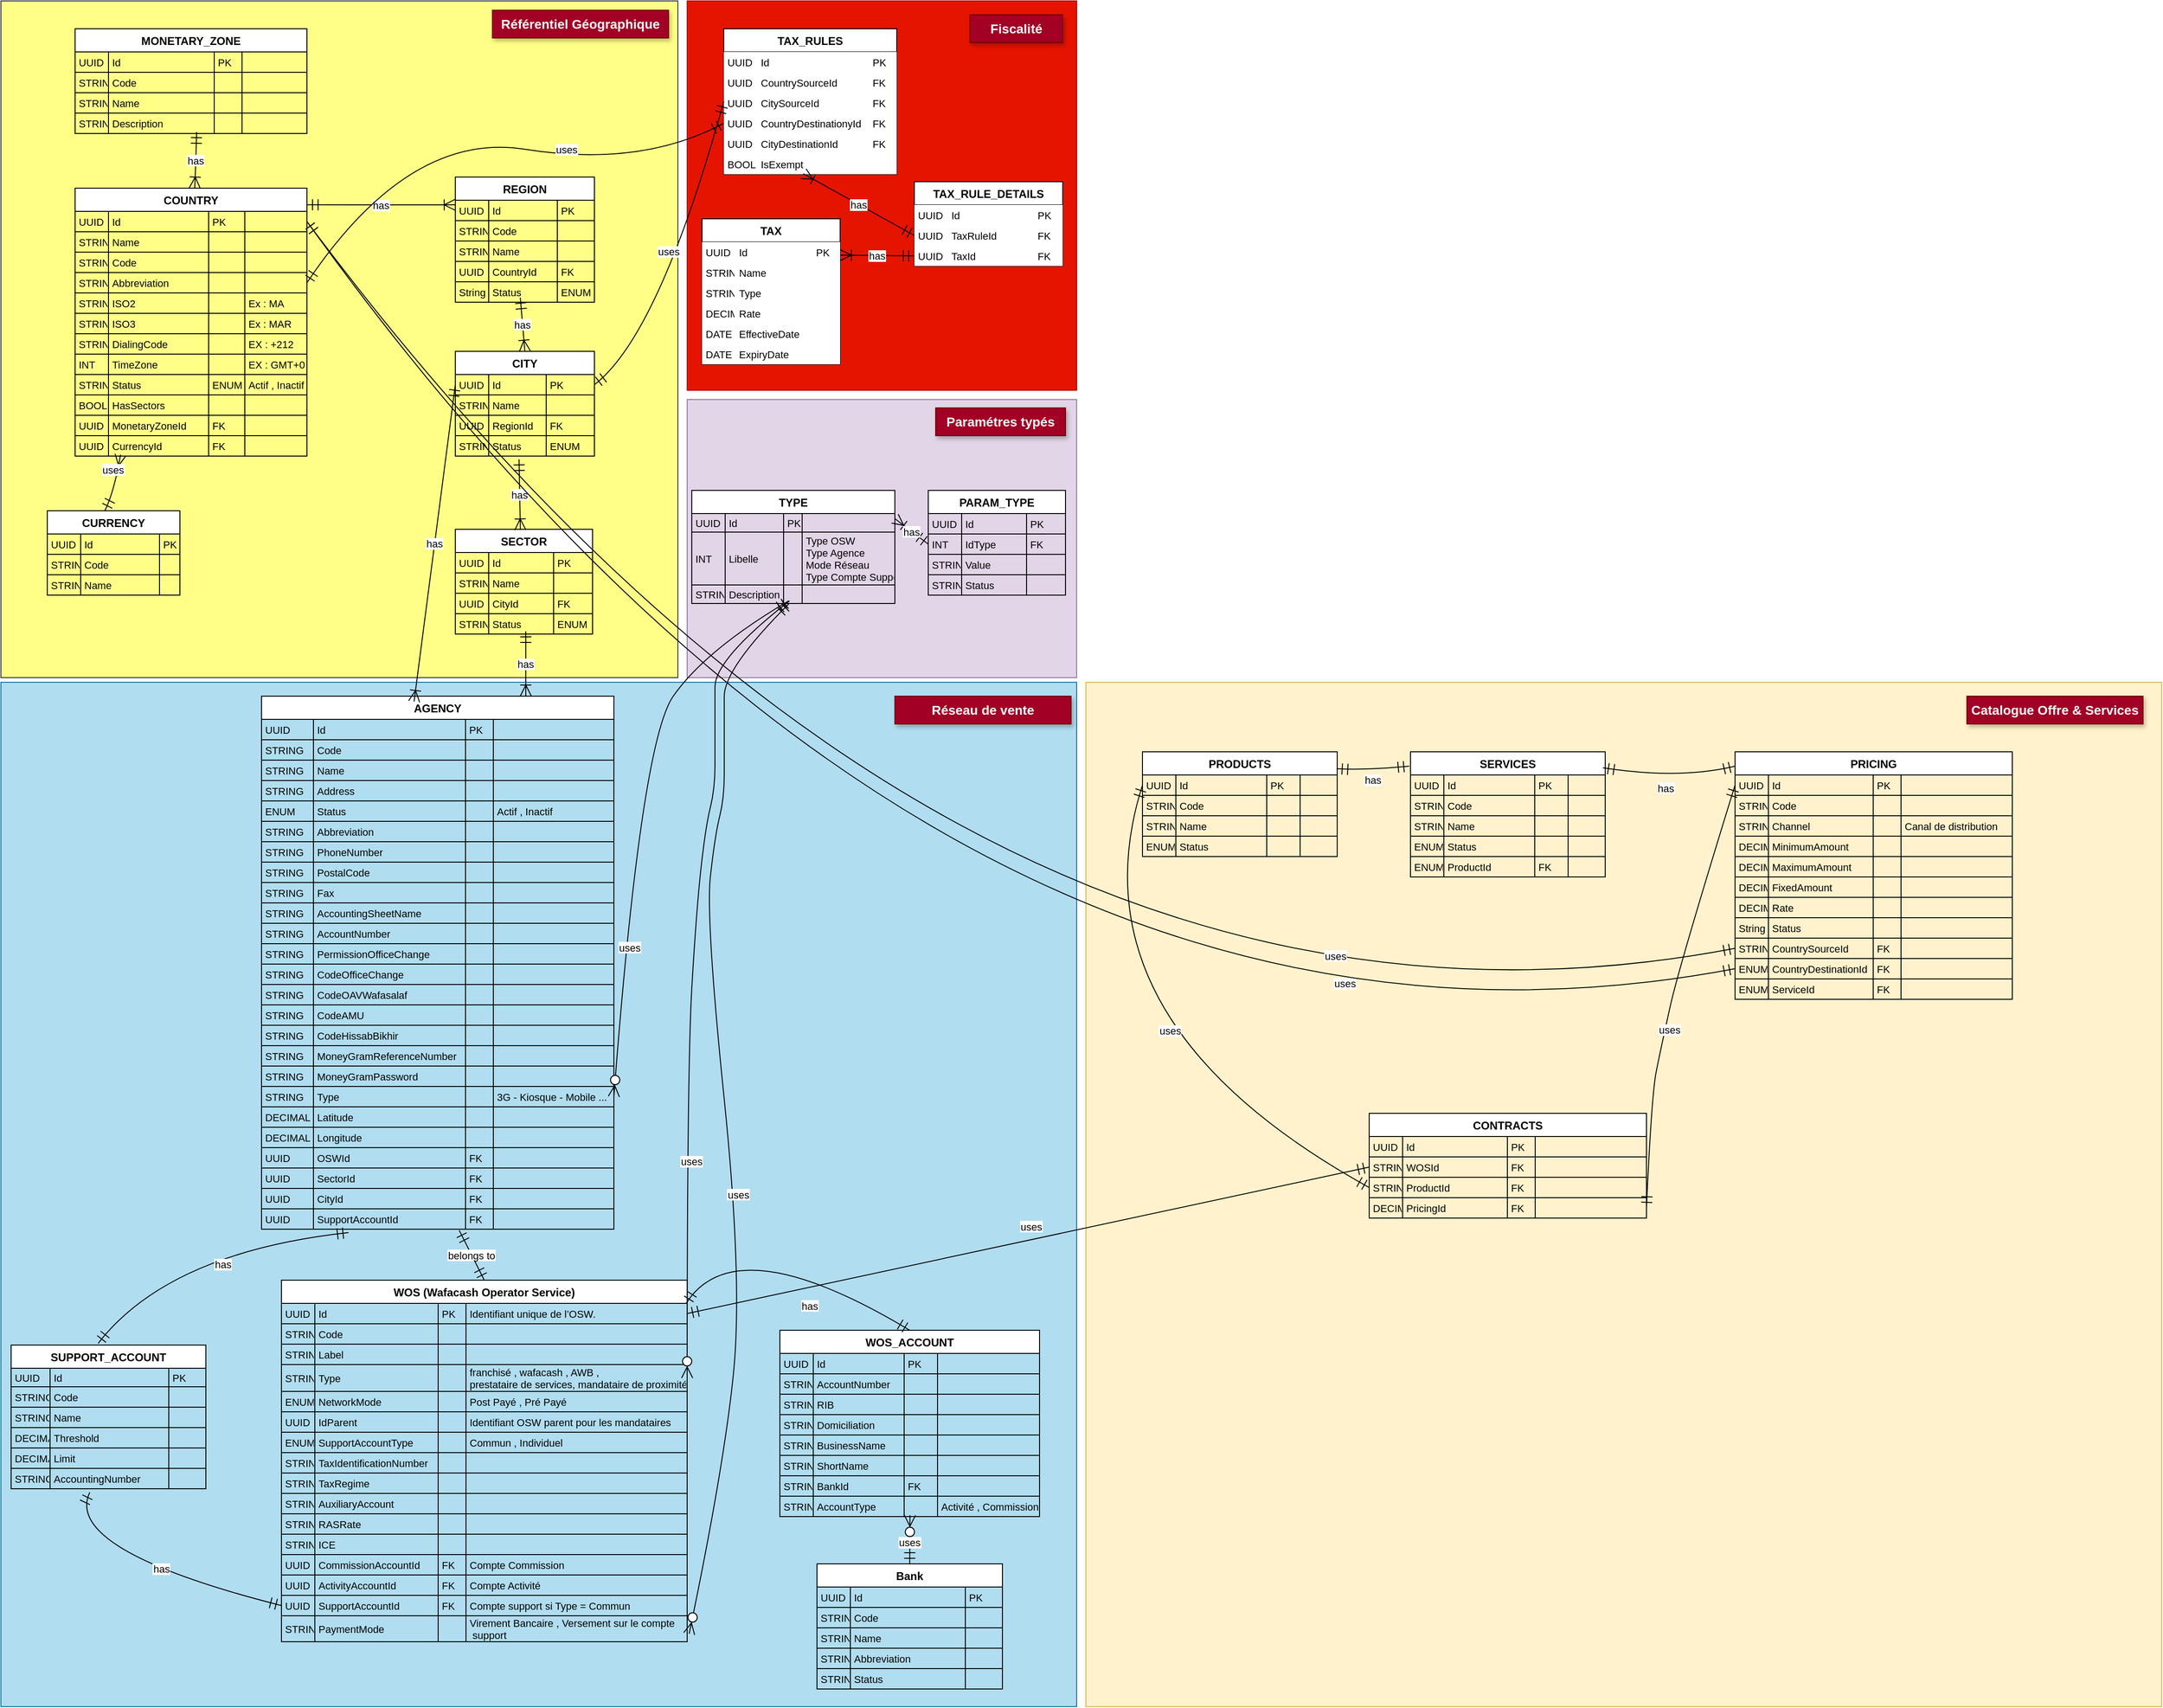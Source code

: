 <mxfile version="26.2.2">
  <diagram name="Page-1" id="I-v0hNI50WLzuHGv8U5X">
    <mxGraphModel dx="1347" dy="661" grid="1" gridSize="10" guides="1" tooltips="1" connect="1" arrows="1" fold="1" page="1" pageScale="1" pageWidth="827" pageHeight="1169" math="0" shadow="0">
      <root>
        <mxCell id="0" />
        <mxCell id="1" parent="0" />
        <mxCell id="MPhnh1JzHs_XerWPTFD9-57" value="" style="whiteSpace=wrap;html=1;aspect=fixed;fillColor=#e51400;strokeColor=#B20000;fontColor=#ffffff;" parent="1" vertex="1">
          <mxGeometry x="750" width="420" height="420" as="geometry" />
        </mxCell>
        <mxCell id="SjHez6hjAHtfRdfMuYk8-61" value="" style="rounded=0;whiteSpace=wrap;html=1;fillColor=#b1ddf0;strokeColor=#10739e;" parent="1" vertex="1">
          <mxGeometry x="10" y="735" width="1160" height="1105" as="geometry" />
        </mxCell>
        <mxCell id="SjHez6hjAHtfRdfMuYk8-57" value="" style="whiteSpace=wrap;html=1;aspect=fixed;fillColor=#ffff88;strokeColor=#36393d;" parent="1" vertex="1">
          <mxGeometry x="10" width="730" height="730" as="geometry" />
        </mxCell>
        <mxCell id="yLL0nJq-jeOkn9A3I5Af-1124" value="MONETARY_ZONE" style="shape=table;startSize=25;container=1;collapsible=0;childLayout=tableLayout;fixedRows=1;rowLines=1;fontStyle=1;align=center;resizeLast=1;" parent="1" vertex="1">
          <mxGeometry x="90" y="30" width="250" height="113" as="geometry" />
        </mxCell>
        <mxCell id="yLL0nJq-jeOkn9A3I5Af-1125" style="shape=tableRow;horizontal=0;startSize=0;swimlaneHead=0;swimlaneBody=0;fillColor=none;collapsible=0;dropTarget=0;points=[[0,0.5],[1,0.5]];portConstraint=eastwest;top=0;left=0;right=0;bottom=0;" parent="yLL0nJq-jeOkn9A3I5Af-1124" vertex="1">
          <mxGeometry y="25" width="250" height="22" as="geometry" />
        </mxCell>
        <mxCell id="yLL0nJq-jeOkn9A3I5Af-1126" value="UUID" style="shape=partialRectangle;connectable=0;fillColor=none;top=0;left=0;bottom=0;right=0;align=left;spacingLeft=2;overflow=hidden;fontSize=11;" parent="yLL0nJq-jeOkn9A3I5Af-1125" vertex="1">
          <mxGeometry width="36" height="22" as="geometry">
            <mxRectangle width="36" height="22" as="alternateBounds" />
          </mxGeometry>
        </mxCell>
        <mxCell id="yLL0nJq-jeOkn9A3I5Af-1127" value="Id" style="shape=partialRectangle;connectable=0;fillColor=none;top=0;left=0;bottom=0;right=0;align=left;spacingLeft=2;overflow=hidden;fontSize=11;" parent="yLL0nJq-jeOkn9A3I5Af-1125" vertex="1">
          <mxGeometry x="36" width="114" height="22" as="geometry">
            <mxRectangle width="114" height="22" as="alternateBounds" />
          </mxGeometry>
        </mxCell>
        <mxCell id="yLL0nJq-jeOkn9A3I5Af-1128" value="PK" style="shape=partialRectangle;connectable=0;fillColor=none;top=0;left=0;bottom=0;right=0;align=left;spacingLeft=2;overflow=hidden;fontSize=11;" parent="yLL0nJq-jeOkn9A3I5Af-1125" vertex="1">
          <mxGeometry x="150" width="30" height="22" as="geometry">
            <mxRectangle width="30" height="22" as="alternateBounds" />
          </mxGeometry>
        </mxCell>
        <mxCell id="MPhnh1JzHs_XerWPTFD9-140" style="shape=partialRectangle;connectable=0;fillColor=none;top=0;left=0;bottom=0;right=0;align=left;spacingLeft=2;overflow=hidden;fontSize=11;" parent="yLL0nJq-jeOkn9A3I5Af-1125" vertex="1">
          <mxGeometry x="180" width="70" height="22" as="geometry">
            <mxRectangle width="70" height="22" as="alternateBounds" />
          </mxGeometry>
        </mxCell>
        <mxCell id="yLL0nJq-jeOkn9A3I5Af-1129" style="shape=tableRow;horizontal=0;startSize=0;swimlaneHead=0;swimlaneBody=0;fillColor=none;collapsible=0;dropTarget=0;points=[[0,0.5],[1,0.5]];portConstraint=eastwest;top=0;left=0;right=0;bottom=0;" parent="yLL0nJq-jeOkn9A3I5Af-1124" vertex="1">
          <mxGeometry y="47" width="250" height="22" as="geometry" />
        </mxCell>
        <mxCell id="yLL0nJq-jeOkn9A3I5Af-1130" value="STRING" style="shape=partialRectangle;connectable=0;fillColor=none;top=0;left=0;bottom=0;right=0;align=left;spacingLeft=2;overflow=hidden;fontSize=11;" parent="yLL0nJq-jeOkn9A3I5Af-1129" vertex="1">
          <mxGeometry width="36" height="22" as="geometry">
            <mxRectangle width="36" height="22" as="alternateBounds" />
          </mxGeometry>
        </mxCell>
        <mxCell id="yLL0nJq-jeOkn9A3I5Af-1131" value="Code" style="shape=partialRectangle;connectable=0;fillColor=none;top=0;left=0;bottom=0;right=0;align=left;spacingLeft=2;overflow=hidden;fontSize=11;" parent="yLL0nJq-jeOkn9A3I5Af-1129" vertex="1">
          <mxGeometry x="36" width="114" height="22" as="geometry">
            <mxRectangle width="114" height="22" as="alternateBounds" />
          </mxGeometry>
        </mxCell>
        <mxCell id="yLL0nJq-jeOkn9A3I5Af-1132" value="" style="shape=partialRectangle;connectable=0;fillColor=none;top=0;left=0;bottom=0;right=0;align=left;spacingLeft=2;overflow=hidden;fontSize=11;" parent="yLL0nJq-jeOkn9A3I5Af-1129" vertex="1">
          <mxGeometry x="150" width="30" height="22" as="geometry">
            <mxRectangle width="30" height="22" as="alternateBounds" />
          </mxGeometry>
        </mxCell>
        <mxCell id="MPhnh1JzHs_XerWPTFD9-141" value="" style="shape=partialRectangle;connectable=0;fillColor=none;top=0;left=0;bottom=0;right=0;align=left;spacingLeft=2;overflow=hidden;fontSize=11;" parent="yLL0nJq-jeOkn9A3I5Af-1129" vertex="1">
          <mxGeometry x="180" width="70" height="22" as="geometry">
            <mxRectangle width="70" height="22" as="alternateBounds" />
          </mxGeometry>
        </mxCell>
        <mxCell id="yLL0nJq-jeOkn9A3I5Af-1133" style="shape=tableRow;horizontal=0;startSize=0;swimlaneHead=0;swimlaneBody=0;fillColor=none;collapsible=0;dropTarget=0;points=[[0,0.5],[1,0.5]];portConstraint=eastwest;top=0;left=0;right=0;bottom=0;" parent="yLL0nJq-jeOkn9A3I5Af-1124" vertex="1">
          <mxGeometry y="69" width="250" height="22" as="geometry" />
        </mxCell>
        <mxCell id="yLL0nJq-jeOkn9A3I5Af-1134" value="STRING" style="shape=partialRectangle;connectable=0;fillColor=none;top=0;left=0;bottom=0;right=0;align=left;spacingLeft=2;overflow=hidden;fontSize=11;" parent="yLL0nJq-jeOkn9A3I5Af-1133" vertex="1">
          <mxGeometry width="36" height="22" as="geometry">
            <mxRectangle width="36" height="22" as="alternateBounds" />
          </mxGeometry>
        </mxCell>
        <mxCell id="yLL0nJq-jeOkn9A3I5Af-1135" value="Name" style="shape=partialRectangle;connectable=0;fillColor=none;top=0;left=0;bottom=0;right=0;align=left;spacingLeft=2;overflow=hidden;fontSize=11;" parent="yLL0nJq-jeOkn9A3I5Af-1133" vertex="1">
          <mxGeometry x="36" width="114" height="22" as="geometry">
            <mxRectangle width="114" height="22" as="alternateBounds" />
          </mxGeometry>
        </mxCell>
        <mxCell id="yLL0nJq-jeOkn9A3I5Af-1136" value="" style="shape=partialRectangle;connectable=0;fillColor=none;top=0;left=0;bottom=0;right=0;align=left;spacingLeft=2;overflow=hidden;fontSize=11;" parent="yLL0nJq-jeOkn9A3I5Af-1133" vertex="1">
          <mxGeometry x="150" width="30" height="22" as="geometry">
            <mxRectangle width="30" height="22" as="alternateBounds" />
          </mxGeometry>
        </mxCell>
        <mxCell id="MPhnh1JzHs_XerWPTFD9-142" style="shape=partialRectangle;connectable=0;fillColor=none;top=0;left=0;bottom=0;right=0;align=left;spacingLeft=2;overflow=hidden;fontSize=11;" parent="yLL0nJq-jeOkn9A3I5Af-1133" vertex="1">
          <mxGeometry x="180" width="70" height="22" as="geometry">
            <mxRectangle width="70" height="22" as="alternateBounds" />
          </mxGeometry>
        </mxCell>
        <mxCell id="yLL0nJq-jeOkn9A3I5Af-1137" style="shape=tableRow;horizontal=0;startSize=0;swimlaneHead=0;swimlaneBody=0;fillColor=none;collapsible=0;dropTarget=0;points=[[0,0.5],[1,0.5]];portConstraint=eastwest;top=0;left=0;right=0;bottom=0;" parent="yLL0nJq-jeOkn9A3I5Af-1124" vertex="1">
          <mxGeometry y="91" width="250" height="22" as="geometry" />
        </mxCell>
        <mxCell id="yLL0nJq-jeOkn9A3I5Af-1138" value="STRING" style="shape=partialRectangle;connectable=0;fillColor=none;top=0;left=0;bottom=0;right=0;align=left;spacingLeft=2;overflow=hidden;fontSize=11;" parent="yLL0nJq-jeOkn9A3I5Af-1137" vertex="1">
          <mxGeometry width="36" height="22" as="geometry">
            <mxRectangle width="36" height="22" as="alternateBounds" />
          </mxGeometry>
        </mxCell>
        <mxCell id="yLL0nJq-jeOkn9A3I5Af-1139" value="Description" style="shape=partialRectangle;connectable=0;fillColor=none;top=0;left=0;bottom=0;right=0;align=left;spacingLeft=2;overflow=hidden;fontSize=11;" parent="yLL0nJq-jeOkn9A3I5Af-1137" vertex="1">
          <mxGeometry x="36" width="114" height="22" as="geometry">
            <mxRectangle width="114" height="22" as="alternateBounds" />
          </mxGeometry>
        </mxCell>
        <mxCell id="yLL0nJq-jeOkn9A3I5Af-1140" value="" style="shape=partialRectangle;connectable=0;fillColor=none;top=0;left=0;bottom=0;right=0;align=left;spacingLeft=2;overflow=hidden;fontSize=11;" parent="yLL0nJq-jeOkn9A3I5Af-1137" vertex="1">
          <mxGeometry x="150" width="30" height="22" as="geometry">
            <mxRectangle width="30" height="22" as="alternateBounds" />
          </mxGeometry>
        </mxCell>
        <mxCell id="MPhnh1JzHs_XerWPTFD9-143" style="shape=partialRectangle;connectable=0;fillColor=none;top=0;left=0;bottom=0;right=0;align=left;spacingLeft=2;overflow=hidden;fontSize=11;" parent="yLL0nJq-jeOkn9A3I5Af-1137" vertex="1">
          <mxGeometry x="180" width="70" height="22" as="geometry">
            <mxRectangle width="70" height="22" as="alternateBounds" />
          </mxGeometry>
        </mxCell>
        <mxCell id="yLL0nJq-jeOkn9A3I5Af-1145" value="CURRENCY" style="shape=table;startSize=25;container=1;collapsible=0;childLayout=tableLayout;fixedRows=1;rowLines=1;fontStyle=1;align=center;resizeLast=1;" parent="1" vertex="1">
          <mxGeometry x="60" y="550" width="143" height="91" as="geometry" />
        </mxCell>
        <mxCell id="yLL0nJq-jeOkn9A3I5Af-1146" style="shape=tableRow;horizontal=0;startSize=0;swimlaneHead=0;swimlaneBody=0;fillColor=none;collapsible=0;dropTarget=0;points=[[0,0.5],[1,0.5]];portConstraint=eastwest;top=0;left=0;right=0;bottom=0;" parent="yLL0nJq-jeOkn9A3I5Af-1145" vertex="1">
          <mxGeometry y="25" width="143" height="22" as="geometry" />
        </mxCell>
        <mxCell id="yLL0nJq-jeOkn9A3I5Af-1147" value="UUID" style="shape=partialRectangle;connectable=0;fillColor=none;top=0;left=0;bottom=0;right=0;align=left;spacingLeft=2;overflow=hidden;fontSize=11;" parent="yLL0nJq-jeOkn9A3I5Af-1146" vertex="1">
          <mxGeometry width="36" height="22" as="geometry">
            <mxRectangle width="36" height="22" as="alternateBounds" />
          </mxGeometry>
        </mxCell>
        <mxCell id="yLL0nJq-jeOkn9A3I5Af-1148" value="Id" style="shape=partialRectangle;connectable=0;fillColor=none;top=0;left=0;bottom=0;right=0;align=left;spacingLeft=2;overflow=hidden;fontSize=11;" parent="yLL0nJq-jeOkn9A3I5Af-1146" vertex="1">
          <mxGeometry x="36" width="85" height="22" as="geometry">
            <mxRectangle width="85" height="22" as="alternateBounds" />
          </mxGeometry>
        </mxCell>
        <mxCell id="yLL0nJq-jeOkn9A3I5Af-1149" value="PK" style="shape=partialRectangle;connectable=0;fillColor=none;top=0;left=0;bottom=0;right=0;align=left;spacingLeft=2;overflow=hidden;fontSize=11;" parent="yLL0nJq-jeOkn9A3I5Af-1146" vertex="1">
          <mxGeometry x="121" width="22" height="22" as="geometry">
            <mxRectangle width="22" height="22" as="alternateBounds" />
          </mxGeometry>
        </mxCell>
        <mxCell id="yLL0nJq-jeOkn9A3I5Af-1150" style="shape=tableRow;horizontal=0;startSize=0;swimlaneHead=0;swimlaneBody=0;fillColor=none;collapsible=0;dropTarget=0;points=[[0,0.5],[1,0.5]];portConstraint=eastwest;top=0;left=0;right=0;bottom=0;" parent="yLL0nJq-jeOkn9A3I5Af-1145" vertex="1">
          <mxGeometry y="47" width="143" height="22" as="geometry" />
        </mxCell>
        <mxCell id="yLL0nJq-jeOkn9A3I5Af-1151" value="STRING" style="shape=partialRectangle;connectable=0;fillColor=none;top=0;left=0;bottom=0;right=0;align=left;spacingLeft=2;overflow=hidden;fontSize=11;" parent="yLL0nJq-jeOkn9A3I5Af-1150" vertex="1">
          <mxGeometry width="36" height="22" as="geometry">
            <mxRectangle width="36" height="22" as="alternateBounds" />
          </mxGeometry>
        </mxCell>
        <mxCell id="yLL0nJq-jeOkn9A3I5Af-1152" value="Code" style="shape=partialRectangle;connectable=0;fillColor=none;top=0;left=0;bottom=0;right=0;align=left;spacingLeft=2;overflow=hidden;fontSize=11;" parent="yLL0nJq-jeOkn9A3I5Af-1150" vertex="1">
          <mxGeometry x="36" width="85" height="22" as="geometry">
            <mxRectangle width="85" height="22" as="alternateBounds" />
          </mxGeometry>
        </mxCell>
        <mxCell id="yLL0nJq-jeOkn9A3I5Af-1153" value="" style="shape=partialRectangle;connectable=0;fillColor=none;top=0;left=0;bottom=0;right=0;align=left;spacingLeft=2;overflow=hidden;fontSize=11;" parent="yLL0nJq-jeOkn9A3I5Af-1150" vertex="1">
          <mxGeometry x="121" width="22" height="22" as="geometry">
            <mxRectangle width="22" height="22" as="alternateBounds" />
          </mxGeometry>
        </mxCell>
        <mxCell id="yLL0nJq-jeOkn9A3I5Af-1154" style="shape=tableRow;horizontal=0;startSize=0;swimlaneHead=0;swimlaneBody=0;fillColor=none;collapsible=0;dropTarget=0;points=[[0,0.5],[1,0.5]];portConstraint=eastwest;top=0;left=0;right=0;bottom=0;" parent="yLL0nJq-jeOkn9A3I5Af-1145" vertex="1">
          <mxGeometry y="69" width="143" height="22" as="geometry" />
        </mxCell>
        <mxCell id="yLL0nJq-jeOkn9A3I5Af-1155" value="STRING" style="shape=partialRectangle;connectable=0;fillColor=none;top=0;left=0;bottom=0;right=0;align=left;spacingLeft=2;overflow=hidden;fontSize=11;" parent="yLL0nJq-jeOkn9A3I5Af-1154" vertex="1">
          <mxGeometry width="36" height="22" as="geometry">
            <mxRectangle width="36" height="22" as="alternateBounds" />
          </mxGeometry>
        </mxCell>
        <mxCell id="yLL0nJq-jeOkn9A3I5Af-1156" value="Name" style="shape=partialRectangle;connectable=0;fillColor=none;top=0;left=0;bottom=0;right=0;align=left;spacingLeft=2;overflow=hidden;fontSize=11;" parent="yLL0nJq-jeOkn9A3I5Af-1154" vertex="1">
          <mxGeometry x="36" width="85" height="22" as="geometry">
            <mxRectangle width="85" height="22" as="alternateBounds" />
          </mxGeometry>
        </mxCell>
        <mxCell id="yLL0nJq-jeOkn9A3I5Af-1157" value="" style="shape=partialRectangle;connectable=0;fillColor=none;top=0;left=0;bottom=0;right=0;align=left;spacingLeft=2;overflow=hidden;fontSize=11;" parent="yLL0nJq-jeOkn9A3I5Af-1154" vertex="1">
          <mxGeometry x="121" width="22" height="22" as="geometry">
            <mxRectangle width="22" height="22" as="alternateBounds" />
          </mxGeometry>
        </mxCell>
        <mxCell id="yLL0nJq-jeOkn9A3I5Af-1158" value="COUNTRY" style="shape=table;startSize=25;container=1;collapsible=0;childLayout=tableLayout;fixedRows=1;rowLines=1;fontStyle=1;align=center;resizeLast=1;" parent="1" vertex="1">
          <mxGeometry x="90" y="202" width="250" height="289" as="geometry" />
        </mxCell>
        <mxCell id="yLL0nJq-jeOkn9A3I5Af-1159" style="shape=tableRow;horizontal=0;startSize=0;swimlaneHead=0;swimlaneBody=0;fillColor=none;collapsible=0;dropTarget=0;points=[[0,0.5],[1,0.5]];portConstraint=eastwest;top=0;left=0;right=0;bottom=0;" parent="yLL0nJq-jeOkn9A3I5Af-1158" vertex="1">
          <mxGeometry y="25" width="250" height="22" as="geometry" />
        </mxCell>
        <mxCell id="yLL0nJq-jeOkn9A3I5Af-1160" value="UUID" style="shape=partialRectangle;connectable=0;fillColor=none;top=0;left=0;bottom=0;right=0;align=left;spacingLeft=2;overflow=hidden;fontSize=11;" parent="yLL0nJq-jeOkn9A3I5Af-1159" vertex="1">
          <mxGeometry width="36" height="22" as="geometry">
            <mxRectangle width="36" height="22" as="alternateBounds" />
          </mxGeometry>
        </mxCell>
        <mxCell id="yLL0nJq-jeOkn9A3I5Af-1161" value="Id" style="shape=partialRectangle;connectable=0;fillColor=none;top=0;left=0;bottom=0;right=0;align=left;spacingLeft=2;overflow=hidden;fontSize=11;" parent="yLL0nJq-jeOkn9A3I5Af-1159" vertex="1">
          <mxGeometry x="36" width="108" height="22" as="geometry">
            <mxRectangle width="108" height="22" as="alternateBounds" />
          </mxGeometry>
        </mxCell>
        <mxCell id="yLL0nJq-jeOkn9A3I5Af-1162" value="PK" style="shape=partialRectangle;connectable=0;fillColor=none;top=0;left=0;bottom=0;right=0;align=left;spacingLeft=2;overflow=hidden;fontSize=11;" parent="yLL0nJq-jeOkn9A3I5Af-1159" vertex="1">
          <mxGeometry x="144" width="39" height="22" as="geometry">
            <mxRectangle width="39" height="22" as="alternateBounds" />
          </mxGeometry>
        </mxCell>
        <mxCell id="MPhnh1JzHs_XerWPTFD9-145" style="shape=partialRectangle;connectable=0;fillColor=none;top=0;left=0;bottom=0;right=0;align=left;spacingLeft=2;overflow=hidden;fontSize=11;" parent="yLL0nJq-jeOkn9A3I5Af-1159" vertex="1">
          <mxGeometry x="183" width="67" height="22" as="geometry">
            <mxRectangle width="67" height="22" as="alternateBounds" />
          </mxGeometry>
        </mxCell>
        <mxCell id="yLL0nJq-jeOkn9A3I5Af-1167" style="shape=tableRow;horizontal=0;startSize=0;swimlaneHead=0;swimlaneBody=0;fillColor=none;collapsible=0;dropTarget=0;points=[[0,0.5],[1,0.5]];portConstraint=eastwest;top=0;left=0;right=0;bottom=0;" parent="yLL0nJq-jeOkn9A3I5Af-1158" vertex="1">
          <mxGeometry y="47" width="250" height="22" as="geometry" />
        </mxCell>
        <mxCell id="yLL0nJq-jeOkn9A3I5Af-1168" value="STRING" style="shape=partialRectangle;connectable=0;fillColor=none;top=0;left=0;bottom=0;right=0;align=left;spacingLeft=2;overflow=hidden;fontSize=11;" parent="yLL0nJq-jeOkn9A3I5Af-1167" vertex="1">
          <mxGeometry width="36" height="22" as="geometry">
            <mxRectangle width="36" height="22" as="alternateBounds" />
          </mxGeometry>
        </mxCell>
        <mxCell id="yLL0nJq-jeOkn9A3I5Af-1169" value="Name" style="shape=partialRectangle;connectable=0;fillColor=none;top=0;left=0;bottom=0;right=0;align=left;spacingLeft=2;overflow=hidden;fontSize=11;" parent="yLL0nJq-jeOkn9A3I5Af-1167" vertex="1">
          <mxGeometry x="36" width="108" height="22" as="geometry">
            <mxRectangle width="108" height="22" as="alternateBounds" />
          </mxGeometry>
        </mxCell>
        <mxCell id="yLL0nJq-jeOkn9A3I5Af-1170" value="" style="shape=partialRectangle;connectable=0;fillColor=none;top=0;left=0;bottom=0;right=0;align=left;spacingLeft=2;overflow=hidden;fontSize=11;" parent="yLL0nJq-jeOkn9A3I5Af-1167" vertex="1">
          <mxGeometry x="144" width="39" height="22" as="geometry">
            <mxRectangle width="39" height="22" as="alternateBounds" />
          </mxGeometry>
        </mxCell>
        <mxCell id="MPhnh1JzHs_XerWPTFD9-147" style="shape=partialRectangle;connectable=0;fillColor=none;top=0;left=0;bottom=0;right=0;align=left;spacingLeft=2;overflow=hidden;fontSize=11;" parent="yLL0nJq-jeOkn9A3I5Af-1167" vertex="1">
          <mxGeometry x="183" width="67" height="22" as="geometry">
            <mxRectangle width="67" height="22" as="alternateBounds" />
          </mxGeometry>
        </mxCell>
        <mxCell id="yLL0nJq-jeOkn9A3I5Af-1171" style="shape=tableRow;horizontal=0;startSize=0;swimlaneHead=0;swimlaneBody=0;fillColor=none;collapsible=0;dropTarget=0;points=[[0,0.5],[1,0.5]];portConstraint=eastwest;top=0;left=0;right=0;bottom=0;" parent="yLL0nJq-jeOkn9A3I5Af-1158" vertex="1">
          <mxGeometry y="69" width="250" height="22" as="geometry" />
        </mxCell>
        <mxCell id="yLL0nJq-jeOkn9A3I5Af-1172" value="STRING" style="shape=partialRectangle;connectable=0;fillColor=none;top=0;left=0;bottom=0;right=0;align=left;spacingLeft=2;overflow=hidden;fontSize=11;" parent="yLL0nJq-jeOkn9A3I5Af-1171" vertex="1">
          <mxGeometry width="36" height="22" as="geometry">
            <mxRectangle width="36" height="22" as="alternateBounds" />
          </mxGeometry>
        </mxCell>
        <mxCell id="yLL0nJq-jeOkn9A3I5Af-1173" value="Code" style="shape=partialRectangle;connectable=0;fillColor=none;top=0;left=0;bottom=0;right=0;align=left;spacingLeft=2;overflow=hidden;fontSize=11;" parent="yLL0nJq-jeOkn9A3I5Af-1171" vertex="1">
          <mxGeometry x="36" width="108" height="22" as="geometry">
            <mxRectangle width="108" height="22" as="alternateBounds" />
          </mxGeometry>
        </mxCell>
        <mxCell id="yLL0nJq-jeOkn9A3I5Af-1174" value="" style="shape=partialRectangle;connectable=0;fillColor=none;top=0;left=0;bottom=0;right=0;align=left;spacingLeft=2;overflow=hidden;fontSize=11;" parent="yLL0nJq-jeOkn9A3I5Af-1171" vertex="1">
          <mxGeometry x="144" width="39" height="22" as="geometry">
            <mxRectangle width="39" height="22" as="alternateBounds" />
          </mxGeometry>
        </mxCell>
        <mxCell id="MPhnh1JzHs_XerWPTFD9-148" style="shape=partialRectangle;connectable=0;fillColor=none;top=0;left=0;bottom=0;right=0;align=left;spacingLeft=2;overflow=hidden;fontSize=11;" parent="yLL0nJq-jeOkn9A3I5Af-1171" vertex="1">
          <mxGeometry x="183" width="67" height="22" as="geometry">
            <mxRectangle width="67" height="22" as="alternateBounds" />
          </mxGeometry>
        </mxCell>
        <mxCell id="NTzouNv37ZW6omWWZEOx-64" style="shape=tableRow;horizontal=0;startSize=0;swimlaneHead=0;swimlaneBody=0;fillColor=none;collapsible=0;dropTarget=0;points=[[0,0.5],[1,0.5]];portConstraint=eastwest;top=0;left=0;right=0;bottom=0;" parent="yLL0nJq-jeOkn9A3I5Af-1158" vertex="1">
          <mxGeometry y="91" width="250" height="22" as="geometry" />
        </mxCell>
        <mxCell id="NTzouNv37ZW6omWWZEOx-65" value="STRING" style="shape=partialRectangle;connectable=0;fillColor=none;top=0;left=0;bottom=0;right=0;align=left;spacingLeft=2;overflow=hidden;fontSize=11;" parent="NTzouNv37ZW6omWWZEOx-64" vertex="1">
          <mxGeometry width="36" height="22" as="geometry">
            <mxRectangle width="36" height="22" as="alternateBounds" />
          </mxGeometry>
        </mxCell>
        <mxCell id="NTzouNv37ZW6omWWZEOx-66" value="Abbreviation" style="shape=partialRectangle;connectable=0;fillColor=none;top=0;left=0;bottom=0;right=0;align=left;spacingLeft=2;overflow=hidden;fontSize=11;" parent="NTzouNv37ZW6omWWZEOx-64" vertex="1">
          <mxGeometry x="36" width="108" height="22" as="geometry">
            <mxRectangle width="108" height="22" as="alternateBounds" />
          </mxGeometry>
        </mxCell>
        <mxCell id="NTzouNv37ZW6omWWZEOx-67" value="" style="shape=partialRectangle;connectable=0;fillColor=none;top=0;left=0;bottom=0;right=0;align=left;spacingLeft=2;overflow=hidden;fontSize=11;" parent="NTzouNv37ZW6omWWZEOx-64" vertex="1">
          <mxGeometry x="144" width="39" height="22" as="geometry">
            <mxRectangle width="39" height="22" as="alternateBounds" />
          </mxGeometry>
        </mxCell>
        <mxCell id="NTzouNv37ZW6omWWZEOx-68" style="shape=partialRectangle;connectable=0;fillColor=none;top=0;left=0;bottom=0;right=0;align=left;spacingLeft=2;overflow=hidden;fontSize=11;" parent="NTzouNv37ZW6omWWZEOx-64" vertex="1">
          <mxGeometry x="183" width="67" height="22" as="geometry">
            <mxRectangle width="67" height="22" as="alternateBounds" />
          </mxGeometry>
        </mxCell>
        <mxCell id="yLL0nJq-jeOkn9A3I5Af-1175" style="shape=tableRow;horizontal=0;startSize=0;swimlaneHead=0;swimlaneBody=0;fillColor=none;collapsible=0;dropTarget=0;points=[[0,0.5],[1,0.5]];portConstraint=eastwest;top=0;left=0;right=0;bottom=0;" parent="yLL0nJq-jeOkn9A3I5Af-1158" vertex="1">
          <mxGeometry y="113" width="250" height="22" as="geometry" />
        </mxCell>
        <mxCell id="yLL0nJq-jeOkn9A3I5Af-1176" value="STRING" style="shape=partialRectangle;connectable=0;fillColor=none;top=0;left=0;bottom=0;right=0;align=left;spacingLeft=2;overflow=hidden;fontSize=11;" parent="yLL0nJq-jeOkn9A3I5Af-1175" vertex="1">
          <mxGeometry width="36" height="22" as="geometry">
            <mxRectangle width="36" height="22" as="alternateBounds" />
          </mxGeometry>
        </mxCell>
        <mxCell id="yLL0nJq-jeOkn9A3I5Af-1177" value="ISO2" style="shape=partialRectangle;connectable=0;fillColor=none;top=0;left=0;bottom=0;right=0;align=left;spacingLeft=2;overflow=hidden;fontSize=11;" parent="yLL0nJq-jeOkn9A3I5Af-1175" vertex="1">
          <mxGeometry x="36" width="108" height="22" as="geometry">
            <mxRectangle width="108" height="22" as="alternateBounds" />
          </mxGeometry>
        </mxCell>
        <mxCell id="yLL0nJq-jeOkn9A3I5Af-1178" value="" style="shape=partialRectangle;connectable=0;fillColor=none;top=0;left=0;bottom=0;right=0;align=left;spacingLeft=2;overflow=hidden;fontSize=11;" parent="yLL0nJq-jeOkn9A3I5Af-1175" vertex="1">
          <mxGeometry x="144" width="39" height="22" as="geometry">
            <mxRectangle width="39" height="22" as="alternateBounds" />
          </mxGeometry>
        </mxCell>
        <mxCell id="MPhnh1JzHs_XerWPTFD9-149" value="Ex : MA    " style="shape=partialRectangle;connectable=0;fillColor=none;top=0;left=0;bottom=0;right=0;align=left;spacingLeft=2;overflow=hidden;fontSize=11;" parent="yLL0nJq-jeOkn9A3I5Af-1175" vertex="1">
          <mxGeometry x="183" width="67" height="22" as="geometry">
            <mxRectangle width="67" height="22" as="alternateBounds" />
          </mxGeometry>
        </mxCell>
        <mxCell id="yLL0nJq-jeOkn9A3I5Af-1179" style="shape=tableRow;horizontal=0;startSize=0;swimlaneHead=0;swimlaneBody=0;fillColor=none;collapsible=0;dropTarget=0;points=[[0,0.5],[1,0.5]];portConstraint=eastwest;top=0;left=0;right=0;bottom=0;" parent="yLL0nJq-jeOkn9A3I5Af-1158" vertex="1">
          <mxGeometry y="135" width="250" height="22" as="geometry" />
        </mxCell>
        <mxCell id="yLL0nJq-jeOkn9A3I5Af-1180" value="STRING" style="shape=partialRectangle;connectable=0;fillColor=none;top=0;left=0;bottom=0;right=0;align=left;spacingLeft=2;overflow=hidden;fontSize=11;" parent="yLL0nJq-jeOkn9A3I5Af-1179" vertex="1">
          <mxGeometry width="36" height="22" as="geometry">
            <mxRectangle width="36" height="22" as="alternateBounds" />
          </mxGeometry>
        </mxCell>
        <mxCell id="yLL0nJq-jeOkn9A3I5Af-1181" value="ISO3" style="shape=partialRectangle;connectable=0;fillColor=none;top=0;left=0;bottom=0;right=0;align=left;spacingLeft=2;overflow=hidden;fontSize=11;" parent="yLL0nJq-jeOkn9A3I5Af-1179" vertex="1">
          <mxGeometry x="36" width="108" height="22" as="geometry">
            <mxRectangle width="108" height="22" as="alternateBounds" />
          </mxGeometry>
        </mxCell>
        <mxCell id="yLL0nJq-jeOkn9A3I5Af-1182" value="" style="shape=partialRectangle;connectable=0;fillColor=none;top=0;left=0;bottom=0;right=0;align=left;spacingLeft=2;overflow=hidden;fontSize=11;" parent="yLL0nJq-jeOkn9A3I5Af-1179" vertex="1">
          <mxGeometry x="144" width="39" height="22" as="geometry">
            <mxRectangle width="39" height="22" as="alternateBounds" />
          </mxGeometry>
        </mxCell>
        <mxCell id="MPhnh1JzHs_XerWPTFD9-150" value="Ex : MAR" style="shape=partialRectangle;connectable=0;fillColor=none;top=0;left=0;bottom=0;right=0;align=left;spacingLeft=2;overflow=hidden;fontSize=11;" parent="yLL0nJq-jeOkn9A3I5Af-1179" vertex="1">
          <mxGeometry x="183" width="67" height="22" as="geometry">
            <mxRectangle width="67" height="22" as="alternateBounds" />
          </mxGeometry>
        </mxCell>
        <mxCell id="yLL0nJq-jeOkn9A3I5Af-1183" style="shape=tableRow;horizontal=0;startSize=0;swimlaneHead=0;swimlaneBody=0;fillColor=none;collapsible=0;dropTarget=0;points=[[0,0.5],[1,0.5]];portConstraint=eastwest;top=0;left=0;right=0;bottom=0;" parent="yLL0nJq-jeOkn9A3I5Af-1158" vertex="1">
          <mxGeometry y="157" width="250" height="22" as="geometry" />
        </mxCell>
        <mxCell id="yLL0nJq-jeOkn9A3I5Af-1184" value="STRING" style="shape=partialRectangle;connectable=0;fillColor=none;top=0;left=0;bottom=0;right=0;align=left;spacingLeft=2;overflow=hidden;fontSize=11;" parent="yLL0nJq-jeOkn9A3I5Af-1183" vertex="1">
          <mxGeometry width="36" height="22" as="geometry">
            <mxRectangle width="36" height="22" as="alternateBounds" />
          </mxGeometry>
        </mxCell>
        <mxCell id="yLL0nJq-jeOkn9A3I5Af-1185" value="DialingCode" style="shape=partialRectangle;connectable=0;fillColor=none;top=0;left=0;bottom=0;right=0;align=left;spacingLeft=2;overflow=hidden;fontSize=11;" parent="yLL0nJq-jeOkn9A3I5Af-1183" vertex="1">
          <mxGeometry x="36" width="108" height="22" as="geometry">
            <mxRectangle width="108" height="22" as="alternateBounds" />
          </mxGeometry>
        </mxCell>
        <mxCell id="yLL0nJq-jeOkn9A3I5Af-1186" value="" style="shape=partialRectangle;connectable=0;fillColor=none;top=0;left=0;bottom=0;right=0;align=left;spacingLeft=2;overflow=hidden;fontSize=11;" parent="yLL0nJq-jeOkn9A3I5Af-1183" vertex="1">
          <mxGeometry x="144" width="39" height="22" as="geometry">
            <mxRectangle width="39" height="22" as="alternateBounds" />
          </mxGeometry>
        </mxCell>
        <mxCell id="MPhnh1JzHs_XerWPTFD9-151" value="EX : +212" style="shape=partialRectangle;connectable=0;fillColor=none;top=0;left=0;bottom=0;right=0;align=left;spacingLeft=2;overflow=hidden;fontSize=11;" parent="yLL0nJq-jeOkn9A3I5Af-1183" vertex="1">
          <mxGeometry x="183" width="67" height="22" as="geometry">
            <mxRectangle width="67" height="22" as="alternateBounds" />
          </mxGeometry>
        </mxCell>
        <mxCell id="yLL0nJq-jeOkn9A3I5Af-1187" style="shape=tableRow;horizontal=0;startSize=0;swimlaneHead=0;swimlaneBody=0;fillColor=none;collapsible=0;dropTarget=0;points=[[0,0.5],[1,0.5]];portConstraint=eastwest;top=0;left=0;right=0;bottom=0;" parent="yLL0nJq-jeOkn9A3I5Af-1158" vertex="1">
          <mxGeometry y="179" width="250" height="22" as="geometry" />
        </mxCell>
        <mxCell id="yLL0nJq-jeOkn9A3I5Af-1188" value="INT" style="shape=partialRectangle;connectable=0;fillColor=none;top=0;left=0;bottom=0;right=0;align=left;spacingLeft=2;overflow=hidden;fontSize=11;" parent="yLL0nJq-jeOkn9A3I5Af-1187" vertex="1">
          <mxGeometry width="36" height="22" as="geometry">
            <mxRectangle width="36" height="22" as="alternateBounds" />
          </mxGeometry>
        </mxCell>
        <mxCell id="yLL0nJq-jeOkn9A3I5Af-1189" value="TimeZone" style="shape=partialRectangle;connectable=0;fillColor=none;top=0;left=0;bottom=0;right=0;align=left;spacingLeft=2;overflow=hidden;fontSize=11;" parent="yLL0nJq-jeOkn9A3I5Af-1187" vertex="1">
          <mxGeometry x="36" width="108" height="22" as="geometry">
            <mxRectangle width="108" height="22" as="alternateBounds" />
          </mxGeometry>
        </mxCell>
        <mxCell id="yLL0nJq-jeOkn9A3I5Af-1190" value="" style="shape=partialRectangle;connectable=0;fillColor=none;top=0;left=0;bottom=0;right=0;align=left;spacingLeft=2;overflow=hidden;fontSize=11;" parent="yLL0nJq-jeOkn9A3I5Af-1187" vertex="1">
          <mxGeometry x="144" width="39" height="22" as="geometry">
            <mxRectangle width="39" height="22" as="alternateBounds" />
          </mxGeometry>
        </mxCell>
        <mxCell id="MPhnh1JzHs_XerWPTFD9-152" value="EX : GMT+0" style="shape=partialRectangle;connectable=0;fillColor=none;top=0;left=0;bottom=0;right=0;align=left;spacingLeft=2;overflow=hidden;fontSize=11;" parent="yLL0nJq-jeOkn9A3I5Af-1187" vertex="1">
          <mxGeometry x="183" width="67" height="22" as="geometry">
            <mxRectangle width="67" height="22" as="alternateBounds" />
          </mxGeometry>
        </mxCell>
        <mxCell id="yLL0nJq-jeOkn9A3I5Af-1191" style="shape=tableRow;horizontal=0;startSize=0;swimlaneHead=0;swimlaneBody=0;fillColor=none;collapsible=0;dropTarget=0;points=[[0,0.5],[1,0.5]];portConstraint=eastwest;top=0;left=0;right=0;bottom=0;" parent="yLL0nJq-jeOkn9A3I5Af-1158" vertex="1">
          <mxGeometry y="201" width="250" height="22" as="geometry" />
        </mxCell>
        <mxCell id="yLL0nJq-jeOkn9A3I5Af-1192" value="STRING" style="shape=partialRectangle;connectable=0;fillColor=none;top=0;left=0;bottom=0;right=0;align=left;spacingLeft=2;overflow=hidden;fontSize=11;" parent="yLL0nJq-jeOkn9A3I5Af-1191" vertex="1">
          <mxGeometry width="36" height="22" as="geometry">
            <mxRectangle width="36" height="22" as="alternateBounds" />
          </mxGeometry>
        </mxCell>
        <mxCell id="yLL0nJq-jeOkn9A3I5Af-1193" value="Status" style="shape=partialRectangle;connectable=0;fillColor=none;top=0;left=0;bottom=0;right=0;align=left;spacingLeft=2;overflow=hidden;fontSize=11;" parent="yLL0nJq-jeOkn9A3I5Af-1191" vertex="1">
          <mxGeometry x="36" width="108" height="22" as="geometry">
            <mxRectangle width="108" height="22" as="alternateBounds" />
          </mxGeometry>
        </mxCell>
        <mxCell id="yLL0nJq-jeOkn9A3I5Af-1194" value="ENUM" style="shape=partialRectangle;connectable=0;fillColor=none;top=0;left=0;bottom=0;right=0;align=left;spacingLeft=2;overflow=hidden;fontSize=11;" parent="yLL0nJq-jeOkn9A3I5Af-1191" vertex="1">
          <mxGeometry x="144" width="39" height="22" as="geometry">
            <mxRectangle width="39" height="22" as="alternateBounds" />
          </mxGeometry>
        </mxCell>
        <mxCell id="MPhnh1JzHs_XerWPTFD9-153" value="Actif , Inactif" style="shape=partialRectangle;connectable=0;fillColor=none;top=0;left=0;bottom=0;right=0;align=left;spacingLeft=2;overflow=hidden;fontSize=11;" parent="yLL0nJq-jeOkn9A3I5Af-1191" vertex="1">
          <mxGeometry x="183" width="67" height="22" as="geometry">
            <mxRectangle width="67" height="22" as="alternateBounds" />
          </mxGeometry>
        </mxCell>
        <mxCell id="MPhnh1JzHs_XerWPTFD9-189" style="shape=tableRow;horizontal=0;startSize=0;swimlaneHead=0;swimlaneBody=0;fillColor=none;collapsible=0;dropTarget=0;points=[[0,0.5],[1,0.5]];portConstraint=eastwest;top=0;left=0;right=0;bottom=0;" parent="yLL0nJq-jeOkn9A3I5Af-1158" vertex="1">
          <mxGeometry y="223" width="250" height="22" as="geometry" />
        </mxCell>
        <mxCell id="MPhnh1JzHs_XerWPTFD9-190" value="BOOL" style="shape=partialRectangle;connectable=0;fillColor=none;top=0;left=0;bottom=0;right=0;align=left;spacingLeft=2;overflow=hidden;fontSize=11;" parent="MPhnh1JzHs_XerWPTFD9-189" vertex="1">
          <mxGeometry width="36" height="22" as="geometry">
            <mxRectangle width="36" height="22" as="alternateBounds" />
          </mxGeometry>
        </mxCell>
        <mxCell id="MPhnh1JzHs_XerWPTFD9-191" value="HasSectors    " style="shape=partialRectangle;connectable=0;fillColor=none;top=0;left=0;bottom=0;right=0;align=left;spacingLeft=2;overflow=hidden;fontSize=11;" parent="MPhnh1JzHs_XerWPTFD9-189" vertex="1">
          <mxGeometry x="36" width="108" height="22" as="geometry">
            <mxRectangle width="108" height="22" as="alternateBounds" />
          </mxGeometry>
        </mxCell>
        <mxCell id="MPhnh1JzHs_XerWPTFD9-192" value="" style="shape=partialRectangle;connectable=0;fillColor=none;top=0;left=0;bottom=0;right=0;align=left;spacingLeft=2;overflow=hidden;fontSize=11;" parent="MPhnh1JzHs_XerWPTFD9-189" vertex="1">
          <mxGeometry x="144" width="39" height="22" as="geometry">
            <mxRectangle width="39" height="22" as="alternateBounds" />
          </mxGeometry>
        </mxCell>
        <mxCell id="MPhnh1JzHs_XerWPTFD9-193" value="" style="shape=partialRectangle;connectable=0;fillColor=none;top=0;left=0;bottom=0;right=0;align=left;spacingLeft=2;overflow=hidden;fontSize=11;" parent="MPhnh1JzHs_XerWPTFD9-189" vertex="1">
          <mxGeometry x="183" width="67" height="22" as="geometry">
            <mxRectangle width="67" height="22" as="alternateBounds" />
          </mxGeometry>
        </mxCell>
        <mxCell id="yLL0nJq-jeOkn9A3I5Af-1195" style="shape=tableRow;horizontal=0;startSize=0;swimlaneHead=0;swimlaneBody=0;fillColor=none;collapsible=0;dropTarget=0;points=[[0,0.5],[1,0.5]];portConstraint=eastwest;top=0;left=0;right=0;bottom=0;" parent="yLL0nJq-jeOkn9A3I5Af-1158" vertex="1">
          <mxGeometry y="245" width="250" height="22" as="geometry" />
        </mxCell>
        <mxCell id="yLL0nJq-jeOkn9A3I5Af-1196" value="UUID" style="shape=partialRectangle;connectable=0;fillColor=none;top=0;left=0;bottom=0;right=0;align=left;spacingLeft=2;overflow=hidden;fontSize=11;" parent="yLL0nJq-jeOkn9A3I5Af-1195" vertex="1">
          <mxGeometry width="36" height="22" as="geometry">
            <mxRectangle width="36" height="22" as="alternateBounds" />
          </mxGeometry>
        </mxCell>
        <mxCell id="yLL0nJq-jeOkn9A3I5Af-1197" value="MonetaryZoneId" style="shape=partialRectangle;connectable=0;fillColor=none;top=0;left=0;bottom=0;right=0;align=left;spacingLeft=2;overflow=hidden;fontSize=11;" parent="yLL0nJq-jeOkn9A3I5Af-1195" vertex="1">
          <mxGeometry x="36" width="108" height="22" as="geometry">
            <mxRectangle width="108" height="22" as="alternateBounds" />
          </mxGeometry>
        </mxCell>
        <mxCell id="yLL0nJq-jeOkn9A3I5Af-1198" value="FK" style="shape=partialRectangle;connectable=0;fillColor=none;top=0;left=0;bottom=0;right=0;align=left;spacingLeft=2;overflow=hidden;fontSize=11;" parent="yLL0nJq-jeOkn9A3I5Af-1195" vertex="1">
          <mxGeometry x="144" width="39" height="22" as="geometry">
            <mxRectangle width="39" height="22" as="alternateBounds" />
          </mxGeometry>
        </mxCell>
        <mxCell id="MPhnh1JzHs_XerWPTFD9-154" style="shape=partialRectangle;connectable=0;fillColor=none;top=0;left=0;bottom=0;right=0;align=left;spacingLeft=2;overflow=hidden;fontSize=11;" parent="yLL0nJq-jeOkn9A3I5Af-1195" vertex="1">
          <mxGeometry x="183" width="67" height="22" as="geometry">
            <mxRectangle width="67" height="22" as="alternateBounds" />
          </mxGeometry>
        </mxCell>
        <mxCell id="yLL0nJq-jeOkn9A3I5Af-1199" style="shape=tableRow;horizontal=0;startSize=0;swimlaneHead=0;swimlaneBody=0;fillColor=none;collapsible=0;dropTarget=0;points=[[0,0.5],[1,0.5]];portConstraint=eastwest;top=0;left=0;right=0;bottom=0;" parent="yLL0nJq-jeOkn9A3I5Af-1158" vertex="1">
          <mxGeometry y="267" width="250" height="22" as="geometry" />
        </mxCell>
        <mxCell id="yLL0nJq-jeOkn9A3I5Af-1200" value="UUID" style="shape=partialRectangle;connectable=0;fillColor=none;top=0;left=0;bottom=0;right=0;align=left;spacingLeft=2;overflow=hidden;fontSize=11;" parent="yLL0nJq-jeOkn9A3I5Af-1199" vertex="1">
          <mxGeometry width="36" height="22" as="geometry">
            <mxRectangle width="36" height="22" as="alternateBounds" />
          </mxGeometry>
        </mxCell>
        <mxCell id="yLL0nJq-jeOkn9A3I5Af-1201" value="CurrencyId" style="shape=partialRectangle;connectable=0;fillColor=none;top=0;left=0;bottom=0;right=0;align=left;spacingLeft=2;overflow=hidden;fontSize=11;" parent="yLL0nJq-jeOkn9A3I5Af-1199" vertex="1">
          <mxGeometry x="36" width="108" height="22" as="geometry">
            <mxRectangle width="108" height="22" as="alternateBounds" />
          </mxGeometry>
        </mxCell>
        <mxCell id="yLL0nJq-jeOkn9A3I5Af-1202" value="FK" style="shape=partialRectangle;connectable=0;fillColor=none;top=0;left=0;bottom=0;right=0;align=left;spacingLeft=2;overflow=hidden;fontSize=11;" parent="yLL0nJq-jeOkn9A3I5Af-1199" vertex="1">
          <mxGeometry x="144" width="39" height="22" as="geometry">
            <mxRectangle width="39" height="22" as="alternateBounds" />
          </mxGeometry>
        </mxCell>
        <mxCell id="MPhnh1JzHs_XerWPTFD9-155" style="shape=partialRectangle;connectable=0;fillColor=none;top=0;left=0;bottom=0;right=0;align=left;spacingLeft=2;overflow=hidden;fontSize=11;" parent="yLL0nJq-jeOkn9A3I5Af-1199" vertex="1">
          <mxGeometry x="183" width="67" height="22" as="geometry">
            <mxRectangle width="67" height="22" as="alternateBounds" />
          </mxGeometry>
        </mxCell>
        <mxCell id="yLL0nJq-jeOkn9A3I5Af-1220" value="REGION" style="shape=table;startSize=25;container=1;collapsible=0;childLayout=tableLayout;fixedRows=1;rowLines=1;fontStyle=1;align=center;resizeLast=1;" parent="1" vertex="1">
          <mxGeometry x="500" y="190" width="150" height="135" as="geometry" />
        </mxCell>
        <mxCell id="yLL0nJq-jeOkn9A3I5Af-1221" style="shape=tableRow;horizontal=0;startSize=0;swimlaneHead=0;swimlaneBody=0;fillColor=none;collapsible=0;dropTarget=0;points=[[0,0.5],[1,0.5]];portConstraint=eastwest;top=0;left=0;right=0;bottom=0;" parent="yLL0nJq-jeOkn9A3I5Af-1220" vertex="1">
          <mxGeometry y="25" width="150" height="22" as="geometry" />
        </mxCell>
        <mxCell id="yLL0nJq-jeOkn9A3I5Af-1222" value="UUID" style="shape=partialRectangle;connectable=0;fillColor=none;top=0;left=0;bottom=0;right=0;align=left;spacingLeft=2;overflow=hidden;fontSize=11;" parent="yLL0nJq-jeOkn9A3I5Af-1221" vertex="1">
          <mxGeometry width="36" height="22" as="geometry">
            <mxRectangle width="36" height="22" as="alternateBounds" />
          </mxGeometry>
        </mxCell>
        <mxCell id="yLL0nJq-jeOkn9A3I5Af-1223" value="Id" style="shape=partialRectangle;connectable=0;fillColor=none;top=0;left=0;bottom=0;right=0;align=left;spacingLeft=2;overflow=hidden;fontSize=11;" parent="yLL0nJq-jeOkn9A3I5Af-1221" vertex="1">
          <mxGeometry x="36" width="74" height="22" as="geometry">
            <mxRectangle width="74" height="22" as="alternateBounds" />
          </mxGeometry>
        </mxCell>
        <mxCell id="yLL0nJq-jeOkn9A3I5Af-1224" value="PK" style="shape=partialRectangle;connectable=0;fillColor=none;top=0;left=0;bottom=0;right=0;align=left;spacingLeft=2;overflow=hidden;fontSize=11;" parent="yLL0nJq-jeOkn9A3I5Af-1221" vertex="1">
          <mxGeometry x="110" width="40" height="22" as="geometry">
            <mxRectangle width="40" height="22" as="alternateBounds" />
          </mxGeometry>
        </mxCell>
        <mxCell id="yLL0nJq-jeOkn9A3I5Af-1229" style="shape=tableRow;horizontal=0;startSize=0;swimlaneHead=0;swimlaneBody=0;fillColor=none;collapsible=0;dropTarget=0;points=[[0,0.5],[1,0.5]];portConstraint=eastwest;top=0;left=0;right=0;bottom=0;" parent="yLL0nJq-jeOkn9A3I5Af-1220" vertex="1">
          <mxGeometry y="47" width="150" height="22" as="geometry" />
        </mxCell>
        <mxCell id="yLL0nJq-jeOkn9A3I5Af-1230" value="STRING" style="shape=partialRectangle;connectable=0;fillColor=none;top=0;left=0;bottom=0;right=0;align=left;spacingLeft=2;overflow=hidden;fontSize=11;" parent="yLL0nJq-jeOkn9A3I5Af-1229" vertex="1">
          <mxGeometry width="36" height="22" as="geometry">
            <mxRectangle width="36" height="22" as="alternateBounds" />
          </mxGeometry>
        </mxCell>
        <mxCell id="yLL0nJq-jeOkn9A3I5Af-1231" value="Code" style="shape=partialRectangle;connectable=0;fillColor=none;top=0;left=0;bottom=0;right=0;align=left;spacingLeft=2;overflow=hidden;fontSize=11;" parent="yLL0nJq-jeOkn9A3I5Af-1229" vertex="1">
          <mxGeometry x="36" width="74" height="22" as="geometry">
            <mxRectangle width="74" height="22" as="alternateBounds" />
          </mxGeometry>
        </mxCell>
        <mxCell id="yLL0nJq-jeOkn9A3I5Af-1232" value="" style="shape=partialRectangle;connectable=0;fillColor=none;top=0;left=0;bottom=0;right=0;align=left;spacingLeft=2;overflow=hidden;fontSize=11;" parent="yLL0nJq-jeOkn9A3I5Af-1229" vertex="1">
          <mxGeometry x="110" width="40" height="22" as="geometry">
            <mxRectangle width="40" height="22" as="alternateBounds" />
          </mxGeometry>
        </mxCell>
        <mxCell id="v1BxtgYZByZsmik6PoEf-4" style="shape=tableRow;horizontal=0;startSize=0;swimlaneHead=0;swimlaneBody=0;fillColor=none;collapsible=0;dropTarget=0;points=[[0,0.5],[1,0.5]];portConstraint=eastwest;top=0;left=0;right=0;bottom=0;" parent="yLL0nJq-jeOkn9A3I5Af-1220" vertex="1">
          <mxGeometry y="69" width="150" height="22" as="geometry" />
        </mxCell>
        <mxCell id="v1BxtgYZByZsmik6PoEf-5" value="STRING" style="shape=partialRectangle;connectable=0;fillColor=none;top=0;left=0;bottom=0;right=0;align=left;spacingLeft=2;overflow=hidden;fontSize=11;" parent="v1BxtgYZByZsmik6PoEf-4" vertex="1">
          <mxGeometry width="36" height="22" as="geometry">
            <mxRectangle width="36" height="22" as="alternateBounds" />
          </mxGeometry>
        </mxCell>
        <mxCell id="v1BxtgYZByZsmik6PoEf-6" value="Name" style="shape=partialRectangle;connectable=0;fillColor=none;top=0;left=0;bottom=0;right=0;align=left;spacingLeft=2;overflow=hidden;fontSize=11;" parent="v1BxtgYZByZsmik6PoEf-4" vertex="1">
          <mxGeometry x="36" width="74" height="22" as="geometry">
            <mxRectangle width="74" height="22" as="alternateBounds" />
          </mxGeometry>
        </mxCell>
        <mxCell id="v1BxtgYZByZsmik6PoEf-7" value="" style="shape=partialRectangle;connectable=0;fillColor=none;top=0;left=0;bottom=0;right=0;align=left;spacingLeft=2;overflow=hidden;fontSize=11;" parent="v1BxtgYZByZsmik6PoEf-4" vertex="1">
          <mxGeometry x="110" width="40" height="22" as="geometry">
            <mxRectangle width="40" height="22" as="alternateBounds" />
          </mxGeometry>
        </mxCell>
        <mxCell id="yLL0nJq-jeOkn9A3I5Af-1233" style="shape=tableRow;horizontal=0;startSize=0;swimlaneHead=0;swimlaneBody=0;fillColor=none;collapsible=0;dropTarget=0;points=[[0,0.5],[1,0.5]];portConstraint=eastwest;top=0;left=0;right=0;bottom=0;" parent="yLL0nJq-jeOkn9A3I5Af-1220" vertex="1">
          <mxGeometry y="91" width="150" height="22" as="geometry" />
        </mxCell>
        <mxCell id="yLL0nJq-jeOkn9A3I5Af-1234" value="UUID" style="shape=partialRectangle;connectable=0;fillColor=none;top=0;left=0;bottom=0;right=0;align=left;spacingLeft=2;overflow=hidden;fontSize=11;" parent="yLL0nJq-jeOkn9A3I5Af-1233" vertex="1">
          <mxGeometry width="36" height="22" as="geometry">
            <mxRectangle width="36" height="22" as="alternateBounds" />
          </mxGeometry>
        </mxCell>
        <mxCell id="yLL0nJq-jeOkn9A3I5Af-1235" value="CountryId" style="shape=partialRectangle;connectable=0;fillColor=none;top=0;left=0;bottom=0;right=0;align=left;spacingLeft=2;overflow=hidden;fontSize=11;" parent="yLL0nJq-jeOkn9A3I5Af-1233" vertex="1">
          <mxGeometry x="36" width="74" height="22" as="geometry">
            <mxRectangle width="74" height="22" as="alternateBounds" />
          </mxGeometry>
        </mxCell>
        <mxCell id="yLL0nJq-jeOkn9A3I5Af-1236" value="FK" style="shape=partialRectangle;connectable=0;fillColor=none;top=0;left=0;bottom=0;right=0;align=left;spacingLeft=2;overflow=hidden;fontSize=11;" parent="yLL0nJq-jeOkn9A3I5Af-1233" vertex="1">
          <mxGeometry x="110" width="40" height="22" as="geometry">
            <mxRectangle width="40" height="22" as="alternateBounds" />
          </mxGeometry>
        </mxCell>
        <mxCell id="csR9lcDpn68br_owkq7q-5" style="shape=tableRow;horizontal=0;startSize=0;swimlaneHead=0;swimlaneBody=0;fillColor=none;collapsible=0;dropTarget=0;points=[[0,0.5],[1,0.5]];portConstraint=eastwest;top=0;left=0;right=0;bottom=0;" parent="yLL0nJq-jeOkn9A3I5Af-1220" vertex="1">
          <mxGeometry y="113" width="150" height="22" as="geometry" />
        </mxCell>
        <mxCell id="csR9lcDpn68br_owkq7q-6" value="String" style="shape=partialRectangle;connectable=0;fillColor=none;top=0;left=0;bottom=0;right=0;align=left;spacingLeft=2;overflow=hidden;fontSize=11;" parent="csR9lcDpn68br_owkq7q-5" vertex="1">
          <mxGeometry width="36" height="22" as="geometry">
            <mxRectangle width="36" height="22" as="alternateBounds" />
          </mxGeometry>
        </mxCell>
        <mxCell id="csR9lcDpn68br_owkq7q-7" value="Status" style="shape=partialRectangle;connectable=0;fillColor=none;top=0;left=0;bottom=0;right=0;align=left;spacingLeft=2;overflow=hidden;fontSize=11;" parent="csR9lcDpn68br_owkq7q-5" vertex="1">
          <mxGeometry x="36" width="74" height="22" as="geometry">
            <mxRectangle width="74" height="22" as="alternateBounds" />
          </mxGeometry>
        </mxCell>
        <mxCell id="csR9lcDpn68br_owkq7q-8" value="ENUM" style="shape=partialRectangle;connectable=0;fillColor=none;top=0;left=0;bottom=0;right=0;align=left;spacingLeft=2;overflow=hidden;fontSize=11;" parent="csR9lcDpn68br_owkq7q-5" vertex="1">
          <mxGeometry x="110" width="40" height="22" as="geometry">
            <mxRectangle width="40" height="22" as="alternateBounds" />
          </mxGeometry>
        </mxCell>
        <mxCell id="yLL0nJq-jeOkn9A3I5Af-1237" value="CITY" style="shape=table;startSize=25;container=1;collapsible=0;childLayout=tableLayout;fixedRows=1;rowLines=1;fontStyle=1;align=center;resizeLast=1;" parent="1" vertex="1">
          <mxGeometry x="500" y="378" width="150.0" height="113" as="geometry" />
        </mxCell>
        <mxCell id="yLL0nJq-jeOkn9A3I5Af-1238" style="shape=tableRow;horizontal=0;startSize=0;swimlaneHead=0;swimlaneBody=0;fillColor=none;collapsible=0;dropTarget=0;points=[[0,0.5],[1,0.5]];portConstraint=eastwest;top=0;left=0;right=0;bottom=0;" parent="yLL0nJq-jeOkn9A3I5Af-1237" vertex="1">
          <mxGeometry y="25" width="150.0" height="22" as="geometry" />
        </mxCell>
        <mxCell id="yLL0nJq-jeOkn9A3I5Af-1239" value="UUID" style="shape=partialRectangle;connectable=0;fillColor=none;top=0;left=0;bottom=0;right=0;align=left;spacingLeft=2;overflow=hidden;fontSize=11;" parent="yLL0nJq-jeOkn9A3I5Af-1238" vertex="1">
          <mxGeometry width="36" height="22" as="geometry">
            <mxRectangle width="36" height="22" as="alternateBounds" />
          </mxGeometry>
        </mxCell>
        <mxCell id="yLL0nJq-jeOkn9A3I5Af-1240" value="Id" style="shape=partialRectangle;connectable=0;fillColor=none;top=0;left=0;bottom=0;right=0;align=left;spacingLeft=2;overflow=hidden;fontSize=11;" parent="yLL0nJq-jeOkn9A3I5Af-1238" vertex="1">
          <mxGeometry x="36" width="62" height="22" as="geometry">
            <mxRectangle width="62" height="22" as="alternateBounds" />
          </mxGeometry>
        </mxCell>
        <mxCell id="yLL0nJq-jeOkn9A3I5Af-1241" value="PK" style="shape=partialRectangle;connectable=0;fillColor=none;top=0;left=0;bottom=0;right=0;align=left;spacingLeft=2;overflow=hidden;fontSize=11;" parent="yLL0nJq-jeOkn9A3I5Af-1238" vertex="1">
          <mxGeometry x="98" width="52.0" height="22" as="geometry">
            <mxRectangle width="52.0" height="22" as="alternateBounds" />
          </mxGeometry>
        </mxCell>
        <mxCell id="yLL0nJq-jeOkn9A3I5Af-1246" style="shape=tableRow;horizontal=0;startSize=0;swimlaneHead=0;swimlaneBody=0;fillColor=none;collapsible=0;dropTarget=0;points=[[0,0.5],[1,0.5]];portConstraint=eastwest;top=0;left=0;right=0;bottom=0;" parent="yLL0nJq-jeOkn9A3I5Af-1237" vertex="1">
          <mxGeometry y="47" width="150.0" height="22" as="geometry" />
        </mxCell>
        <mxCell id="yLL0nJq-jeOkn9A3I5Af-1247" value="STRING" style="shape=partialRectangle;connectable=0;fillColor=none;top=0;left=0;bottom=0;right=0;align=left;spacingLeft=2;overflow=hidden;fontSize=11;" parent="yLL0nJq-jeOkn9A3I5Af-1246" vertex="1">
          <mxGeometry width="36" height="22" as="geometry">
            <mxRectangle width="36" height="22" as="alternateBounds" />
          </mxGeometry>
        </mxCell>
        <mxCell id="yLL0nJq-jeOkn9A3I5Af-1248" value="Name" style="shape=partialRectangle;connectable=0;fillColor=none;top=0;left=0;bottom=0;right=0;align=left;spacingLeft=2;overflow=hidden;fontSize=11;" parent="yLL0nJq-jeOkn9A3I5Af-1246" vertex="1">
          <mxGeometry x="36" width="62" height="22" as="geometry">
            <mxRectangle width="62" height="22" as="alternateBounds" />
          </mxGeometry>
        </mxCell>
        <mxCell id="yLL0nJq-jeOkn9A3I5Af-1249" value="" style="shape=partialRectangle;connectable=0;fillColor=none;top=0;left=0;bottom=0;right=0;align=left;spacingLeft=2;overflow=hidden;fontSize=11;" parent="yLL0nJq-jeOkn9A3I5Af-1246" vertex="1">
          <mxGeometry x="98" width="52.0" height="22" as="geometry">
            <mxRectangle width="52.0" height="22" as="alternateBounds" />
          </mxGeometry>
        </mxCell>
        <mxCell id="yLL0nJq-jeOkn9A3I5Af-1250" style="shape=tableRow;horizontal=0;startSize=0;swimlaneHead=0;swimlaneBody=0;fillColor=none;collapsible=0;dropTarget=0;points=[[0,0.5],[1,0.5]];portConstraint=eastwest;top=0;left=0;right=0;bottom=0;" parent="yLL0nJq-jeOkn9A3I5Af-1237" vertex="1">
          <mxGeometry y="69" width="150.0" height="22" as="geometry" />
        </mxCell>
        <mxCell id="yLL0nJq-jeOkn9A3I5Af-1251" value="UUID" style="shape=partialRectangle;connectable=0;fillColor=none;top=0;left=0;bottom=0;right=0;align=left;spacingLeft=2;overflow=hidden;fontSize=11;" parent="yLL0nJq-jeOkn9A3I5Af-1250" vertex="1">
          <mxGeometry width="36" height="22" as="geometry">
            <mxRectangle width="36" height="22" as="alternateBounds" />
          </mxGeometry>
        </mxCell>
        <mxCell id="yLL0nJq-jeOkn9A3I5Af-1252" value="RegionId" style="shape=partialRectangle;connectable=0;fillColor=none;top=0;left=0;bottom=0;right=0;align=left;spacingLeft=2;overflow=hidden;fontSize=11;" parent="yLL0nJq-jeOkn9A3I5Af-1250" vertex="1">
          <mxGeometry x="36" width="62" height="22" as="geometry">
            <mxRectangle width="62" height="22" as="alternateBounds" />
          </mxGeometry>
        </mxCell>
        <mxCell id="yLL0nJq-jeOkn9A3I5Af-1253" value="FK" style="shape=partialRectangle;connectable=0;fillColor=none;top=0;left=0;bottom=0;right=0;align=left;spacingLeft=2;overflow=hidden;fontSize=11;" parent="yLL0nJq-jeOkn9A3I5Af-1250" vertex="1">
          <mxGeometry x="98" width="52.0" height="22" as="geometry">
            <mxRectangle width="52.0" height="22" as="alternateBounds" />
          </mxGeometry>
        </mxCell>
        <mxCell id="csR9lcDpn68br_owkq7q-9" style="shape=tableRow;horizontal=0;startSize=0;swimlaneHead=0;swimlaneBody=0;fillColor=none;collapsible=0;dropTarget=0;points=[[0,0.5],[1,0.5]];portConstraint=eastwest;top=0;left=0;right=0;bottom=0;" parent="yLL0nJq-jeOkn9A3I5Af-1237" vertex="1">
          <mxGeometry y="91" width="150.0" height="22" as="geometry" />
        </mxCell>
        <mxCell id="csR9lcDpn68br_owkq7q-10" value="STRING        " style="shape=partialRectangle;connectable=0;fillColor=none;top=0;left=0;bottom=0;right=0;align=left;spacingLeft=2;overflow=hidden;fontSize=11;" parent="csR9lcDpn68br_owkq7q-9" vertex="1">
          <mxGeometry width="36" height="22" as="geometry">
            <mxRectangle width="36" height="22" as="alternateBounds" />
          </mxGeometry>
        </mxCell>
        <mxCell id="csR9lcDpn68br_owkq7q-11" value="Status" style="shape=partialRectangle;connectable=0;fillColor=none;top=0;left=0;bottom=0;right=0;align=left;spacingLeft=2;overflow=hidden;fontSize=11;" parent="csR9lcDpn68br_owkq7q-9" vertex="1">
          <mxGeometry x="36" width="62" height="22" as="geometry">
            <mxRectangle width="62" height="22" as="alternateBounds" />
          </mxGeometry>
        </mxCell>
        <mxCell id="csR9lcDpn68br_owkq7q-12" value="ENUM" style="shape=partialRectangle;connectable=0;fillColor=none;top=0;left=0;bottom=0;right=0;align=left;spacingLeft=2;overflow=hidden;fontSize=11;" parent="csR9lcDpn68br_owkq7q-9" vertex="1">
          <mxGeometry x="98" width="52.0" height="22" as="geometry">
            <mxRectangle width="52.0" height="22" as="alternateBounds" />
          </mxGeometry>
        </mxCell>
        <mxCell id="yLL0nJq-jeOkn9A3I5Af-1343" value="WOS (Wafacash Operator Service)" style="shape=table;startSize=25;container=1;collapsible=0;childLayout=tableLayout;fixedRows=1;rowLines=1;fontStyle=1;align=center;resizeLast=1;" parent="1" vertex="1">
          <mxGeometry x="312.5" y="1380" width="437.5" height="390" as="geometry" />
        </mxCell>
        <mxCell id="yLL0nJq-jeOkn9A3I5Af-1344" style="shape=tableRow;horizontal=0;startSize=0;swimlaneHead=0;swimlaneBody=0;fillColor=none;collapsible=0;dropTarget=0;points=[[0,0.5],[1,0.5]];portConstraint=eastwest;top=0;left=0;right=0;bottom=0;" parent="yLL0nJq-jeOkn9A3I5Af-1343" vertex="1">
          <mxGeometry y="25" width="437.5" height="22" as="geometry" />
        </mxCell>
        <mxCell id="yLL0nJq-jeOkn9A3I5Af-1345" value="UUID" style="shape=partialRectangle;connectable=0;fillColor=none;top=0;left=0;bottom=0;right=0;align=left;spacingLeft=2;overflow=hidden;fontSize=11;" parent="yLL0nJq-jeOkn9A3I5Af-1344" vertex="1">
          <mxGeometry width="36" height="22" as="geometry">
            <mxRectangle width="36" height="22" as="alternateBounds" />
          </mxGeometry>
        </mxCell>
        <mxCell id="yLL0nJq-jeOkn9A3I5Af-1346" value="Id" style="shape=partialRectangle;connectable=0;fillColor=none;top=0;left=0;bottom=0;right=0;align=left;spacingLeft=2;overflow=hidden;fontSize=11;" parent="yLL0nJq-jeOkn9A3I5Af-1344" vertex="1">
          <mxGeometry x="36" width="133" height="22" as="geometry">
            <mxRectangle width="133" height="22" as="alternateBounds" />
          </mxGeometry>
        </mxCell>
        <mxCell id="yLL0nJq-jeOkn9A3I5Af-1347" value="PK" style="shape=partialRectangle;connectable=0;fillColor=none;top=0;left=0;bottom=0;right=0;align=left;spacingLeft=2;overflow=hidden;fontSize=11;" parent="yLL0nJq-jeOkn9A3I5Af-1344" vertex="1">
          <mxGeometry x="169" width="30" height="22" as="geometry">
            <mxRectangle width="30" height="22" as="alternateBounds" />
          </mxGeometry>
        </mxCell>
        <mxCell id="SjHez6hjAHtfRdfMuYk8-75" value="Identifiant unique de l’OSW." style="shape=partialRectangle;connectable=0;fillColor=none;top=0;left=0;bottom=0;right=0;align=left;spacingLeft=2;overflow=hidden;fontSize=11;" parent="yLL0nJq-jeOkn9A3I5Af-1344" vertex="1">
          <mxGeometry x="199" width="238.5" height="22" as="geometry">
            <mxRectangle width="238.5" height="22" as="alternateBounds" />
          </mxGeometry>
        </mxCell>
        <mxCell id="yLL0nJq-jeOkn9A3I5Af-1348" style="shape=tableRow;horizontal=0;startSize=0;swimlaneHead=0;swimlaneBody=0;fillColor=none;collapsible=0;dropTarget=0;points=[[0,0.5],[1,0.5]];portConstraint=eastwest;top=0;left=0;right=0;bottom=0;" parent="yLL0nJq-jeOkn9A3I5Af-1343" vertex="1">
          <mxGeometry y="47" width="437.5" height="22" as="geometry" />
        </mxCell>
        <mxCell id="yLL0nJq-jeOkn9A3I5Af-1349" value="STRING" style="shape=partialRectangle;connectable=0;fillColor=none;top=0;left=0;bottom=0;right=0;align=left;spacingLeft=2;overflow=hidden;fontSize=11;" parent="yLL0nJq-jeOkn9A3I5Af-1348" vertex="1">
          <mxGeometry width="36" height="22" as="geometry">
            <mxRectangle width="36" height="22" as="alternateBounds" />
          </mxGeometry>
        </mxCell>
        <mxCell id="yLL0nJq-jeOkn9A3I5Af-1350" value="Code" style="shape=partialRectangle;connectable=0;fillColor=none;top=0;left=0;bottom=0;right=0;align=left;spacingLeft=2;overflow=hidden;fontSize=11;" parent="yLL0nJq-jeOkn9A3I5Af-1348" vertex="1">
          <mxGeometry x="36" width="133" height="22" as="geometry">
            <mxRectangle width="133" height="22" as="alternateBounds" />
          </mxGeometry>
        </mxCell>
        <mxCell id="yLL0nJq-jeOkn9A3I5Af-1351" value="" style="shape=partialRectangle;connectable=0;fillColor=none;top=0;left=0;bottom=0;right=0;align=left;spacingLeft=2;overflow=hidden;fontSize=11;" parent="yLL0nJq-jeOkn9A3I5Af-1348" vertex="1">
          <mxGeometry x="169" width="30" height="22" as="geometry">
            <mxRectangle width="30" height="22" as="alternateBounds" />
          </mxGeometry>
        </mxCell>
        <mxCell id="SjHez6hjAHtfRdfMuYk8-76" style="shape=partialRectangle;connectable=0;fillColor=none;top=0;left=0;bottom=0;right=0;align=left;spacingLeft=2;overflow=hidden;fontSize=11;" parent="yLL0nJq-jeOkn9A3I5Af-1348" vertex="1">
          <mxGeometry x="199" width="238.5" height="22" as="geometry">
            <mxRectangle width="238.5" height="22" as="alternateBounds" />
          </mxGeometry>
        </mxCell>
        <mxCell id="yLL0nJq-jeOkn9A3I5Af-1352" style="shape=tableRow;horizontal=0;startSize=0;swimlaneHead=0;swimlaneBody=0;fillColor=none;collapsible=0;dropTarget=0;points=[[0,0.5],[1,0.5]];portConstraint=eastwest;top=0;left=0;right=0;bottom=0;" parent="yLL0nJq-jeOkn9A3I5Af-1343" vertex="1">
          <mxGeometry y="69" width="437.5" height="22" as="geometry" />
        </mxCell>
        <mxCell id="yLL0nJq-jeOkn9A3I5Af-1353" value="STRING" style="shape=partialRectangle;connectable=0;fillColor=none;top=0;left=0;bottom=0;right=0;align=left;spacingLeft=2;overflow=hidden;fontSize=11;" parent="yLL0nJq-jeOkn9A3I5Af-1352" vertex="1">
          <mxGeometry width="36" height="22" as="geometry">
            <mxRectangle width="36" height="22" as="alternateBounds" />
          </mxGeometry>
        </mxCell>
        <mxCell id="yLL0nJq-jeOkn9A3I5Af-1354" value="Label" style="shape=partialRectangle;connectable=0;fillColor=none;top=0;left=0;bottom=0;right=0;align=left;spacingLeft=2;overflow=hidden;fontSize=11;" parent="yLL0nJq-jeOkn9A3I5Af-1352" vertex="1">
          <mxGeometry x="36" width="133" height="22" as="geometry">
            <mxRectangle width="133" height="22" as="alternateBounds" />
          </mxGeometry>
        </mxCell>
        <mxCell id="yLL0nJq-jeOkn9A3I5Af-1355" value="" style="shape=partialRectangle;connectable=0;fillColor=none;top=0;left=0;bottom=0;right=0;align=left;spacingLeft=2;overflow=hidden;fontSize=11;" parent="yLL0nJq-jeOkn9A3I5Af-1352" vertex="1">
          <mxGeometry x="169" width="30" height="22" as="geometry">
            <mxRectangle width="30" height="22" as="alternateBounds" />
          </mxGeometry>
        </mxCell>
        <mxCell id="SjHez6hjAHtfRdfMuYk8-77" style="shape=partialRectangle;connectable=0;fillColor=none;top=0;left=0;bottom=0;right=0;align=left;spacingLeft=2;overflow=hidden;fontSize=11;" parent="yLL0nJq-jeOkn9A3I5Af-1352" vertex="1">
          <mxGeometry x="199" width="238.5" height="22" as="geometry">
            <mxRectangle width="238.5" height="22" as="alternateBounds" />
          </mxGeometry>
        </mxCell>
        <mxCell id="yLL0nJq-jeOkn9A3I5Af-1356" style="shape=tableRow;horizontal=0;startSize=0;swimlaneHead=0;swimlaneBody=0;fillColor=none;collapsible=0;dropTarget=0;points=[[0,0.5],[1,0.5]];portConstraint=eastwest;top=0;left=0;right=0;bottom=0;" parent="yLL0nJq-jeOkn9A3I5Af-1343" vertex="1">
          <mxGeometry y="91" width="437.5" height="29" as="geometry" />
        </mxCell>
        <mxCell id="yLL0nJq-jeOkn9A3I5Af-1357" value="STRING" style="shape=partialRectangle;connectable=0;fillColor=none;top=0;left=0;bottom=0;right=0;align=left;spacingLeft=2;overflow=hidden;fontSize=11;" parent="yLL0nJq-jeOkn9A3I5Af-1356" vertex="1">
          <mxGeometry width="36" height="29" as="geometry">
            <mxRectangle width="36" height="29" as="alternateBounds" />
          </mxGeometry>
        </mxCell>
        <mxCell id="yLL0nJq-jeOkn9A3I5Af-1358" value="Type" style="shape=partialRectangle;connectable=0;fillColor=none;top=0;left=0;bottom=0;right=0;align=left;spacingLeft=2;overflow=hidden;fontSize=11;" parent="yLL0nJq-jeOkn9A3I5Af-1356" vertex="1">
          <mxGeometry x="36" width="133" height="29" as="geometry">
            <mxRectangle width="133" height="29" as="alternateBounds" />
          </mxGeometry>
        </mxCell>
        <mxCell id="yLL0nJq-jeOkn9A3I5Af-1359" value="" style="shape=partialRectangle;connectable=0;fillColor=none;top=0;left=0;bottom=0;right=0;align=left;spacingLeft=2;overflow=hidden;fontSize=11;" parent="yLL0nJq-jeOkn9A3I5Af-1356" vertex="1">
          <mxGeometry x="169" width="30" height="29" as="geometry">
            <mxRectangle width="30" height="29" as="alternateBounds" />
          </mxGeometry>
        </mxCell>
        <mxCell id="SjHez6hjAHtfRdfMuYk8-78" value="franchisé , wafacash , AWB , &#xa;prestataire de services, mandataire de proximité" style="shape=partialRectangle;connectable=0;fillColor=none;top=0;left=0;bottom=0;right=0;align=left;spacingLeft=2;overflow=hidden;fontSize=11;" parent="yLL0nJq-jeOkn9A3I5Af-1356" vertex="1">
          <mxGeometry x="199" width="238.5" height="29" as="geometry">
            <mxRectangle width="238.5" height="29" as="alternateBounds" />
          </mxGeometry>
        </mxCell>
        <mxCell id="NTzouNv37ZW6omWWZEOx-189" style="shape=tableRow;horizontal=0;startSize=0;swimlaneHead=0;swimlaneBody=0;fillColor=none;collapsible=0;dropTarget=0;points=[[0,0.5],[1,0.5]];portConstraint=eastwest;top=0;left=0;right=0;bottom=0;" parent="yLL0nJq-jeOkn9A3I5Af-1343" vertex="1">
          <mxGeometry y="120" width="437.5" height="22" as="geometry" />
        </mxCell>
        <mxCell id="NTzouNv37ZW6omWWZEOx-190" value="ENUM" style="shape=partialRectangle;connectable=0;fillColor=none;top=0;left=0;bottom=0;right=0;align=left;spacingLeft=2;overflow=hidden;fontSize=11;" parent="NTzouNv37ZW6omWWZEOx-189" vertex="1">
          <mxGeometry width="36" height="22" as="geometry">
            <mxRectangle width="36" height="22" as="alternateBounds" />
          </mxGeometry>
        </mxCell>
        <mxCell id="NTzouNv37ZW6omWWZEOx-191" value="NetworkMode" style="shape=partialRectangle;connectable=0;fillColor=none;top=0;left=0;bottom=0;right=0;align=left;spacingLeft=2;overflow=hidden;fontSize=11;" parent="NTzouNv37ZW6omWWZEOx-189" vertex="1">
          <mxGeometry x="36" width="133" height="22" as="geometry">
            <mxRectangle width="133" height="22" as="alternateBounds" />
          </mxGeometry>
        </mxCell>
        <mxCell id="NTzouNv37ZW6omWWZEOx-192" style="shape=partialRectangle;connectable=0;fillColor=none;top=0;left=0;bottom=0;right=0;align=left;spacingLeft=2;overflow=hidden;fontSize=11;" parent="NTzouNv37ZW6omWWZEOx-189" vertex="1">
          <mxGeometry x="169" width="30" height="22" as="geometry">
            <mxRectangle width="30" height="22" as="alternateBounds" />
          </mxGeometry>
        </mxCell>
        <mxCell id="NTzouNv37ZW6omWWZEOx-193" value="Post Payé , Pré Payé" style="shape=partialRectangle;connectable=0;fillColor=none;top=0;left=0;bottom=0;right=0;align=left;spacingLeft=2;overflow=hidden;fontSize=11;" parent="NTzouNv37ZW6omWWZEOx-189" vertex="1">
          <mxGeometry x="199" width="238.5" height="22" as="geometry">
            <mxRectangle width="238.5" height="22" as="alternateBounds" />
          </mxGeometry>
        </mxCell>
        <mxCell id="NTzouNv37ZW6omWWZEOx-198" style="shape=tableRow;horizontal=0;startSize=0;swimlaneHead=0;swimlaneBody=0;fillColor=none;collapsible=0;dropTarget=0;points=[[0,0.5],[1,0.5]];portConstraint=eastwest;top=0;left=0;right=0;bottom=0;" parent="yLL0nJq-jeOkn9A3I5Af-1343" vertex="1">
          <mxGeometry y="142" width="437.5" height="22" as="geometry" />
        </mxCell>
        <mxCell id="NTzouNv37ZW6omWWZEOx-199" value="UUID" style="shape=partialRectangle;connectable=0;fillColor=none;top=0;left=0;bottom=0;right=0;align=left;spacingLeft=2;overflow=hidden;fontSize=11;" parent="NTzouNv37ZW6omWWZEOx-198" vertex="1">
          <mxGeometry width="36" height="22" as="geometry">
            <mxRectangle width="36" height="22" as="alternateBounds" />
          </mxGeometry>
        </mxCell>
        <mxCell id="NTzouNv37ZW6omWWZEOx-200" value="IdParent" style="shape=partialRectangle;connectable=0;fillColor=none;top=0;left=0;bottom=0;right=0;align=left;spacingLeft=2;overflow=hidden;fontSize=11;" parent="NTzouNv37ZW6omWWZEOx-198" vertex="1">
          <mxGeometry x="36" width="133" height="22" as="geometry">
            <mxRectangle width="133" height="22" as="alternateBounds" />
          </mxGeometry>
        </mxCell>
        <mxCell id="NTzouNv37ZW6omWWZEOx-201" style="shape=partialRectangle;connectable=0;fillColor=none;top=0;left=0;bottom=0;right=0;align=left;spacingLeft=2;overflow=hidden;fontSize=11;" parent="NTzouNv37ZW6omWWZEOx-198" vertex="1">
          <mxGeometry x="169" width="30" height="22" as="geometry">
            <mxRectangle width="30" height="22" as="alternateBounds" />
          </mxGeometry>
        </mxCell>
        <mxCell id="NTzouNv37ZW6omWWZEOx-202" value="Identifiant OSW parent pour les mandataires" style="shape=partialRectangle;connectable=0;fillColor=none;top=0;left=0;bottom=0;right=0;align=left;spacingLeft=2;overflow=hidden;fontSize=11;" parent="NTzouNv37ZW6omWWZEOx-198" vertex="1">
          <mxGeometry x="199" width="238.5" height="22" as="geometry">
            <mxRectangle width="238.5" height="22" as="alternateBounds" />
          </mxGeometry>
        </mxCell>
        <mxCell id="NTzouNv37ZW6omWWZEOx-203" style="shape=tableRow;horizontal=0;startSize=0;swimlaneHead=0;swimlaneBody=0;fillColor=none;collapsible=0;dropTarget=0;points=[[0,0.5],[1,0.5]];portConstraint=eastwest;top=0;left=0;right=0;bottom=0;" parent="yLL0nJq-jeOkn9A3I5Af-1343" vertex="1">
          <mxGeometry y="164" width="437.5" height="22" as="geometry" />
        </mxCell>
        <mxCell id="NTzouNv37ZW6omWWZEOx-204" value="ENUM" style="shape=partialRectangle;connectable=0;fillColor=none;top=0;left=0;bottom=0;right=0;align=left;spacingLeft=2;overflow=hidden;fontSize=11;" parent="NTzouNv37ZW6omWWZEOx-203" vertex="1">
          <mxGeometry width="36" height="22" as="geometry">
            <mxRectangle width="36" height="22" as="alternateBounds" />
          </mxGeometry>
        </mxCell>
        <mxCell id="NTzouNv37ZW6omWWZEOx-205" value="SupportAccountType" style="shape=partialRectangle;connectable=0;fillColor=none;top=0;left=0;bottom=0;right=0;align=left;spacingLeft=2;overflow=hidden;fontSize=11;" parent="NTzouNv37ZW6omWWZEOx-203" vertex="1">
          <mxGeometry x="36" width="133" height="22" as="geometry">
            <mxRectangle width="133" height="22" as="alternateBounds" />
          </mxGeometry>
        </mxCell>
        <mxCell id="NTzouNv37ZW6omWWZEOx-206" style="shape=partialRectangle;connectable=0;fillColor=none;top=0;left=0;bottom=0;right=0;align=left;spacingLeft=2;overflow=hidden;fontSize=11;" parent="NTzouNv37ZW6omWWZEOx-203" vertex="1">
          <mxGeometry x="169" width="30" height="22" as="geometry">
            <mxRectangle width="30" height="22" as="alternateBounds" />
          </mxGeometry>
        </mxCell>
        <mxCell id="NTzouNv37ZW6omWWZEOx-207" value="Commun , Individuel" style="shape=partialRectangle;connectable=0;fillColor=none;top=0;left=0;bottom=0;right=0;align=left;spacingLeft=2;overflow=hidden;fontSize=11;" parent="NTzouNv37ZW6omWWZEOx-203" vertex="1">
          <mxGeometry x="199" width="238.5" height="22" as="geometry">
            <mxRectangle width="238.5" height="22" as="alternateBounds" />
          </mxGeometry>
        </mxCell>
        <mxCell id="NTzouNv37ZW6omWWZEOx-213" style="shape=tableRow;horizontal=0;startSize=0;swimlaneHead=0;swimlaneBody=0;fillColor=none;collapsible=0;dropTarget=0;points=[[0,0.5],[1,0.5]];portConstraint=eastwest;top=0;left=0;right=0;bottom=0;" parent="yLL0nJq-jeOkn9A3I5Af-1343" vertex="1">
          <mxGeometry y="186" width="437.5" height="22" as="geometry" />
        </mxCell>
        <mxCell id="NTzouNv37ZW6omWWZEOx-214" value="STRING" style="shape=partialRectangle;connectable=0;fillColor=none;top=0;left=0;bottom=0;right=0;align=left;spacingLeft=2;overflow=hidden;fontSize=11;" parent="NTzouNv37ZW6omWWZEOx-213" vertex="1">
          <mxGeometry width="36" height="22" as="geometry">
            <mxRectangle width="36" height="22" as="alternateBounds" />
          </mxGeometry>
        </mxCell>
        <mxCell id="NTzouNv37ZW6omWWZEOx-215" value="TaxIdentificationNumber" style="shape=partialRectangle;connectable=0;fillColor=none;top=0;left=0;bottom=0;right=0;align=left;spacingLeft=2;overflow=hidden;fontSize=11;" parent="NTzouNv37ZW6omWWZEOx-213" vertex="1">
          <mxGeometry x="36" width="133" height="22" as="geometry">
            <mxRectangle width="133" height="22" as="alternateBounds" />
          </mxGeometry>
        </mxCell>
        <mxCell id="NTzouNv37ZW6omWWZEOx-216" style="shape=partialRectangle;connectable=0;fillColor=none;top=0;left=0;bottom=0;right=0;align=left;spacingLeft=2;overflow=hidden;fontSize=11;" parent="NTzouNv37ZW6omWWZEOx-213" vertex="1">
          <mxGeometry x="169" width="30" height="22" as="geometry">
            <mxRectangle width="30" height="22" as="alternateBounds" />
          </mxGeometry>
        </mxCell>
        <mxCell id="NTzouNv37ZW6omWWZEOx-217" style="shape=partialRectangle;connectable=0;fillColor=none;top=0;left=0;bottom=0;right=0;align=left;spacingLeft=2;overflow=hidden;fontSize=11;" parent="NTzouNv37ZW6omWWZEOx-213" vertex="1">
          <mxGeometry x="199" width="238.5" height="22" as="geometry">
            <mxRectangle width="238.5" height="22" as="alternateBounds" />
          </mxGeometry>
        </mxCell>
        <mxCell id="NTzouNv37ZW6omWWZEOx-218" style="shape=tableRow;horizontal=0;startSize=0;swimlaneHead=0;swimlaneBody=0;fillColor=none;collapsible=0;dropTarget=0;points=[[0,0.5],[1,0.5]];portConstraint=eastwest;top=0;left=0;right=0;bottom=0;" parent="yLL0nJq-jeOkn9A3I5Af-1343" vertex="1">
          <mxGeometry y="208" width="437.5" height="22" as="geometry" />
        </mxCell>
        <mxCell id="NTzouNv37ZW6omWWZEOx-219" value="STRING" style="shape=partialRectangle;connectable=0;fillColor=none;top=0;left=0;bottom=0;right=0;align=left;spacingLeft=2;overflow=hidden;fontSize=11;" parent="NTzouNv37ZW6omWWZEOx-218" vertex="1">
          <mxGeometry width="36" height="22" as="geometry">
            <mxRectangle width="36" height="22" as="alternateBounds" />
          </mxGeometry>
        </mxCell>
        <mxCell id="NTzouNv37ZW6omWWZEOx-220" value="TaxRegime" style="shape=partialRectangle;connectable=0;fillColor=none;top=0;left=0;bottom=0;right=0;align=left;spacingLeft=2;overflow=hidden;fontSize=11;" parent="NTzouNv37ZW6omWWZEOx-218" vertex="1">
          <mxGeometry x="36" width="133" height="22" as="geometry">
            <mxRectangle width="133" height="22" as="alternateBounds" />
          </mxGeometry>
        </mxCell>
        <mxCell id="NTzouNv37ZW6omWWZEOx-221" style="shape=partialRectangle;connectable=0;fillColor=none;top=0;left=0;bottom=0;right=0;align=left;spacingLeft=2;overflow=hidden;fontSize=11;" parent="NTzouNv37ZW6omWWZEOx-218" vertex="1">
          <mxGeometry x="169" width="30" height="22" as="geometry">
            <mxRectangle width="30" height="22" as="alternateBounds" />
          </mxGeometry>
        </mxCell>
        <mxCell id="NTzouNv37ZW6omWWZEOx-222" style="shape=partialRectangle;connectable=0;fillColor=none;top=0;left=0;bottom=0;right=0;align=left;spacingLeft=2;overflow=hidden;fontSize=11;" parent="NTzouNv37ZW6omWWZEOx-218" vertex="1">
          <mxGeometry x="199" width="238.5" height="22" as="geometry">
            <mxRectangle width="238.5" height="22" as="alternateBounds" />
          </mxGeometry>
        </mxCell>
        <mxCell id="NTzouNv37ZW6omWWZEOx-223" style="shape=tableRow;horizontal=0;startSize=0;swimlaneHead=0;swimlaneBody=0;fillColor=none;collapsible=0;dropTarget=0;points=[[0,0.5],[1,0.5]];portConstraint=eastwest;top=0;left=0;right=0;bottom=0;" parent="yLL0nJq-jeOkn9A3I5Af-1343" vertex="1">
          <mxGeometry y="230" width="437.5" height="22" as="geometry" />
        </mxCell>
        <mxCell id="NTzouNv37ZW6omWWZEOx-224" value="STRING            " style="shape=partialRectangle;connectable=0;fillColor=none;top=0;left=0;bottom=0;right=0;align=left;spacingLeft=2;overflow=hidden;fontSize=11;" parent="NTzouNv37ZW6omWWZEOx-223" vertex="1">
          <mxGeometry width="36" height="22" as="geometry">
            <mxRectangle width="36" height="22" as="alternateBounds" />
          </mxGeometry>
        </mxCell>
        <mxCell id="NTzouNv37ZW6omWWZEOx-225" value="AuxiliaryAccount" style="shape=partialRectangle;connectable=0;fillColor=none;top=0;left=0;bottom=0;right=0;align=left;spacingLeft=2;overflow=hidden;fontSize=11;" parent="NTzouNv37ZW6omWWZEOx-223" vertex="1">
          <mxGeometry x="36" width="133" height="22" as="geometry">
            <mxRectangle width="133" height="22" as="alternateBounds" />
          </mxGeometry>
        </mxCell>
        <mxCell id="NTzouNv37ZW6omWWZEOx-226" style="shape=partialRectangle;connectable=0;fillColor=none;top=0;left=0;bottom=0;right=0;align=left;spacingLeft=2;overflow=hidden;fontSize=11;" parent="NTzouNv37ZW6omWWZEOx-223" vertex="1">
          <mxGeometry x="169" width="30" height="22" as="geometry">
            <mxRectangle width="30" height="22" as="alternateBounds" />
          </mxGeometry>
        </mxCell>
        <mxCell id="NTzouNv37ZW6omWWZEOx-227" style="shape=partialRectangle;connectable=0;fillColor=none;top=0;left=0;bottom=0;right=0;align=left;spacingLeft=2;overflow=hidden;fontSize=11;" parent="NTzouNv37ZW6omWWZEOx-223" vertex="1">
          <mxGeometry x="199" width="238.5" height="22" as="geometry">
            <mxRectangle width="238.5" height="22" as="alternateBounds" />
          </mxGeometry>
        </mxCell>
        <mxCell id="NTzouNv37ZW6omWWZEOx-228" style="shape=tableRow;horizontal=0;startSize=0;swimlaneHead=0;swimlaneBody=0;fillColor=none;collapsible=0;dropTarget=0;points=[[0,0.5],[1,0.5]];portConstraint=eastwest;top=0;left=0;right=0;bottom=0;" parent="yLL0nJq-jeOkn9A3I5Af-1343" vertex="1">
          <mxGeometry y="252" width="437.5" height="22" as="geometry" />
        </mxCell>
        <mxCell id="NTzouNv37ZW6omWWZEOx-229" value="STRING    " style="shape=partialRectangle;connectable=0;fillColor=none;top=0;left=0;bottom=0;right=0;align=left;spacingLeft=2;overflow=hidden;fontSize=11;" parent="NTzouNv37ZW6omWWZEOx-228" vertex="1">
          <mxGeometry width="36" height="22" as="geometry">
            <mxRectangle width="36" height="22" as="alternateBounds" />
          </mxGeometry>
        </mxCell>
        <mxCell id="NTzouNv37ZW6omWWZEOx-230" value="RASRate" style="shape=partialRectangle;connectable=0;fillColor=none;top=0;left=0;bottom=0;right=0;align=left;spacingLeft=2;overflow=hidden;fontSize=11;" parent="NTzouNv37ZW6omWWZEOx-228" vertex="1">
          <mxGeometry x="36" width="133" height="22" as="geometry">
            <mxRectangle width="133" height="22" as="alternateBounds" />
          </mxGeometry>
        </mxCell>
        <mxCell id="NTzouNv37ZW6omWWZEOx-231" style="shape=partialRectangle;connectable=0;fillColor=none;top=0;left=0;bottom=0;right=0;align=left;spacingLeft=2;overflow=hidden;fontSize=11;" parent="NTzouNv37ZW6omWWZEOx-228" vertex="1">
          <mxGeometry x="169" width="30" height="22" as="geometry">
            <mxRectangle width="30" height="22" as="alternateBounds" />
          </mxGeometry>
        </mxCell>
        <mxCell id="NTzouNv37ZW6omWWZEOx-232" style="shape=partialRectangle;connectable=0;fillColor=none;top=0;left=0;bottom=0;right=0;align=left;spacingLeft=2;overflow=hidden;fontSize=11;" parent="NTzouNv37ZW6omWWZEOx-228" vertex="1">
          <mxGeometry x="199" width="238.5" height="22" as="geometry">
            <mxRectangle width="238.5" height="22" as="alternateBounds" />
          </mxGeometry>
        </mxCell>
        <mxCell id="yLL0nJq-jeOkn9A3I5Af-1372" style="shape=tableRow;horizontal=0;startSize=0;swimlaneHead=0;swimlaneBody=0;fillColor=none;collapsible=0;dropTarget=0;points=[[0,0.5],[1,0.5]];portConstraint=eastwest;top=0;left=0;right=0;bottom=0;" parent="yLL0nJq-jeOkn9A3I5Af-1343" vertex="1">
          <mxGeometry y="274" width="437.5" height="22" as="geometry" />
        </mxCell>
        <mxCell id="yLL0nJq-jeOkn9A3I5Af-1373" value="STRING" style="shape=partialRectangle;connectable=0;fillColor=none;top=0;left=0;bottom=0;right=0;align=left;spacingLeft=2;overflow=hidden;fontSize=11;" parent="yLL0nJq-jeOkn9A3I5Af-1372" vertex="1">
          <mxGeometry width="36" height="22" as="geometry">
            <mxRectangle width="36" height="22" as="alternateBounds" />
          </mxGeometry>
        </mxCell>
        <mxCell id="yLL0nJq-jeOkn9A3I5Af-1374" value="ICE" style="shape=partialRectangle;connectable=0;fillColor=none;top=0;left=0;bottom=0;right=0;align=left;spacingLeft=2;overflow=hidden;fontSize=11;" parent="yLL0nJq-jeOkn9A3I5Af-1372" vertex="1">
          <mxGeometry x="36" width="133" height="22" as="geometry">
            <mxRectangle width="133" height="22" as="alternateBounds" />
          </mxGeometry>
        </mxCell>
        <mxCell id="yLL0nJq-jeOkn9A3I5Af-1375" value="" style="shape=partialRectangle;connectable=0;fillColor=none;top=0;left=0;bottom=0;right=0;align=left;spacingLeft=2;overflow=hidden;fontSize=11;" parent="yLL0nJq-jeOkn9A3I5Af-1372" vertex="1">
          <mxGeometry x="169" width="30" height="22" as="geometry">
            <mxRectangle width="30" height="22" as="alternateBounds" />
          </mxGeometry>
        </mxCell>
        <mxCell id="SjHez6hjAHtfRdfMuYk8-80" style="shape=partialRectangle;connectable=0;fillColor=none;top=0;left=0;bottom=0;right=0;align=left;spacingLeft=2;overflow=hidden;fontSize=11;" parent="yLL0nJq-jeOkn9A3I5Af-1372" vertex="1">
          <mxGeometry x="199" width="238.5" height="22" as="geometry">
            <mxRectangle width="238.5" height="22" as="alternateBounds" />
          </mxGeometry>
        </mxCell>
        <mxCell id="yLL0nJq-jeOkn9A3I5Af-1380" style="shape=tableRow;horizontal=0;startSize=0;swimlaneHead=0;swimlaneBody=0;fillColor=none;collapsible=0;dropTarget=0;points=[[0,0.5],[1,0.5]];portConstraint=eastwest;top=0;left=0;right=0;bottom=0;" parent="yLL0nJq-jeOkn9A3I5Af-1343" vertex="1">
          <mxGeometry y="296" width="437.5" height="22" as="geometry" />
        </mxCell>
        <mxCell id="yLL0nJq-jeOkn9A3I5Af-1381" value="UUID" style="shape=partialRectangle;connectable=0;fillColor=none;top=0;left=0;bottom=0;right=0;align=left;spacingLeft=2;overflow=hidden;fontSize=11;" parent="yLL0nJq-jeOkn9A3I5Af-1380" vertex="1">
          <mxGeometry width="36" height="22" as="geometry">
            <mxRectangle width="36" height="22" as="alternateBounds" />
          </mxGeometry>
        </mxCell>
        <mxCell id="yLL0nJq-jeOkn9A3I5Af-1382" value="CommissionAccountId" style="shape=partialRectangle;connectable=0;fillColor=none;top=0;left=0;bottom=0;right=0;align=left;spacingLeft=2;overflow=hidden;fontSize=11;" parent="yLL0nJq-jeOkn9A3I5Af-1380" vertex="1">
          <mxGeometry x="36" width="133" height="22" as="geometry">
            <mxRectangle width="133" height="22" as="alternateBounds" />
          </mxGeometry>
        </mxCell>
        <mxCell id="yLL0nJq-jeOkn9A3I5Af-1383" value="FK" style="shape=partialRectangle;connectable=0;fillColor=none;top=0;left=0;bottom=0;right=0;align=left;spacingLeft=2;overflow=hidden;fontSize=11;" parent="yLL0nJq-jeOkn9A3I5Af-1380" vertex="1">
          <mxGeometry x="169" width="30" height="22" as="geometry">
            <mxRectangle width="30" height="22" as="alternateBounds" />
          </mxGeometry>
        </mxCell>
        <mxCell id="SjHez6hjAHtfRdfMuYk8-81" value="Compte Commission" style="shape=partialRectangle;connectable=0;fillColor=none;top=0;left=0;bottom=0;right=0;align=left;spacingLeft=2;overflow=hidden;fontSize=11;" parent="yLL0nJq-jeOkn9A3I5Af-1380" vertex="1">
          <mxGeometry x="199" width="238.5" height="22" as="geometry">
            <mxRectangle width="238.5" height="22" as="alternateBounds" />
          </mxGeometry>
        </mxCell>
        <mxCell id="NTzouNv37ZW6omWWZEOx-59" style="shape=tableRow;horizontal=0;startSize=0;swimlaneHead=0;swimlaneBody=0;fillColor=none;collapsible=0;dropTarget=0;points=[[0,0.5],[1,0.5]];portConstraint=eastwest;top=0;left=0;right=0;bottom=0;" parent="yLL0nJq-jeOkn9A3I5Af-1343" vertex="1">
          <mxGeometry y="318" width="437.5" height="22" as="geometry" />
        </mxCell>
        <mxCell id="NTzouNv37ZW6omWWZEOx-60" value="UUID" style="shape=partialRectangle;connectable=0;fillColor=none;top=0;left=0;bottom=0;right=0;align=left;spacingLeft=2;overflow=hidden;fontSize=11;" parent="NTzouNv37ZW6omWWZEOx-59" vertex="1">
          <mxGeometry width="36" height="22" as="geometry">
            <mxRectangle width="36" height="22" as="alternateBounds" />
          </mxGeometry>
        </mxCell>
        <mxCell id="NTzouNv37ZW6omWWZEOx-61" value="ActivityAccountId" style="shape=partialRectangle;connectable=0;fillColor=none;top=0;left=0;bottom=0;right=0;align=left;spacingLeft=2;overflow=hidden;fontSize=11;" parent="NTzouNv37ZW6omWWZEOx-59" vertex="1">
          <mxGeometry x="36" width="133" height="22" as="geometry">
            <mxRectangle width="133" height="22" as="alternateBounds" />
          </mxGeometry>
        </mxCell>
        <mxCell id="NTzouNv37ZW6omWWZEOx-62" value="FK" style="shape=partialRectangle;connectable=0;fillColor=none;top=0;left=0;bottom=0;right=0;align=left;spacingLeft=2;overflow=hidden;fontSize=11;" parent="NTzouNv37ZW6omWWZEOx-59" vertex="1">
          <mxGeometry x="169" width="30" height="22" as="geometry">
            <mxRectangle width="30" height="22" as="alternateBounds" />
          </mxGeometry>
        </mxCell>
        <mxCell id="NTzouNv37ZW6omWWZEOx-63" value="Compte Activité" style="shape=partialRectangle;connectable=0;fillColor=none;top=0;left=0;bottom=0;right=0;align=left;spacingLeft=2;overflow=hidden;fontSize=11;" parent="NTzouNv37ZW6omWWZEOx-59" vertex="1">
          <mxGeometry x="199" width="238.5" height="22" as="geometry">
            <mxRectangle width="238.5" height="22" as="alternateBounds" />
          </mxGeometry>
        </mxCell>
        <mxCell id="NTzouNv37ZW6omWWZEOx-233" style="shape=tableRow;horizontal=0;startSize=0;swimlaneHead=0;swimlaneBody=0;fillColor=none;collapsible=0;dropTarget=0;points=[[0,0.5],[1,0.5]];portConstraint=eastwest;top=0;left=0;right=0;bottom=0;" parent="yLL0nJq-jeOkn9A3I5Af-1343" vertex="1">
          <mxGeometry y="340" width="437.5" height="22" as="geometry" />
        </mxCell>
        <mxCell id="NTzouNv37ZW6omWWZEOx-234" value="UUID" style="shape=partialRectangle;connectable=0;fillColor=none;top=0;left=0;bottom=0;right=0;align=left;spacingLeft=2;overflow=hidden;fontSize=11;" parent="NTzouNv37ZW6omWWZEOx-233" vertex="1">
          <mxGeometry width="36" height="22" as="geometry">
            <mxRectangle width="36" height="22" as="alternateBounds" />
          </mxGeometry>
        </mxCell>
        <mxCell id="NTzouNv37ZW6omWWZEOx-235" value="SupportAccountId" style="shape=partialRectangle;connectable=0;fillColor=none;top=0;left=0;bottom=0;right=0;align=left;spacingLeft=2;overflow=hidden;fontSize=11;" parent="NTzouNv37ZW6omWWZEOx-233" vertex="1">
          <mxGeometry x="36" width="133" height="22" as="geometry">
            <mxRectangle width="133" height="22" as="alternateBounds" />
          </mxGeometry>
        </mxCell>
        <mxCell id="NTzouNv37ZW6omWWZEOx-236" value="FK" style="shape=partialRectangle;connectable=0;fillColor=none;top=0;left=0;bottom=0;right=0;align=left;spacingLeft=2;overflow=hidden;fontSize=11;" parent="NTzouNv37ZW6omWWZEOx-233" vertex="1">
          <mxGeometry x="169" width="30" height="22" as="geometry">
            <mxRectangle width="30" height="22" as="alternateBounds" />
          </mxGeometry>
        </mxCell>
        <mxCell id="NTzouNv37ZW6omWWZEOx-237" value="Compte support si Type = Commun" style="shape=partialRectangle;connectable=0;fillColor=none;top=0;left=0;bottom=0;right=0;align=left;spacingLeft=2;overflow=hidden;fontSize=11;" parent="NTzouNv37ZW6omWWZEOx-233" vertex="1">
          <mxGeometry x="199" width="238.5" height="22" as="geometry">
            <mxRectangle width="238.5" height="22" as="alternateBounds" />
          </mxGeometry>
        </mxCell>
        <mxCell id="yLL0nJq-jeOkn9A3I5Af-1388" style="shape=tableRow;horizontal=0;startSize=0;swimlaneHead=0;swimlaneBody=0;fillColor=none;collapsible=0;dropTarget=0;points=[[0,0.5],[1,0.5]];portConstraint=eastwest;top=0;left=0;right=0;bottom=0;" parent="yLL0nJq-jeOkn9A3I5Af-1343" vertex="1">
          <mxGeometry y="362" width="437.5" height="28" as="geometry" />
        </mxCell>
        <mxCell id="yLL0nJq-jeOkn9A3I5Af-1389" value="STRING" style="shape=partialRectangle;connectable=0;fillColor=none;top=0;left=0;bottom=0;right=0;align=left;spacingLeft=2;overflow=hidden;fontSize=11;" parent="yLL0nJq-jeOkn9A3I5Af-1388" vertex="1">
          <mxGeometry width="36" height="28" as="geometry">
            <mxRectangle width="36" height="28" as="alternateBounds" />
          </mxGeometry>
        </mxCell>
        <mxCell id="yLL0nJq-jeOkn9A3I5Af-1390" value="PaymentMode" style="shape=partialRectangle;connectable=0;fillColor=none;top=0;left=0;bottom=0;right=0;align=left;spacingLeft=2;overflow=hidden;fontSize=11;" parent="yLL0nJq-jeOkn9A3I5Af-1388" vertex="1">
          <mxGeometry x="36" width="133" height="28" as="geometry">
            <mxRectangle width="133" height="28" as="alternateBounds" />
          </mxGeometry>
        </mxCell>
        <mxCell id="yLL0nJq-jeOkn9A3I5Af-1391" value="" style="shape=partialRectangle;connectable=0;fillColor=none;top=0;left=0;bottom=0;right=0;align=left;spacingLeft=2;overflow=hidden;fontSize=11;" parent="yLL0nJq-jeOkn9A3I5Af-1388" vertex="1">
          <mxGeometry x="169" width="30" height="28" as="geometry">
            <mxRectangle width="30" height="28" as="alternateBounds" />
          </mxGeometry>
        </mxCell>
        <mxCell id="SjHez6hjAHtfRdfMuYk8-83" value="Virement Bancaire , Versement sur le compte&#xa; support" style="shape=partialRectangle;connectable=0;fillColor=none;top=0;left=0;bottom=0;right=0;align=left;spacingLeft=2;overflow=hidden;fontSize=11;" parent="yLL0nJq-jeOkn9A3I5Af-1388" vertex="1">
          <mxGeometry x="199" width="238.5" height="28" as="geometry">
            <mxRectangle width="238.5" height="28" as="alternateBounds" />
          </mxGeometry>
        </mxCell>
        <mxCell id="yLL0nJq-jeOkn9A3I5Af-1254" value="AGENCY" style="shape=table;startSize=25;container=1;collapsible=0;childLayout=tableLayout;fixedRows=1;rowLines=1;fontStyle=1;align=center;resizeLast=1;" parent="1" vertex="1">
          <mxGeometry x="291" y="750" width="380" height="575" as="geometry" />
        </mxCell>
        <mxCell id="yLL0nJq-jeOkn9A3I5Af-1255" style="shape=tableRow;horizontal=0;startSize=0;swimlaneHead=0;swimlaneBody=0;fillColor=none;collapsible=0;dropTarget=0;points=[[0,0.5],[1,0.5]];portConstraint=eastwest;top=0;left=0;right=0;bottom=0;" parent="yLL0nJq-jeOkn9A3I5Af-1254" vertex="1">
          <mxGeometry y="25" width="380" height="22" as="geometry" />
        </mxCell>
        <mxCell id="yLL0nJq-jeOkn9A3I5Af-1256" value="UUID" style="shape=partialRectangle;connectable=0;fillColor=none;top=0;left=0;bottom=0;right=0;align=left;spacingLeft=2;overflow=hidden;fontSize=11;" parent="yLL0nJq-jeOkn9A3I5Af-1255" vertex="1">
          <mxGeometry width="56.0" height="22" as="geometry">
            <mxRectangle width="56.0" height="22" as="alternateBounds" />
          </mxGeometry>
        </mxCell>
        <mxCell id="yLL0nJq-jeOkn9A3I5Af-1257" value="Id" style="shape=partialRectangle;connectable=0;fillColor=none;top=0;left=0;bottom=0;right=0;align=left;spacingLeft=2;overflow=hidden;fontSize=11;" parent="yLL0nJq-jeOkn9A3I5Af-1255" vertex="1">
          <mxGeometry x="56.0" width="164.0" height="22" as="geometry">
            <mxRectangle width="164.0" height="22" as="alternateBounds" />
          </mxGeometry>
        </mxCell>
        <mxCell id="yLL0nJq-jeOkn9A3I5Af-1258" value="PK" style="shape=partialRectangle;connectable=0;fillColor=none;top=0;left=0;bottom=0;right=0;align=left;spacingLeft=2;overflow=hidden;fontSize=11;" parent="yLL0nJq-jeOkn9A3I5Af-1255" vertex="1">
          <mxGeometry x="220" width="30" height="22" as="geometry">
            <mxRectangle width="30" height="22" as="alternateBounds" />
          </mxGeometry>
        </mxCell>
        <mxCell id="NTzouNv37ZW6omWWZEOx-69" style="shape=partialRectangle;connectable=0;fillColor=none;top=0;left=0;bottom=0;right=0;align=left;spacingLeft=2;overflow=hidden;fontSize=11;" parent="yLL0nJq-jeOkn9A3I5Af-1255" vertex="1">
          <mxGeometry x="250" width="130" height="22" as="geometry">
            <mxRectangle width="130" height="22" as="alternateBounds" />
          </mxGeometry>
        </mxCell>
        <mxCell id="yLL0nJq-jeOkn9A3I5Af-1259" style="shape=tableRow;horizontal=0;startSize=0;swimlaneHead=0;swimlaneBody=0;fillColor=none;collapsible=0;dropTarget=0;points=[[0,0.5],[1,0.5]];portConstraint=eastwest;top=0;left=0;right=0;bottom=0;" parent="yLL0nJq-jeOkn9A3I5Af-1254" vertex="1">
          <mxGeometry y="47" width="380" height="22" as="geometry" />
        </mxCell>
        <mxCell id="yLL0nJq-jeOkn9A3I5Af-1260" value="STRING" style="shape=partialRectangle;connectable=0;fillColor=none;top=0;left=0;bottom=0;right=0;align=left;spacingLeft=2;overflow=hidden;fontSize=11;" parent="yLL0nJq-jeOkn9A3I5Af-1259" vertex="1">
          <mxGeometry width="56.0" height="22" as="geometry">
            <mxRectangle width="56.0" height="22" as="alternateBounds" />
          </mxGeometry>
        </mxCell>
        <mxCell id="yLL0nJq-jeOkn9A3I5Af-1261" value="Code" style="shape=partialRectangle;connectable=0;fillColor=none;top=0;left=0;bottom=0;right=0;align=left;spacingLeft=2;overflow=hidden;fontSize=11;" parent="yLL0nJq-jeOkn9A3I5Af-1259" vertex="1">
          <mxGeometry x="56.0" width="164.0" height="22" as="geometry">
            <mxRectangle width="164.0" height="22" as="alternateBounds" />
          </mxGeometry>
        </mxCell>
        <mxCell id="yLL0nJq-jeOkn9A3I5Af-1262" value="" style="shape=partialRectangle;connectable=0;fillColor=none;top=0;left=0;bottom=0;right=0;align=left;spacingLeft=2;overflow=hidden;fontSize=11;" parent="yLL0nJq-jeOkn9A3I5Af-1259" vertex="1">
          <mxGeometry x="220" width="30" height="22" as="geometry">
            <mxRectangle width="30" height="22" as="alternateBounds" />
          </mxGeometry>
        </mxCell>
        <mxCell id="NTzouNv37ZW6omWWZEOx-70" style="shape=partialRectangle;connectable=0;fillColor=none;top=0;left=0;bottom=0;right=0;align=left;spacingLeft=2;overflow=hidden;fontSize=11;" parent="yLL0nJq-jeOkn9A3I5Af-1259" vertex="1">
          <mxGeometry x="250" width="130" height="22" as="geometry">
            <mxRectangle width="130" height="22" as="alternateBounds" />
          </mxGeometry>
        </mxCell>
        <mxCell id="yLL0nJq-jeOkn9A3I5Af-1263" style="shape=tableRow;horizontal=0;startSize=0;swimlaneHead=0;swimlaneBody=0;fillColor=none;collapsible=0;dropTarget=0;points=[[0,0.5],[1,0.5]];portConstraint=eastwest;top=0;left=0;right=0;bottom=0;" parent="yLL0nJq-jeOkn9A3I5Af-1254" vertex="1">
          <mxGeometry y="69" width="380" height="22" as="geometry" />
        </mxCell>
        <mxCell id="yLL0nJq-jeOkn9A3I5Af-1264" value="STRING" style="shape=partialRectangle;connectable=0;fillColor=none;top=0;left=0;bottom=0;right=0;align=left;spacingLeft=2;overflow=hidden;fontSize=11;" parent="yLL0nJq-jeOkn9A3I5Af-1263" vertex="1">
          <mxGeometry width="56.0" height="22" as="geometry">
            <mxRectangle width="56.0" height="22" as="alternateBounds" />
          </mxGeometry>
        </mxCell>
        <mxCell id="yLL0nJq-jeOkn9A3I5Af-1265" value="Name" style="shape=partialRectangle;connectable=0;fillColor=none;top=0;left=0;bottom=0;right=0;align=left;spacingLeft=2;overflow=hidden;fontSize=11;" parent="yLL0nJq-jeOkn9A3I5Af-1263" vertex="1">
          <mxGeometry x="56.0" width="164.0" height="22" as="geometry">
            <mxRectangle width="164.0" height="22" as="alternateBounds" />
          </mxGeometry>
        </mxCell>
        <mxCell id="yLL0nJq-jeOkn9A3I5Af-1266" value="" style="shape=partialRectangle;connectable=0;fillColor=none;top=0;left=0;bottom=0;right=0;align=left;spacingLeft=2;overflow=hidden;fontSize=11;" parent="yLL0nJq-jeOkn9A3I5Af-1263" vertex="1">
          <mxGeometry x="220" width="30" height="22" as="geometry">
            <mxRectangle width="30" height="22" as="alternateBounds" />
          </mxGeometry>
        </mxCell>
        <mxCell id="NTzouNv37ZW6omWWZEOx-71" style="shape=partialRectangle;connectable=0;fillColor=none;top=0;left=0;bottom=0;right=0;align=left;spacingLeft=2;overflow=hidden;fontSize=11;" parent="yLL0nJq-jeOkn9A3I5Af-1263" vertex="1">
          <mxGeometry x="250" width="130" height="22" as="geometry">
            <mxRectangle width="130" height="22" as="alternateBounds" />
          </mxGeometry>
        </mxCell>
        <mxCell id="yLL0nJq-jeOkn9A3I5Af-1267" style="shape=tableRow;horizontal=0;startSize=0;swimlaneHead=0;swimlaneBody=0;fillColor=none;collapsible=0;dropTarget=0;points=[[0,0.5],[1,0.5]];portConstraint=eastwest;top=0;left=0;right=0;bottom=0;" parent="yLL0nJq-jeOkn9A3I5Af-1254" vertex="1">
          <mxGeometry y="91" width="380" height="22" as="geometry" />
        </mxCell>
        <mxCell id="yLL0nJq-jeOkn9A3I5Af-1268" value="STRING" style="shape=partialRectangle;connectable=0;fillColor=none;top=0;left=0;bottom=0;right=0;align=left;spacingLeft=2;overflow=hidden;fontSize=11;" parent="yLL0nJq-jeOkn9A3I5Af-1267" vertex="1">
          <mxGeometry width="56.0" height="22" as="geometry">
            <mxRectangle width="56.0" height="22" as="alternateBounds" />
          </mxGeometry>
        </mxCell>
        <mxCell id="yLL0nJq-jeOkn9A3I5Af-1269" value="Address" style="shape=partialRectangle;connectable=0;fillColor=none;top=0;left=0;bottom=0;right=0;align=left;spacingLeft=2;overflow=hidden;fontSize=11;" parent="yLL0nJq-jeOkn9A3I5Af-1267" vertex="1">
          <mxGeometry x="56.0" width="164.0" height="22" as="geometry">
            <mxRectangle width="164.0" height="22" as="alternateBounds" />
          </mxGeometry>
        </mxCell>
        <mxCell id="yLL0nJq-jeOkn9A3I5Af-1270" value="" style="shape=partialRectangle;connectable=0;fillColor=none;top=0;left=0;bottom=0;right=0;align=left;spacingLeft=2;overflow=hidden;fontSize=11;" parent="yLL0nJq-jeOkn9A3I5Af-1267" vertex="1">
          <mxGeometry x="220" width="30" height="22" as="geometry">
            <mxRectangle width="30" height="22" as="alternateBounds" />
          </mxGeometry>
        </mxCell>
        <mxCell id="NTzouNv37ZW6omWWZEOx-72" style="shape=partialRectangle;connectable=0;fillColor=none;top=0;left=0;bottom=0;right=0;align=left;spacingLeft=2;overflow=hidden;fontSize=11;" parent="yLL0nJq-jeOkn9A3I5Af-1267" vertex="1">
          <mxGeometry x="250" width="130" height="22" as="geometry">
            <mxRectangle width="130" height="22" as="alternateBounds" />
          </mxGeometry>
        </mxCell>
        <mxCell id="yLL0nJq-jeOkn9A3I5Af-1271" style="shape=tableRow;horizontal=0;startSize=0;swimlaneHead=0;swimlaneBody=0;fillColor=none;collapsible=0;dropTarget=0;points=[[0,0.5],[1,0.5]];portConstraint=eastwest;top=0;left=0;right=0;bottom=0;" parent="yLL0nJq-jeOkn9A3I5Af-1254" vertex="1">
          <mxGeometry y="113" width="380" height="22" as="geometry" />
        </mxCell>
        <mxCell id="yLL0nJq-jeOkn9A3I5Af-1272" value="ENUM" style="shape=partialRectangle;connectable=0;fillColor=none;top=0;left=0;bottom=0;right=0;align=left;spacingLeft=2;overflow=hidden;fontSize=11;" parent="yLL0nJq-jeOkn9A3I5Af-1271" vertex="1">
          <mxGeometry width="56.0" height="22" as="geometry">
            <mxRectangle width="56.0" height="22" as="alternateBounds" />
          </mxGeometry>
        </mxCell>
        <mxCell id="yLL0nJq-jeOkn9A3I5Af-1273" value="Status" style="shape=partialRectangle;connectable=0;fillColor=none;top=0;left=0;bottom=0;right=0;align=left;spacingLeft=2;overflow=hidden;fontSize=11;" parent="yLL0nJq-jeOkn9A3I5Af-1271" vertex="1">
          <mxGeometry x="56.0" width="164.0" height="22" as="geometry">
            <mxRectangle width="164.0" height="22" as="alternateBounds" />
          </mxGeometry>
        </mxCell>
        <mxCell id="yLL0nJq-jeOkn9A3I5Af-1274" value="" style="shape=partialRectangle;connectable=0;fillColor=none;top=0;left=0;bottom=0;right=0;align=left;spacingLeft=2;overflow=hidden;fontSize=11;" parent="yLL0nJq-jeOkn9A3I5Af-1271" vertex="1">
          <mxGeometry x="220" width="30" height="22" as="geometry">
            <mxRectangle width="30" height="22" as="alternateBounds" />
          </mxGeometry>
        </mxCell>
        <mxCell id="NTzouNv37ZW6omWWZEOx-73" value="Actif , Inactif" style="shape=partialRectangle;connectable=0;fillColor=none;top=0;left=0;bottom=0;right=0;align=left;spacingLeft=2;overflow=hidden;fontSize=11;" parent="yLL0nJq-jeOkn9A3I5Af-1271" vertex="1">
          <mxGeometry x="250" width="130" height="22" as="geometry">
            <mxRectangle width="130" height="22" as="alternateBounds" />
          </mxGeometry>
        </mxCell>
        <mxCell id="yLL0nJq-jeOkn9A3I5Af-1275" style="shape=tableRow;horizontal=0;startSize=0;swimlaneHead=0;swimlaneBody=0;fillColor=none;collapsible=0;dropTarget=0;points=[[0,0.5],[1,0.5]];portConstraint=eastwest;top=0;left=0;right=0;bottom=0;" parent="yLL0nJq-jeOkn9A3I5Af-1254" vertex="1">
          <mxGeometry y="135" width="380" height="22" as="geometry" />
        </mxCell>
        <mxCell id="yLL0nJq-jeOkn9A3I5Af-1276" value="STRING" style="shape=partialRectangle;connectable=0;fillColor=none;top=0;left=0;bottom=0;right=0;align=left;spacingLeft=2;overflow=hidden;fontSize=11;" parent="yLL0nJq-jeOkn9A3I5Af-1275" vertex="1">
          <mxGeometry width="56.0" height="22" as="geometry">
            <mxRectangle width="56.0" height="22" as="alternateBounds" />
          </mxGeometry>
        </mxCell>
        <mxCell id="yLL0nJq-jeOkn9A3I5Af-1277" value="Abbreviation" style="shape=partialRectangle;connectable=0;fillColor=none;top=0;left=0;bottom=0;right=0;align=left;spacingLeft=2;overflow=hidden;fontSize=11;" parent="yLL0nJq-jeOkn9A3I5Af-1275" vertex="1">
          <mxGeometry x="56.0" width="164.0" height="22" as="geometry">
            <mxRectangle width="164.0" height="22" as="alternateBounds" />
          </mxGeometry>
        </mxCell>
        <mxCell id="yLL0nJq-jeOkn9A3I5Af-1278" value="" style="shape=partialRectangle;connectable=0;fillColor=none;top=0;left=0;bottom=0;right=0;align=left;spacingLeft=2;overflow=hidden;fontSize=11;" parent="yLL0nJq-jeOkn9A3I5Af-1275" vertex="1">
          <mxGeometry x="220" width="30" height="22" as="geometry">
            <mxRectangle width="30" height="22" as="alternateBounds" />
          </mxGeometry>
        </mxCell>
        <mxCell id="NTzouNv37ZW6omWWZEOx-74" style="shape=partialRectangle;connectable=0;fillColor=none;top=0;left=0;bottom=0;right=0;align=left;spacingLeft=2;overflow=hidden;fontSize=11;" parent="yLL0nJq-jeOkn9A3I5Af-1275" vertex="1">
          <mxGeometry x="250" width="130" height="22" as="geometry">
            <mxRectangle width="130" height="22" as="alternateBounds" />
          </mxGeometry>
        </mxCell>
        <mxCell id="yLL0nJq-jeOkn9A3I5Af-1279" style="shape=tableRow;horizontal=0;startSize=0;swimlaneHead=0;swimlaneBody=0;fillColor=none;collapsible=0;dropTarget=0;points=[[0,0.5],[1,0.5]];portConstraint=eastwest;top=0;left=0;right=0;bottom=0;" parent="yLL0nJq-jeOkn9A3I5Af-1254" vertex="1">
          <mxGeometry y="157" width="380" height="22" as="geometry" />
        </mxCell>
        <mxCell id="yLL0nJq-jeOkn9A3I5Af-1280" value="STRING" style="shape=partialRectangle;connectable=0;fillColor=none;top=0;left=0;bottom=0;right=0;align=left;spacingLeft=2;overflow=hidden;fontSize=11;" parent="yLL0nJq-jeOkn9A3I5Af-1279" vertex="1">
          <mxGeometry width="56.0" height="22" as="geometry">
            <mxRectangle width="56.0" height="22" as="alternateBounds" />
          </mxGeometry>
        </mxCell>
        <mxCell id="yLL0nJq-jeOkn9A3I5Af-1281" value="PhoneNumber" style="shape=partialRectangle;connectable=0;fillColor=none;top=0;left=0;bottom=0;right=0;align=left;spacingLeft=2;overflow=hidden;fontSize=11;" parent="yLL0nJq-jeOkn9A3I5Af-1279" vertex="1">
          <mxGeometry x="56.0" width="164.0" height="22" as="geometry">
            <mxRectangle width="164.0" height="22" as="alternateBounds" />
          </mxGeometry>
        </mxCell>
        <mxCell id="yLL0nJq-jeOkn9A3I5Af-1282" value="" style="shape=partialRectangle;connectable=0;fillColor=none;top=0;left=0;bottom=0;right=0;align=left;spacingLeft=2;overflow=hidden;fontSize=11;" parent="yLL0nJq-jeOkn9A3I5Af-1279" vertex="1">
          <mxGeometry x="220" width="30" height="22" as="geometry">
            <mxRectangle width="30" height="22" as="alternateBounds" />
          </mxGeometry>
        </mxCell>
        <mxCell id="NTzouNv37ZW6omWWZEOx-75" style="shape=partialRectangle;connectable=0;fillColor=none;top=0;left=0;bottom=0;right=0;align=left;spacingLeft=2;overflow=hidden;fontSize=11;" parent="yLL0nJq-jeOkn9A3I5Af-1279" vertex="1">
          <mxGeometry x="250" width="130" height="22" as="geometry">
            <mxRectangle width="130" height="22" as="alternateBounds" />
          </mxGeometry>
        </mxCell>
        <mxCell id="yLL0nJq-jeOkn9A3I5Af-1283" style="shape=tableRow;horizontal=0;startSize=0;swimlaneHead=0;swimlaneBody=0;fillColor=none;collapsible=0;dropTarget=0;points=[[0,0.5],[1,0.5]];portConstraint=eastwest;top=0;left=0;right=0;bottom=0;" parent="yLL0nJq-jeOkn9A3I5Af-1254" vertex="1">
          <mxGeometry y="179" width="380" height="22" as="geometry" />
        </mxCell>
        <mxCell id="yLL0nJq-jeOkn9A3I5Af-1284" value="STRING" style="shape=partialRectangle;connectable=0;fillColor=none;top=0;left=0;bottom=0;right=0;align=left;spacingLeft=2;overflow=hidden;fontSize=11;" parent="yLL0nJq-jeOkn9A3I5Af-1283" vertex="1">
          <mxGeometry width="56.0" height="22" as="geometry">
            <mxRectangle width="56.0" height="22" as="alternateBounds" />
          </mxGeometry>
        </mxCell>
        <mxCell id="yLL0nJq-jeOkn9A3I5Af-1285" value="PostalCode" style="shape=partialRectangle;connectable=0;fillColor=none;top=0;left=0;bottom=0;right=0;align=left;spacingLeft=2;overflow=hidden;fontSize=11;" parent="yLL0nJq-jeOkn9A3I5Af-1283" vertex="1">
          <mxGeometry x="56.0" width="164.0" height="22" as="geometry">
            <mxRectangle width="164.0" height="22" as="alternateBounds" />
          </mxGeometry>
        </mxCell>
        <mxCell id="yLL0nJq-jeOkn9A3I5Af-1286" value="" style="shape=partialRectangle;connectable=0;fillColor=none;top=0;left=0;bottom=0;right=0;align=left;spacingLeft=2;overflow=hidden;fontSize=11;" parent="yLL0nJq-jeOkn9A3I5Af-1283" vertex="1">
          <mxGeometry x="220" width="30" height="22" as="geometry">
            <mxRectangle width="30" height="22" as="alternateBounds" />
          </mxGeometry>
        </mxCell>
        <mxCell id="NTzouNv37ZW6omWWZEOx-76" style="shape=partialRectangle;connectable=0;fillColor=none;top=0;left=0;bottom=0;right=0;align=left;spacingLeft=2;overflow=hidden;fontSize=11;" parent="yLL0nJq-jeOkn9A3I5Af-1283" vertex="1">
          <mxGeometry x="250" width="130" height="22" as="geometry">
            <mxRectangle width="130" height="22" as="alternateBounds" />
          </mxGeometry>
        </mxCell>
        <mxCell id="7yGDMcEVoxNiTBAHkQSm-158" style="shape=tableRow;horizontal=0;startSize=0;swimlaneHead=0;swimlaneBody=0;fillColor=none;collapsible=0;dropTarget=0;points=[[0,0.5],[1,0.5]];portConstraint=eastwest;top=0;left=0;right=0;bottom=0;" parent="yLL0nJq-jeOkn9A3I5Af-1254" vertex="1">
          <mxGeometry y="201" width="380" height="22" as="geometry" />
        </mxCell>
        <mxCell id="7yGDMcEVoxNiTBAHkQSm-159" value="STRING" style="shape=partialRectangle;connectable=0;fillColor=none;top=0;left=0;bottom=0;right=0;align=left;spacingLeft=2;overflow=hidden;fontSize=11;" parent="7yGDMcEVoxNiTBAHkQSm-158" vertex="1">
          <mxGeometry width="56.0" height="22" as="geometry">
            <mxRectangle width="56.0" height="22" as="alternateBounds" />
          </mxGeometry>
        </mxCell>
        <mxCell id="7yGDMcEVoxNiTBAHkQSm-160" value="Fax" style="shape=partialRectangle;connectable=0;fillColor=none;top=0;left=0;bottom=0;right=0;align=left;spacingLeft=2;overflow=hidden;fontSize=11;" parent="7yGDMcEVoxNiTBAHkQSm-158" vertex="1">
          <mxGeometry x="56.0" width="164.0" height="22" as="geometry">
            <mxRectangle width="164.0" height="22" as="alternateBounds" />
          </mxGeometry>
        </mxCell>
        <mxCell id="7yGDMcEVoxNiTBAHkQSm-161" value="" style="shape=partialRectangle;connectable=0;fillColor=none;top=0;left=0;bottom=0;right=0;align=left;spacingLeft=2;overflow=hidden;fontSize=11;" parent="7yGDMcEVoxNiTBAHkQSm-158" vertex="1">
          <mxGeometry x="220" width="30" height="22" as="geometry">
            <mxRectangle width="30" height="22" as="alternateBounds" />
          </mxGeometry>
        </mxCell>
        <mxCell id="NTzouNv37ZW6omWWZEOx-77" style="shape=partialRectangle;connectable=0;fillColor=none;top=0;left=0;bottom=0;right=0;align=left;spacingLeft=2;overflow=hidden;fontSize=11;" parent="7yGDMcEVoxNiTBAHkQSm-158" vertex="1">
          <mxGeometry x="250" width="130" height="22" as="geometry">
            <mxRectangle width="130" height="22" as="alternateBounds" />
          </mxGeometry>
        </mxCell>
        <mxCell id="yLL0nJq-jeOkn9A3I5Af-1287" style="shape=tableRow;horizontal=0;startSize=0;swimlaneHead=0;swimlaneBody=0;fillColor=none;collapsible=0;dropTarget=0;points=[[0,0.5],[1,0.5]];portConstraint=eastwest;top=0;left=0;right=0;bottom=0;" parent="yLL0nJq-jeOkn9A3I5Af-1254" vertex="1">
          <mxGeometry y="223" width="380" height="22" as="geometry" />
        </mxCell>
        <mxCell id="yLL0nJq-jeOkn9A3I5Af-1288" value="STRING" style="shape=partialRectangle;connectable=0;fillColor=none;top=0;left=0;bottom=0;right=0;align=left;spacingLeft=2;overflow=hidden;fontSize=11;" parent="yLL0nJq-jeOkn9A3I5Af-1287" vertex="1">
          <mxGeometry width="56.0" height="22" as="geometry">
            <mxRectangle width="56.0" height="22" as="alternateBounds" />
          </mxGeometry>
        </mxCell>
        <mxCell id="yLL0nJq-jeOkn9A3I5Af-1289" value="AccountingSheetName" style="shape=partialRectangle;connectable=0;fillColor=none;top=0;left=0;bottom=0;right=0;align=left;spacingLeft=2;overflow=hidden;fontSize=11;" parent="yLL0nJq-jeOkn9A3I5Af-1287" vertex="1">
          <mxGeometry x="56.0" width="164.0" height="22" as="geometry">
            <mxRectangle width="164.0" height="22" as="alternateBounds" />
          </mxGeometry>
        </mxCell>
        <mxCell id="yLL0nJq-jeOkn9A3I5Af-1290" value="" style="shape=partialRectangle;connectable=0;fillColor=none;top=0;left=0;bottom=0;right=0;align=left;spacingLeft=2;overflow=hidden;fontSize=11;" parent="yLL0nJq-jeOkn9A3I5Af-1287" vertex="1">
          <mxGeometry x="220" width="30" height="22" as="geometry">
            <mxRectangle width="30" height="22" as="alternateBounds" />
          </mxGeometry>
        </mxCell>
        <mxCell id="NTzouNv37ZW6omWWZEOx-78" style="shape=partialRectangle;connectable=0;fillColor=none;top=0;left=0;bottom=0;right=0;align=left;spacingLeft=2;overflow=hidden;fontSize=11;" parent="yLL0nJq-jeOkn9A3I5Af-1287" vertex="1">
          <mxGeometry x="250" width="130" height="22" as="geometry">
            <mxRectangle width="130" height="22" as="alternateBounds" />
          </mxGeometry>
        </mxCell>
        <mxCell id="yLL0nJq-jeOkn9A3I5Af-1291" style="shape=tableRow;horizontal=0;startSize=0;swimlaneHead=0;swimlaneBody=0;fillColor=none;collapsible=0;dropTarget=0;points=[[0,0.5],[1,0.5]];portConstraint=eastwest;top=0;left=0;right=0;bottom=0;" parent="yLL0nJq-jeOkn9A3I5Af-1254" vertex="1">
          <mxGeometry y="245" width="380" height="22" as="geometry" />
        </mxCell>
        <mxCell id="yLL0nJq-jeOkn9A3I5Af-1292" value="STRING" style="shape=partialRectangle;connectable=0;fillColor=none;top=0;left=0;bottom=0;right=0;align=left;spacingLeft=2;overflow=hidden;fontSize=11;" parent="yLL0nJq-jeOkn9A3I5Af-1291" vertex="1">
          <mxGeometry width="56.0" height="22" as="geometry">
            <mxRectangle width="56.0" height="22" as="alternateBounds" />
          </mxGeometry>
        </mxCell>
        <mxCell id="yLL0nJq-jeOkn9A3I5Af-1293" value="AccountNumber" style="shape=partialRectangle;connectable=0;fillColor=none;top=0;left=0;bottom=0;right=0;align=left;spacingLeft=2;overflow=hidden;fontSize=11;" parent="yLL0nJq-jeOkn9A3I5Af-1291" vertex="1">
          <mxGeometry x="56.0" width="164.0" height="22" as="geometry">
            <mxRectangle width="164.0" height="22" as="alternateBounds" />
          </mxGeometry>
        </mxCell>
        <mxCell id="yLL0nJq-jeOkn9A3I5Af-1294" value="" style="shape=partialRectangle;connectable=0;fillColor=none;top=0;left=0;bottom=0;right=0;align=left;spacingLeft=2;overflow=hidden;fontSize=11;" parent="yLL0nJq-jeOkn9A3I5Af-1291" vertex="1">
          <mxGeometry x="220" width="30" height="22" as="geometry">
            <mxRectangle width="30" height="22" as="alternateBounds" />
          </mxGeometry>
        </mxCell>
        <mxCell id="NTzouNv37ZW6omWWZEOx-79" style="shape=partialRectangle;connectable=0;fillColor=none;top=0;left=0;bottom=0;right=0;align=left;spacingLeft=2;overflow=hidden;fontSize=11;" parent="yLL0nJq-jeOkn9A3I5Af-1291" vertex="1">
          <mxGeometry x="250" width="130" height="22" as="geometry">
            <mxRectangle width="130" height="22" as="alternateBounds" />
          </mxGeometry>
        </mxCell>
        <mxCell id="yLL0nJq-jeOkn9A3I5Af-1295" style="shape=tableRow;horizontal=0;startSize=0;swimlaneHead=0;swimlaneBody=0;fillColor=none;collapsible=0;dropTarget=0;points=[[0,0.5],[1,0.5]];portConstraint=eastwest;top=0;left=0;right=0;bottom=0;" parent="yLL0nJq-jeOkn9A3I5Af-1254" vertex="1">
          <mxGeometry y="267" width="380" height="22" as="geometry" />
        </mxCell>
        <mxCell id="yLL0nJq-jeOkn9A3I5Af-1296" value="STRING" style="shape=partialRectangle;connectable=0;fillColor=none;top=0;left=0;bottom=0;right=0;align=left;spacingLeft=2;overflow=hidden;fontSize=11;" parent="yLL0nJq-jeOkn9A3I5Af-1295" vertex="1">
          <mxGeometry width="56.0" height="22" as="geometry">
            <mxRectangle width="56.0" height="22" as="alternateBounds" />
          </mxGeometry>
        </mxCell>
        <mxCell id="yLL0nJq-jeOkn9A3I5Af-1297" value="PermissionOfficeChange" style="shape=partialRectangle;connectable=0;fillColor=none;top=0;left=0;bottom=0;right=0;align=left;spacingLeft=2;overflow=hidden;fontSize=11;" parent="yLL0nJq-jeOkn9A3I5Af-1295" vertex="1">
          <mxGeometry x="56.0" width="164.0" height="22" as="geometry">
            <mxRectangle width="164.0" height="22" as="alternateBounds" />
          </mxGeometry>
        </mxCell>
        <mxCell id="yLL0nJq-jeOkn9A3I5Af-1298" value="" style="shape=partialRectangle;connectable=0;fillColor=none;top=0;left=0;bottom=0;right=0;align=left;spacingLeft=2;overflow=hidden;fontSize=11;" parent="yLL0nJq-jeOkn9A3I5Af-1295" vertex="1">
          <mxGeometry x="220" width="30" height="22" as="geometry">
            <mxRectangle width="30" height="22" as="alternateBounds" />
          </mxGeometry>
        </mxCell>
        <mxCell id="NTzouNv37ZW6omWWZEOx-80" style="shape=partialRectangle;connectable=0;fillColor=none;top=0;left=0;bottom=0;right=0;align=left;spacingLeft=2;overflow=hidden;fontSize=11;" parent="yLL0nJq-jeOkn9A3I5Af-1295" vertex="1">
          <mxGeometry x="250" width="130" height="22" as="geometry">
            <mxRectangle width="130" height="22" as="alternateBounds" />
          </mxGeometry>
        </mxCell>
        <mxCell id="yLL0nJq-jeOkn9A3I5Af-1299" style="shape=tableRow;horizontal=0;startSize=0;swimlaneHead=0;swimlaneBody=0;fillColor=none;collapsible=0;dropTarget=0;points=[[0,0.5],[1,0.5]];portConstraint=eastwest;top=0;left=0;right=0;bottom=0;" parent="yLL0nJq-jeOkn9A3I5Af-1254" vertex="1">
          <mxGeometry y="289" width="380" height="22" as="geometry" />
        </mxCell>
        <mxCell id="yLL0nJq-jeOkn9A3I5Af-1300" value="STRING" style="shape=partialRectangle;connectable=0;fillColor=none;top=0;left=0;bottom=0;right=0;align=left;spacingLeft=2;overflow=hidden;fontSize=11;" parent="yLL0nJq-jeOkn9A3I5Af-1299" vertex="1">
          <mxGeometry width="56.0" height="22" as="geometry">
            <mxRectangle width="56.0" height="22" as="alternateBounds" />
          </mxGeometry>
        </mxCell>
        <mxCell id="yLL0nJq-jeOkn9A3I5Af-1301" value="CodeOfficeChange" style="shape=partialRectangle;connectable=0;fillColor=none;top=0;left=0;bottom=0;right=0;align=left;spacingLeft=2;overflow=hidden;fontSize=11;" parent="yLL0nJq-jeOkn9A3I5Af-1299" vertex="1">
          <mxGeometry x="56.0" width="164.0" height="22" as="geometry">
            <mxRectangle width="164.0" height="22" as="alternateBounds" />
          </mxGeometry>
        </mxCell>
        <mxCell id="yLL0nJq-jeOkn9A3I5Af-1302" value="" style="shape=partialRectangle;connectable=0;fillColor=none;top=0;left=0;bottom=0;right=0;align=left;spacingLeft=2;overflow=hidden;fontSize=11;" parent="yLL0nJq-jeOkn9A3I5Af-1299" vertex="1">
          <mxGeometry x="220" width="30" height="22" as="geometry">
            <mxRectangle width="30" height="22" as="alternateBounds" />
          </mxGeometry>
        </mxCell>
        <mxCell id="NTzouNv37ZW6omWWZEOx-81" style="shape=partialRectangle;connectable=0;fillColor=none;top=0;left=0;bottom=0;right=0;align=left;spacingLeft=2;overflow=hidden;fontSize=11;" parent="yLL0nJq-jeOkn9A3I5Af-1299" vertex="1">
          <mxGeometry x="250" width="130" height="22" as="geometry">
            <mxRectangle width="130" height="22" as="alternateBounds" />
          </mxGeometry>
        </mxCell>
        <mxCell id="NTzouNv37ZW6omWWZEOx-96" style="shape=tableRow;horizontal=0;startSize=0;swimlaneHead=0;swimlaneBody=0;fillColor=none;collapsible=0;dropTarget=0;points=[[0,0.5],[1,0.5]];portConstraint=eastwest;top=0;left=0;right=0;bottom=0;" parent="yLL0nJq-jeOkn9A3I5Af-1254" vertex="1">
          <mxGeometry y="311" width="380" height="22" as="geometry" />
        </mxCell>
        <mxCell id="NTzouNv37ZW6omWWZEOx-97" value="STRING" style="shape=partialRectangle;connectable=0;fillColor=none;top=0;left=0;bottom=0;right=0;align=left;spacingLeft=2;overflow=hidden;fontSize=11;" parent="NTzouNv37ZW6omWWZEOx-96" vertex="1">
          <mxGeometry width="56.0" height="22" as="geometry">
            <mxRectangle width="56.0" height="22" as="alternateBounds" />
          </mxGeometry>
        </mxCell>
        <mxCell id="NTzouNv37ZW6omWWZEOx-98" value="CodeOAVWafasalaf" style="shape=partialRectangle;connectable=0;fillColor=none;top=0;left=0;bottom=0;right=0;align=left;spacingLeft=2;overflow=hidden;fontSize=11;" parent="NTzouNv37ZW6omWWZEOx-96" vertex="1">
          <mxGeometry x="56.0" width="164.0" height="22" as="geometry">
            <mxRectangle width="164.0" height="22" as="alternateBounds" />
          </mxGeometry>
        </mxCell>
        <mxCell id="NTzouNv37ZW6omWWZEOx-99" value="" style="shape=partialRectangle;connectable=0;fillColor=none;top=0;left=0;bottom=0;right=0;align=left;spacingLeft=2;overflow=hidden;fontSize=11;" parent="NTzouNv37ZW6omWWZEOx-96" vertex="1">
          <mxGeometry x="220" width="30" height="22" as="geometry">
            <mxRectangle width="30" height="22" as="alternateBounds" />
          </mxGeometry>
        </mxCell>
        <mxCell id="NTzouNv37ZW6omWWZEOx-100" style="shape=partialRectangle;connectable=0;fillColor=none;top=0;left=0;bottom=0;right=0;align=left;spacingLeft=2;overflow=hidden;fontSize=11;" parent="NTzouNv37ZW6omWWZEOx-96" vertex="1">
          <mxGeometry x="250" width="130" height="22" as="geometry">
            <mxRectangle width="130" height="22" as="alternateBounds" />
          </mxGeometry>
        </mxCell>
        <mxCell id="NTzouNv37ZW6omWWZEOx-101" style="shape=tableRow;horizontal=0;startSize=0;swimlaneHead=0;swimlaneBody=0;fillColor=none;collapsible=0;dropTarget=0;points=[[0,0.5],[1,0.5]];portConstraint=eastwest;top=0;left=0;right=0;bottom=0;" parent="yLL0nJq-jeOkn9A3I5Af-1254" vertex="1">
          <mxGeometry y="333" width="380" height="22" as="geometry" />
        </mxCell>
        <mxCell id="NTzouNv37ZW6omWWZEOx-102" value="STRING" style="shape=partialRectangle;connectable=0;fillColor=none;top=0;left=0;bottom=0;right=0;align=left;spacingLeft=2;overflow=hidden;fontSize=11;" parent="NTzouNv37ZW6omWWZEOx-101" vertex="1">
          <mxGeometry width="56.0" height="22" as="geometry">
            <mxRectangle width="56.0" height="22" as="alternateBounds" />
          </mxGeometry>
        </mxCell>
        <mxCell id="NTzouNv37ZW6omWWZEOx-103" value="CodeAMU" style="shape=partialRectangle;connectable=0;fillColor=none;top=0;left=0;bottom=0;right=0;align=left;spacingLeft=2;overflow=hidden;fontSize=11;" parent="NTzouNv37ZW6omWWZEOx-101" vertex="1">
          <mxGeometry x="56.0" width="164.0" height="22" as="geometry">
            <mxRectangle width="164.0" height="22" as="alternateBounds" />
          </mxGeometry>
        </mxCell>
        <mxCell id="NTzouNv37ZW6omWWZEOx-104" value="" style="shape=partialRectangle;connectable=0;fillColor=none;top=0;left=0;bottom=0;right=0;align=left;spacingLeft=2;overflow=hidden;fontSize=11;" parent="NTzouNv37ZW6omWWZEOx-101" vertex="1">
          <mxGeometry x="220" width="30" height="22" as="geometry">
            <mxRectangle width="30" height="22" as="alternateBounds" />
          </mxGeometry>
        </mxCell>
        <mxCell id="NTzouNv37ZW6omWWZEOx-105" style="shape=partialRectangle;connectable=0;fillColor=none;top=0;left=0;bottom=0;right=0;align=left;spacingLeft=2;overflow=hidden;fontSize=11;" parent="NTzouNv37ZW6omWWZEOx-101" vertex="1">
          <mxGeometry x="250" width="130" height="22" as="geometry">
            <mxRectangle width="130" height="22" as="alternateBounds" />
          </mxGeometry>
        </mxCell>
        <mxCell id="NTzouNv37ZW6omWWZEOx-106" style="shape=tableRow;horizontal=0;startSize=0;swimlaneHead=0;swimlaneBody=0;fillColor=none;collapsible=0;dropTarget=0;points=[[0,0.5],[1,0.5]];portConstraint=eastwest;top=0;left=0;right=0;bottom=0;" parent="yLL0nJq-jeOkn9A3I5Af-1254" vertex="1">
          <mxGeometry y="355" width="380" height="22" as="geometry" />
        </mxCell>
        <mxCell id="NTzouNv37ZW6omWWZEOx-107" value="STRING" style="shape=partialRectangle;connectable=0;fillColor=none;top=0;left=0;bottom=0;right=0;align=left;spacingLeft=2;overflow=hidden;fontSize=11;" parent="NTzouNv37ZW6omWWZEOx-106" vertex="1">
          <mxGeometry width="56.0" height="22" as="geometry">
            <mxRectangle width="56.0" height="22" as="alternateBounds" />
          </mxGeometry>
        </mxCell>
        <mxCell id="NTzouNv37ZW6omWWZEOx-108" value="CodeHissabBikhir" style="shape=partialRectangle;connectable=0;fillColor=none;top=0;left=0;bottom=0;right=0;align=left;spacingLeft=2;overflow=hidden;fontSize=11;" parent="NTzouNv37ZW6omWWZEOx-106" vertex="1">
          <mxGeometry x="56.0" width="164.0" height="22" as="geometry">
            <mxRectangle width="164.0" height="22" as="alternateBounds" />
          </mxGeometry>
        </mxCell>
        <mxCell id="NTzouNv37ZW6omWWZEOx-109" value="" style="shape=partialRectangle;connectable=0;fillColor=none;top=0;left=0;bottom=0;right=0;align=left;spacingLeft=2;overflow=hidden;fontSize=11;" parent="NTzouNv37ZW6omWWZEOx-106" vertex="1">
          <mxGeometry x="220" width="30" height="22" as="geometry">
            <mxRectangle width="30" height="22" as="alternateBounds" />
          </mxGeometry>
        </mxCell>
        <mxCell id="NTzouNv37ZW6omWWZEOx-110" style="shape=partialRectangle;connectable=0;fillColor=none;top=0;left=0;bottom=0;right=0;align=left;spacingLeft=2;overflow=hidden;fontSize=11;" parent="NTzouNv37ZW6omWWZEOx-106" vertex="1">
          <mxGeometry x="250" width="130" height="22" as="geometry">
            <mxRectangle width="130" height="22" as="alternateBounds" />
          </mxGeometry>
        </mxCell>
        <mxCell id="NTzouNv37ZW6omWWZEOx-111" style="shape=tableRow;horizontal=0;startSize=0;swimlaneHead=0;swimlaneBody=0;fillColor=none;collapsible=0;dropTarget=0;points=[[0,0.5],[1,0.5]];portConstraint=eastwest;top=0;left=0;right=0;bottom=0;" parent="yLL0nJq-jeOkn9A3I5Af-1254" vertex="1">
          <mxGeometry y="377" width="380" height="22" as="geometry" />
        </mxCell>
        <mxCell id="NTzouNv37ZW6omWWZEOx-112" value="STRING" style="shape=partialRectangle;connectable=0;fillColor=none;top=0;left=0;bottom=0;right=0;align=left;spacingLeft=2;overflow=hidden;fontSize=11;" parent="NTzouNv37ZW6omWWZEOx-111" vertex="1">
          <mxGeometry width="56.0" height="22" as="geometry">
            <mxRectangle width="56.0" height="22" as="alternateBounds" />
          </mxGeometry>
        </mxCell>
        <mxCell id="NTzouNv37ZW6omWWZEOx-113" value="MoneyGramReferenceNumber" style="shape=partialRectangle;connectable=0;fillColor=none;top=0;left=0;bottom=0;right=0;align=left;spacingLeft=2;overflow=hidden;fontSize=11;" parent="NTzouNv37ZW6omWWZEOx-111" vertex="1">
          <mxGeometry x="56.0" width="164.0" height="22" as="geometry">
            <mxRectangle width="164.0" height="22" as="alternateBounds" />
          </mxGeometry>
        </mxCell>
        <mxCell id="NTzouNv37ZW6omWWZEOx-114" value="" style="shape=partialRectangle;connectable=0;fillColor=none;top=0;left=0;bottom=0;right=0;align=left;spacingLeft=2;overflow=hidden;fontSize=11;" parent="NTzouNv37ZW6omWWZEOx-111" vertex="1">
          <mxGeometry x="220" width="30" height="22" as="geometry">
            <mxRectangle width="30" height="22" as="alternateBounds" />
          </mxGeometry>
        </mxCell>
        <mxCell id="NTzouNv37ZW6omWWZEOx-115" style="shape=partialRectangle;connectable=0;fillColor=none;top=0;left=0;bottom=0;right=0;align=left;spacingLeft=2;overflow=hidden;fontSize=11;" parent="NTzouNv37ZW6omWWZEOx-111" vertex="1">
          <mxGeometry x="250" width="130" height="22" as="geometry">
            <mxRectangle width="130" height="22" as="alternateBounds" />
          </mxGeometry>
        </mxCell>
        <mxCell id="NTzouNv37ZW6omWWZEOx-116" style="shape=tableRow;horizontal=0;startSize=0;swimlaneHead=0;swimlaneBody=0;fillColor=none;collapsible=0;dropTarget=0;points=[[0,0.5],[1,0.5]];portConstraint=eastwest;top=0;left=0;right=0;bottom=0;" parent="yLL0nJq-jeOkn9A3I5Af-1254" vertex="1">
          <mxGeometry y="399" width="380" height="22" as="geometry" />
        </mxCell>
        <mxCell id="NTzouNv37ZW6omWWZEOx-117" value="STRING" style="shape=partialRectangle;connectable=0;fillColor=none;top=0;left=0;bottom=0;right=0;align=left;spacingLeft=2;overflow=hidden;fontSize=11;" parent="NTzouNv37ZW6omWWZEOx-116" vertex="1">
          <mxGeometry width="56.0" height="22" as="geometry">
            <mxRectangle width="56.0" height="22" as="alternateBounds" />
          </mxGeometry>
        </mxCell>
        <mxCell id="NTzouNv37ZW6omWWZEOx-118" value="MoneyGramPassword" style="shape=partialRectangle;connectable=0;fillColor=none;top=0;left=0;bottom=0;right=0;align=left;spacingLeft=2;overflow=hidden;fontSize=11;" parent="NTzouNv37ZW6omWWZEOx-116" vertex="1">
          <mxGeometry x="56.0" width="164.0" height="22" as="geometry">
            <mxRectangle width="164.0" height="22" as="alternateBounds" />
          </mxGeometry>
        </mxCell>
        <mxCell id="NTzouNv37ZW6omWWZEOx-119" value="" style="shape=partialRectangle;connectable=0;fillColor=none;top=0;left=0;bottom=0;right=0;align=left;spacingLeft=2;overflow=hidden;fontSize=11;" parent="NTzouNv37ZW6omWWZEOx-116" vertex="1">
          <mxGeometry x="220" width="30" height="22" as="geometry">
            <mxRectangle width="30" height="22" as="alternateBounds" />
          </mxGeometry>
        </mxCell>
        <mxCell id="NTzouNv37ZW6omWWZEOx-120" style="shape=partialRectangle;connectable=0;fillColor=none;top=0;left=0;bottom=0;right=0;align=left;spacingLeft=2;overflow=hidden;fontSize=11;" parent="NTzouNv37ZW6omWWZEOx-116" vertex="1">
          <mxGeometry x="250" width="130" height="22" as="geometry">
            <mxRectangle width="130" height="22" as="alternateBounds" />
          </mxGeometry>
        </mxCell>
        <mxCell id="yLL0nJq-jeOkn9A3I5Af-1307" style="shape=tableRow;horizontal=0;startSize=0;swimlaneHead=0;swimlaneBody=0;fillColor=none;collapsible=0;dropTarget=0;points=[[0,0.5],[1,0.5]];portConstraint=eastwest;top=0;left=0;right=0;bottom=0;" parent="yLL0nJq-jeOkn9A3I5Af-1254" vertex="1">
          <mxGeometry y="421" width="380" height="22" as="geometry" />
        </mxCell>
        <mxCell id="yLL0nJq-jeOkn9A3I5Af-1308" value="STRING" style="shape=partialRectangle;connectable=0;fillColor=none;top=0;left=0;bottom=0;right=0;align=left;spacingLeft=2;overflow=hidden;fontSize=11;" parent="yLL0nJq-jeOkn9A3I5Af-1307" vertex="1">
          <mxGeometry width="56.0" height="22" as="geometry">
            <mxRectangle width="56.0" height="22" as="alternateBounds" />
          </mxGeometry>
        </mxCell>
        <mxCell id="yLL0nJq-jeOkn9A3I5Af-1309" value="Type" style="shape=partialRectangle;connectable=0;fillColor=none;top=0;left=0;bottom=0;right=0;align=left;spacingLeft=2;overflow=hidden;fontSize=11;" parent="yLL0nJq-jeOkn9A3I5Af-1307" vertex="1">
          <mxGeometry x="56.0" width="164.0" height="22" as="geometry">
            <mxRectangle width="164.0" height="22" as="alternateBounds" />
          </mxGeometry>
        </mxCell>
        <mxCell id="yLL0nJq-jeOkn9A3I5Af-1310" value="" style="shape=partialRectangle;connectable=0;fillColor=none;top=0;left=0;bottom=0;right=0;align=left;spacingLeft=2;overflow=hidden;fontSize=11;" parent="yLL0nJq-jeOkn9A3I5Af-1307" vertex="1">
          <mxGeometry x="220" width="30" height="22" as="geometry">
            <mxRectangle width="30" height="22" as="alternateBounds" />
          </mxGeometry>
        </mxCell>
        <mxCell id="NTzouNv37ZW6omWWZEOx-82" value="3G - Kiosque - Mobile ..." style="shape=partialRectangle;connectable=0;fillColor=none;top=0;left=0;bottom=0;right=0;align=left;spacingLeft=2;overflow=hidden;fontSize=11;" parent="yLL0nJq-jeOkn9A3I5Af-1307" vertex="1">
          <mxGeometry x="250" width="130" height="22" as="geometry">
            <mxRectangle width="130" height="22" as="alternateBounds" />
          </mxGeometry>
        </mxCell>
        <mxCell id="yLL0nJq-jeOkn9A3I5Af-1315" style="shape=tableRow;horizontal=0;startSize=0;swimlaneHead=0;swimlaneBody=0;fillColor=none;collapsible=0;dropTarget=0;points=[[0,0.5],[1,0.5]];portConstraint=eastwest;top=0;left=0;right=0;bottom=0;" parent="yLL0nJq-jeOkn9A3I5Af-1254" vertex="1">
          <mxGeometry y="443" width="380" height="22" as="geometry" />
        </mxCell>
        <mxCell id="yLL0nJq-jeOkn9A3I5Af-1316" value="DECIMAL" style="shape=partialRectangle;connectable=0;fillColor=none;top=0;left=0;bottom=0;right=0;align=left;spacingLeft=2;overflow=hidden;fontSize=11;" parent="yLL0nJq-jeOkn9A3I5Af-1315" vertex="1">
          <mxGeometry width="56.0" height="22" as="geometry">
            <mxRectangle width="56.0" height="22" as="alternateBounds" />
          </mxGeometry>
        </mxCell>
        <mxCell id="yLL0nJq-jeOkn9A3I5Af-1317" value="Latitude" style="shape=partialRectangle;connectable=0;fillColor=none;top=0;left=0;bottom=0;right=0;align=left;spacingLeft=2;overflow=hidden;fontSize=11;" parent="yLL0nJq-jeOkn9A3I5Af-1315" vertex="1">
          <mxGeometry x="56.0" width="164.0" height="22" as="geometry">
            <mxRectangle width="164.0" height="22" as="alternateBounds" />
          </mxGeometry>
        </mxCell>
        <mxCell id="yLL0nJq-jeOkn9A3I5Af-1318" value="" style="shape=partialRectangle;connectable=0;fillColor=none;top=0;left=0;bottom=0;right=0;align=left;spacingLeft=2;overflow=hidden;fontSize=11;" parent="yLL0nJq-jeOkn9A3I5Af-1315" vertex="1">
          <mxGeometry x="220" width="30" height="22" as="geometry">
            <mxRectangle width="30" height="22" as="alternateBounds" />
          </mxGeometry>
        </mxCell>
        <mxCell id="NTzouNv37ZW6omWWZEOx-83" style="shape=partialRectangle;connectable=0;fillColor=none;top=0;left=0;bottom=0;right=0;align=left;spacingLeft=2;overflow=hidden;fontSize=11;" parent="yLL0nJq-jeOkn9A3I5Af-1315" vertex="1">
          <mxGeometry x="250" width="130" height="22" as="geometry">
            <mxRectangle width="130" height="22" as="alternateBounds" />
          </mxGeometry>
        </mxCell>
        <mxCell id="yLL0nJq-jeOkn9A3I5Af-1319" style="shape=tableRow;horizontal=0;startSize=0;swimlaneHead=0;swimlaneBody=0;fillColor=none;collapsible=0;dropTarget=0;points=[[0,0.5],[1,0.5]];portConstraint=eastwest;top=0;left=0;right=0;bottom=0;" parent="yLL0nJq-jeOkn9A3I5Af-1254" vertex="1">
          <mxGeometry y="465" width="380" height="22" as="geometry" />
        </mxCell>
        <mxCell id="yLL0nJq-jeOkn9A3I5Af-1320" value="DECIMAL" style="shape=partialRectangle;connectable=0;fillColor=none;top=0;left=0;bottom=0;right=0;align=left;spacingLeft=2;overflow=hidden;fontSize=11;" parent="yLL0nJq-jeOkn9A3I5Af-1319" vertex="1">
          <mxGeometry width="56.0" height="22" as="geometry">
            <mxRectangle width="56.0" height="22" as="alternateBounds" />
          </mxGeometry>
        </mxCell>
        <mxCell id="yLL0nJq-jeOkn9A3I5Af-1321" value="Longitude" style="shape=partialRectangle;connectable=0;fillColor=none;top=0;left=0;bottom=0;right=0;align=left;spacingLeft=2;overflow=hidden;fontSize=11;" parent="yLL0nJq-jeOkn9A3I5Af-1319" vertex="1">
          <mxGeometry x="56.0" width="164.0" height="22" as="geometry">
            <mxRectangle width="164.0" height="22" as="alternateBounds" />
          </mxGeometry>
        </mxCell>
        <mxCell id="yLL0nJq-jeOkn9A3I5Af-1322" value="" style="shape=partialRectangle;connectable=0;fillColor=none;top=0;left=0;bottom=0;right=0;align=left;spacingLeft=2;overflow=hidden;fontSize=11;" parent="yLL0nJq-jeOkn9A3I5Af-1319" vertex="1">
          <mxGeometry x="220" width="30" height="22" as="geometry">
            <mxRectangle width="30" height="22" as="alternateBounds" />
          </mxGeometry>
        </mxCell>
        <mxCell id="NTzouNv37ZW6omWWZEOx-84" style="shape=partialRectangle;connectable=0;fillColor=none;top=0;left=0;bottom=0;right=0;align=left;spacingLeft=2;overflow=hidden;fontSize=11;" parent="yLL0nJq-jeOkn9A3I5Af-1319" vertex="1">
          <mxGeometry x="250" width="130" height="22" as="geometry">
            <mxRectangle width="130" height="22" as="alternateBounds" />
          </mxGeometry>
        </mxCell>
        <mxCell id="yLL0nJq-jeOkn9A3I5Af-1335" style="shape=tableRow;horizontal=0;startSize=0;swimlaneHead=0;swimlaneBody=0;fillColor=none;collapsible=0;dropTarget=0;points=[[0,0.5],[1,0.5]];portConstraint=eastwest;top=0;left=0;right=0;bottom=0;" parent="yLL0nJq-jeOkn9A3I5Af-1254" vertex="1">
          <mxGeometry y="487" width="380" height="22" as="geometry" />
        </mxCell>
        <mxCell id="yLL0nJq-jeOkn9A3I5Af-1336" value="UUID" style="shape=partialRectangle;connectable=0;fillColor=none;top=0;left=0;bottom=0;right=0;align=left;spacingLeft=2;overflow=hidden;fontSize=11;" parent="yLL0nJq-jeOkn9A3I5Af-1335" vertex="1">
          <mxGeometry width="56.0" height="22" as="geometry">
            <mxRectangle width="56.0" height="22" as="alternateBounds" />
          </mxGeometry>
        </mxCell>
        <mxCell id="yLL0nJq-jeOkn9A3I5Af-1337" value="OSWId" style="shape=partialRectangle;connectable=0;fillColor=none;top=0;left=0;bottom=0;right=0;align=left;spacingLeft=2;overflow=hidden;fontSize=11;" parent="yLL0nJq-jeOkn9A3I5Af-1335" vertex="1">
          <mxGeometry x="56.0" width="164.0" height="22" as="geometry">
            <mxRectangle width="164.0" height="22" as="alternateBounds" />
          </mxGeometry>
        </mxCell>
        <mxCell id="yLL0nJq-jeOkn9A3I5Af-1338" value="FK" style="shape=partialRectangle;connectable=0;fillColor=none;top=0;left=0;bottom=0;right=0;align=left;spacingLeft=2;overflow=hidden;fontSize=11;" parent="yLL0nJq-jeOkn9A3I5Af-1335" vertex="1">
          <mxGeometry x="220" width="30" height="22" as="geometry">
            <mxRectangle width="30" height="22" as="alternateBounds" />
          </mxGeometry>
        </mxCell>
        <mxCell id="NTzouNv37ZW6omWWZEOx-85" style="shape=partialRectangle;connectable=0;fillColor=none;top=0;left=0;bottom=0;right=0;align=left;spacingLeft=2;overflow=hidden;fontSize=11;" parent="yLL0nJq-jeOkn9A3I5Af-1335" vertex="1">
          <mxGeometry x="250" width="130" height="22" as="geometry">
            <mxRectangle width="130" height="22" as="alternateBounds" />
          </mxGeometry>
        </mxCell>
        <mxCell id="yLL0nJq-jeOkn9A3I5Af-1339" style="shape=tableRow;horizontal=0;startSize=0;swimlaneHead=0;swimlaneBody=0;fillColor=none;collapsible=0;dropTarget=0;points=[[0,0.5],[1,0.5]];portConstraint=eastwest;top=0;left=0;right=0;bottom=0;" parent="yLL0nJq-jeOkn9A3I5Af-1254" vertex="1">
          <mxGeometry y="509" width="380" height="22" as="geometry" />
        </mxCell>
        <mxCell id="yLL0nJq-jeOkn9A3I5Af-1340" value="UUID" style="shape=partialRectangle;connectable=0;fillColor=none;top=0;left=0;bottom=0;right=0;align=left;spacingLeft=2;overflow=hidden;fontSize=11;" parent="yLL0nJq-jeOkn9A3I5Af-1339" vertex="1">
          <mxGeometry width="56.0" height="22" as="geometry">
            <mxRectangle width="56.0" height="22" as="alternateBounds" />
          </mxGeometry>
        </mxCell>
        <mxCell id="yLL0nJq-jeOkn9A3I5Af-1341" value="SectorId" style="shape=partialRectangle;connectable=0;fillColor=none;top=0;left=0;bottom=0;right=0;align=left;spacingLeft=2;overflow=hidden;fontSize=11;" parent="yLL0nJq-jeOkn9A3I5Af-1339" vertex="1">
          <mxGeometry x="56.0" width="164.0" height="22" as="geometry">
            <mxRectangle width="164.0" height="22" as="alternateBounds" />
          </mxGeometry>
        </mxCell>
        <mxCell id="yLL0nJq-jeOkn9A3I5Af-1342" value="FK" style="shape=partialRectangle;connectable=0;fillColor=none;top=0;left=0;bottom=0;right=0;align=left;spacingLeft=2;overflow=hidden;fontSize=11;" parent="yLL0nJq-jeOkn9A3I5Af-1339" vertex="1">
          <mxGeometry x="220" width="30" height="22" as="geometry">
            <mxRectangle width="30" height="22" as="alternateBounds" />
          </mxGeometry>
        </mxCell>
        <mxCell id="NTzouNv37ZW6omWWZEOx-86" style="shape=partialRectangle;connectable=0;fillColor=none;top=0;left=0;bottom=0;right=0;align=left;spacingLeft=2;overflow=hidden;fontSize=11;" parent="yLL0nJq-jeOkn9A3I5Af-1339" vertex="1">
          <mxGeometry x="250" width="130" height="22" as="geometry">
            <mxRectangle width="130" height="22" as="alternateBounds" />
          </mxGeometry>
        </mxCell>
        <mxCell id="NTzouNv37ZW6omWWZEOx-50" style="shape=tableRow;horizontal=0;startSize=0;swimlaneHead=0;swimlaneBody=0;fillColor=none;collapsible=0;dropTarget=0;points=[[0,0.5],[1,0.5]];portConstraint=eastwest;top=0;left=0;right=0;bottom=0;" parent="yLL0nJq-jeOkn9A3I5Af-1254" vertex="1">
          <mxGeometry y="531" width="380" height="22" as="geometry" />
        </mxCell>
        <mxCell id="NTzouNv37ZW6omWWZEOx-51" value="UUID" style="shape=partialRectangle;connectable=0;fillColor=none;top=0;left=0;bottom=0;right=0;align=left;spacingLeft=2;overflow=hidden;fontSize=11;" parent="NTzouNv37ZW6omWWZEOx-50" vertex="1">
          <mxGeometry width="56.0" height="22" as="geometry">
            <mxRectangle width="56.0" height="22" as="alternateBounds" />
          </mxGeometry>
        </mxCell>
        <mxCell id="NTzouNv37ZW6omWWZEOx-52" value="CityId" style="shape=partialRectangle;connectable=0;fillColor=none;top=0;left=0;bottom=0;right=0;align=left;spacingLeft=2;overflow=hidden;fontSize=11;" parent="NTzouNv37ZW6omWWZEOx-50" vertex="1">
          <mxGeometry x="56.0" width="164.0" height="22" as="geometry">
            <mxRectangle width="164.0" height="22" as="alternateBounds" />
          </mxGeometry>
        </mxCell>
        <mxCell id="NTzouNv37ZW6omWWZEOx-53" value="FK" style="shape=partialRectangle;connectable=0;fillColor=none;top=0;left=0;bottom=0;right=0;align=left;spacingLeft=2;overflow=hidden;fontSize=11;" parent="NTzouNv37ZW6omWWZEOx-50" vertex="1">
          <mxGeometry x="220" width="30" height="22" as="geometry">
            <mxRectangle width="30" height="22" as="alternateBounds" />
          </mxGeometry>
        </mxCell>
        <mxCell id="NTzouNv37ZW6omWWZEOx-87" style="shape=partialRectangle;connectable=0;fillColor=none;top=0;left=0;bottom=0;right=0;align=left;spacingLeft=2;overflow=hidden;fontSize=11;" parent="NTzouNv37ZW6omWWZEOx-50" vertex="1">
          <mxGeometry x="250" width="130" height="22" as="geometry">
            <mxRectangle width="130" height="22" as="alternateBounds" />
          </mxGeometry>
        </mxCell>
        <mxCell id="NTzouNv37ZW6omWWZEOx-55" style="shape=tableRow;horizontal=0;startSize=0;swimlaneHead=0;swimlaneBody=0;fillColor=none;collapsible=0;dropTarget=0;points=[[0,0.5],[1,0.5]];portConstraint=eastwest;top=0;left=0;right=0;bottom=0;" parent="yLL0nJq-jeOkn9A3I5Af-1254" vertex="1">
          <mxGeometry y="553" width="380" height="22" as="geometry" />
        </mxCell>
        <mxCell id="NTzouNv37ZW6omWWZEOx-56" value="UUID" style="shape=partialRectangle;connectable=0;fillColor=none;top=0;left=0;bottom=0;right=0;align=left;spacingLeft=2;overflow=hidden;fontSize=11;" parent="NTzouNv37ZW6omWWZEOx-55" vertex="1">
          <mxGeometry width="56.0" height="22" as="geometry">
            <mxRectangle width="56.0" height="22" as="alternateBounds" />
          </mxGeometry>
        </mxCell>
        <mxCell id="NTzouNv37ZW6omWWZEOx-57" value="SupportAccountId" style="shape=partialRectangle;connectable=0;fillColor=none;top=0;left=0;bottom=0;right=0;align=left;spacingLeft=2;overflow=hidden;fontSize=11;" parent="NTzouNv37ZW6omWWZEOx-55" vertex="1">
          <mxGeometry x="56.0" width="164.0" height="22" as="geometry">
            <mxRectangle width="164.0" height="22" as="alternateBounds" />
          </mxGeometry>
        </mxCell>
        <mxCell id="NTzouNv37ZW6omWWZEOx-58" value="FK" style="shape=partialRectangle;connectable=0;fillColor=none;top=0;left=0;bottom=0;right=0;align=left;spacingLeft=2;overflow=hidden;fontSize=11;" parent="NTzouNv37ZW6omWWZEOx-55" vertex="1">
          <mxGeometry x="220" width="30" height="22" as="geometry">
            <mxRectangle width="30" height="22" as="alternateBounds" />
          </mxGeometry>
        </mxCell>
        <mxCell id="NTzouNv37ZW6omWWZEOx-88" style="shape=partialRectangle;connectable=0;fillColor=none;top=0;left=0;bottom=0;right=0;align=left;spacingLeft=2;overflow=hidden;fontSize=11;" parent="NTzouNv37ZW6omWWZEOx-55" vertex="1">
          <mxGeometry x="250" width="130" height="22" as="geometry">
            <mxRectangle width="130" height="22" as="alternateBounds" />
          </mxGeometry>
        </mxCell>
        <mxCell id="yLL0nJq-jeOkn9A3I5Af-1392" value="WOS_ACCOUNT" style="shape=table;startSize=25;container=1;collapsible=0;childLayout=tableLayout;fixedRows=1;rowLines=1;fontStyle=1;align=center;resizeLast=1;" parent="1" vertex="1">
          <mxGeometry x="850" y="1434" width="280" height="201" as="geometry" />
        </mxCell>
        <mxCell id="yLL0nJq-jeOkn9A3I5Af-1393" style="shape=tableRow;horizontal=0;startSize=0;swimlaneHead=0;swimlaneBody=0;fillColor=none;collapsible=0;dropTarget=0;points=[[0,0.5],[1,0.5]];portConstraint=eastwest;top=0;left=0;right=0;bottom=0;" parent="yLL0nJq-jeOkn9A3I5Af-1392" vertex="1">
          <mxGeometry y="25" width="280" height="22" as="geometry" />
        </mxCell>
        <mxCell id="yLL0nJq-jeOkn9A3I5Af-1394" value="UUID" style="shape=partialRectangle;connectable=0;fillColor=none;top=0;left=0;bottom=0;right=0;align=left;spacingLeft=2;overflow=hidden;fontSize=11;" parent="yLL0nJq-jeOkn9A3I5Af-1393" vertex="1">
          <mxGeometry width="36" height="22" as="geometry">
            <mxRectangle width="36" height="22" as="alternateBounds" />
          </mxGeometry>
        </mxCell>
        <mxCell id="yLL0nJq-jeOkn9A3I5Af-1395" value="Id" style="shape=partialRectangle;connectable=0;fillColor=none;top=0;left=0;bottom=0;right=0;align=left;spacingLeft=2;overflow=hidden;fontSize=11;" parent="yLL0nJq-jeOkn9A3I5Af-1393" vertex="1">
          <mxGeometry x="36" width="98" height="22" as="geometry">
            <mxRectangle width="98" height="22" as="alternateBounds" />
          </mxGeometry>
        </mxCell>
        <mxCell id="yLL0nJq-jeOkn9A3I5Af-1396" value="PK" style="shape=partialRectangle;connectable=0;fillColor=none;top=0;left=0;bottom=0;right=0;align=left;spacingLeft=2;overflow=hidden;fontSize=11;" parent="yLL0nJq-jeOkn9A3I5Af-1393" vertex="1">
          <mxGeometry x="134" width="36" height="22" as="geometry">
            <mxRectangle width="36" height="22" as="alternateBounds" />
          </mxGeometry>
        </mxCell>
        <mxCell id="NTzouNv37ZW6omWWZEOx-1" style="shape=partialRectangle;connectable=0;fillColor=none;top=0;left=0;bottom=0;right=0;align=left;spacingLeft=2;overflow=hidden;fontSize=11;" parent="yLL0nJq-jeOkn9A3I5Af-1393" vertex="1">
          <mxGeometry x="170" width="110" height="22" as="geometry">
            <mxRectangle width="110" height="22" as="alternateBounds" />
          </mxGeometry>
        </mxCell>
        <mxCell id="yLL0nJq-jeOkn9A3I5Af-1397" style="shape=tableRow;horizontal=0;startSize=0;swimlaneHead=0;swimlaneBody=0;fillColor=none;collapsible=0;dropTarget=0;points=[[0,0.5],[1,0.5]];portConstraint=eastwest;top=0;left=0;right=0;bottom=0;" parent="yLL0nJq-jeOkn9A3I5Af-1392" vertex="1">
          <mxGeometry y="47" width="280" height="22" as="geometry" />
        </mxCell>
        <mxCell id="yLL0nJq-jeOkn9A3I5Af-1398" value="STRING" style="shape=partialRectangle;connectable=0;fillColor=none;top=0;left=0;bottom=0;right=0;align=left;spacingLeft=2;overflow=hidden;fontSize=11;" parent="yLL0nJq-jeOkn9A3I5Af-1397" vertex="1">
          <mxGeometry width="36" height="22" as="geometry">
            <mxRectangle width="36" height="22" as="alternateBounds" />
          </mxGeometry>
        </mxCell>
        <mxCell id="yLL0nJq-jeOkn9A3I5Af-1399" value="AccountNumber" style="shape=partialRectangle;connectable=0;fillColor=none;top=0;left=0;bottom=0;right=0;align=left;spacingLeft=2;overflow=hidden;fontSize=11;" parent="yLL0nJq-jeOkn9A3I5Af-1397" vertex="1">
          <mxGeometry x="36" width="98" height="22" as="geometry">
            <mxRectangle width="98" height="22" as="alternateBounds" />
          </mxGeometry>
        </mxCell>
        <mxCell id="yLL0nJq-jeOkn9A3I5Af-1400" value="" style="shape=partialRectangle;connectable=0;fillColor=none;top=0;left=0;bottom=0;right=0;align=left;spacingLeft=2;overflow=hidden;fontSize=11;" parent="yLL0nJq-jeOkn9A3I5Af-1397" vertex="1">
          <mxGeometry x="134" width="36" height="22" as="geometry">
            <mxRectangle width="36" height="22" as="alternateBounds" />
          </mxGeometry>
        </mxCell>
        <mxCell id="NTzouNv37ZW6omWWZEOx-2" style="shape=partialRectangle;connectable=0;fillColor=none;top=0;left=0;bottom=0;right=0;align=left;spacingLeft=2;overflow=hidden;fontSize=11;" parent="yLL0nJq-jeOkn9A3I5Af-1397" vertex="1">
          <mxGeometry x="170" width="110" height="22" as="geometry">
            <mxRectangle width="110" height="22" as="alternateBounds" />
          </mxGeometry>
        </mxCell>
        <mxCell id="yLL0nJq-jeOkn9A3I5Af-1401" style="shape=tableRow;horizontal=0;startSize=0;swimlaneHead=0;swimlaneBody=0;fillColor=none;collapsible=0;dropTarget=0;points=[[0,0.5],[1,0.5]];portConstraint=eastwest;top=0;left=0;right=0;bottom=0;" parent="yLL0nJq-jeOkn9A3I5Af-1392" vertex="1">
          <mxGeometry y="69" width="280" height="22" as="geometry" />
        </mxCell>
        <mxCell id="yLL0nJq-jeOkn9A3I5Af-1402" value="STRING" style="shape=partialRectangle;connectable=0;fillColor=none;top=0;left=0;bottom=0;right=0;align=left;spacingLeft=2;overflow=hidden;fontSize=11;" parent="yLL0nJq-jeOkn9A3I5Af-1401" vertex="1">
          <mxGeometry width="36" height="22" as="geometry">
            <mxRectangle width="36" height="22" as="alternateBounds" />
          </mxGeometry>
        </mxCell>
        <mxCell id="yLL0nJq-jeOkn9A3I5Af-1403" value="RIB" style="shape=partialRectangle;connectable=0;fillColor=none;top=0;left=0;bottom=0;right=0;align=left;spacingLeft=2;overflow=hidden;fontSize=11;" parent="yLL0nJq-jeOkn9A3I5Af-1401" vertex="1">
          <mxGeometry x="36" width="98" height="22" as="geometry">
            <mxRectangle width="98" height="22" as="alternateBounds" />
          </mxGeometry>
        </mxCell>
        <mxCell id="yLL0nJq-jeOkn9A3I5Af-1404" value="" style="shape=partialRectangle;connectable=0;fillColor=none;top=0;left=0;bottom=0;right=0;align=left;spacingLeft=2;overflow=hidden;fontSize=11;" parent="yLL0nJq-jeOkn9A3I5Af-1401" vertex="1">
          <mxGeometry x="134" width="36" height="22" as="geometry">
            <mxRectangle width="36" height="22" as="alternateBounds" />
          </mxGeometry>
        </mxCell>
        <mxCell id="NTzouNv37ZW6omWWZEOx-3" style="shape=partialRectangle;connectable=0;fillColor=none;top=0;left=0;bottom=0;right=0;align=left;spacingLeft=2;overflow=hidden;fontSize=11;" parent="yLL0nJq-jeOkn9A3I5Af-1401" vertex="1">
          <mxGeometry x="170" width="110" height="22" as="geometry">
            <mxRectangle width="110" height="22" as="alternateBounds" />
          </mxGeometry>
        </mxCell>
        <mxCell id="yLL0nJq-jeOkn9A3I5Af-1405" style="shape=tableRow;horizontal=0;startSize=0;swimlaneHead=0;swimlaneBody=0;fillColor=none;collapsible=0;dropTarget=0;points=[[0,0.5],[1,0.5]];portConstraint=eastwest;top=0;left=0;right=0;bottom=0;" parent="yLL0nJq-jeOkn9A3I5Af-1392" vertex="1">
          <mxGeometry y="91" width="280" height="22" as="geometry" />
        </mxCell>
        <mxCell id="yLL0nJq-jeOkn9A3I5Af-1406" value="STRING" style="shape=partialRectangle;connectable=0;fillColor=none;top=0;left=0;bottom=0;right=0;align=left;spacingLeft=2;overflow=hidden;fontSize=11;" parent="yLL0nJq-jeOkn9A3I5Af-1405" vertex="1">
          <mxGeometry width="36" height="22" as="geometry">
            <mxRectangle width="36" height="22" as="alternateBounds" />
          </mxGeometry>
        </mxCell>
        <mxCell id="yLL0nJq-jeOkn9A3I5Af-1407" value="Domiciliation" style="shape=partialRectangle;connectable=0;fillColor=none;top=0;left=0;bottom=0;right=0;align=left;spacingLeft=2;overflow=hidden;fontSize=11;" parent="yLL0nJq-jeOkn9A3I5Af-1405" vertex="1">
          <mxGeometry x="36" width="98" height="22" as="geometry">
            <mxRectangle width="98" height="22" as="alternateBounds" />
          </mxGeometry>
        </mxCell>
        <mxCell id="yLL0nJq-jeOkn9A3I5Af-1408" value="" style="shape=partialRectangle;connectable=0;fillColor=none;top=0;left=0;bottom=0;right=0;align=left;spacingLeft=2;overflow=hidden;fontSize=11;" parent="yLL0nJq-jeOkn9A3I5Af-1405" vertex="1">
          <mxGeometry x="134" width="36" height="22" as="geometry">
            <mxRectangle width="36" height="22" as="alternateBounds" />
          </mxGeometry>
        </mxCell>
        <mxCell id="NTzouNv37ZW6omWWZEOx-4" style="shape=partialRectangle;connectable=0;fillColor=none;top=0;left=0;bottom=0;right=0;align=left;spacingLeft=2;overflow=hidden;fontSize=11;" parent="yLL0nJq-jeOkn9A3I5Af-1405" vertex="1">
          <mxGeometry x="170" width="110" height="22" as="geometry">
            <mxRectangle width="110" height="22" as="alternateBounds" />
          </mxGeometry>
        </mxCell>
        <mxCell id="yLL0nJq-jeOkn9A3I5Af-1409" style="shape=tableRow;horizontal=0;startSize=0;swimlaneHead=0;swimlaneBody=0;fillColor=none;collapsible=0;dropTarget=0;points=[[0,0.5],[1,0.5]];portConstraint=eastwest;top=0;left=0;right=0;bottom=0;" parent="yLL0nJq-jeOkn9A3I5Af-1392" vertex="1">
          <mxGeometry y="113" width="280" height="22" as="geometry" />
        </mxCell>
        <mxCell id="yLL0nJq-jeOkn9A3I5Af-1410" value="STRING" style="shape=partialRectangle;connectable=0;fillColor=none;top=0;left=0;bottom=0;right=0;align=left;spacingLeft=2;overflow=hidden;fontSize=11;" parent="yLL0nJq-jeOkn9A3I5Af-1409" vertex="1">
          <mxGeometry width="36" height="22" as="geometry">
            <mxRectangle width="36" height="22" as="alternateBounds" />
          </mxGeometry>
        </mxCell>
        <mxCell id="yLL0nJq-jeOkn9A3I5Af-1411" value="BusinessName" style="shape=partialRectangle;connectable=0;fillColor=none;top=0;left=0;bottom=0;right=0;align=left;spacingLeft=2;overflow=hidden;fontSize=11;" parent="yLL0nJq-jeOkn9A3I5Af-1409" vertex="1">
          <mxGeometry x="36" width="98" height="22" as="geometry">
            <mxRectangle width="98" height="22" as="alternateBounds" />
          </mxGeometry>
        </mxCell>
        <mxCell id="yLL0nJq-jeOkn9A3I5Af-1412" value="" style="shape=partialRectangle;connectable=0;fillColor=none;top=0;left=0;bottom=0;right=0;align=left;spacingLeft=2;overflow=hidden;fontSize=11;" parent="yLL0nJq-jeOkn9A3I5Af-1409" vertex="1">
          <mxGeometry x="134" width="36" height="22" as="geometry">
            <mxRectangle width="36" height="22" as="alternateBounds" />
          </mxGeometry>
        </mxCell>
        <mxCell id="NTzouNv37ZW6omWWZEOx-5" style="shape=partialRectangle;connectable=0;fillColor=none;top=0;left=0;bottom=0;right=0;align=left;spacingLeft=2;overflow=hidden;fontSize=11;" parent="yLL0nJq-jeOkn9A3I5Af-1409" vertex="1">
          <mxGeometry x="170" width="110" height="22" as="geometry">
            <mxRectangle width="110" height="22" as="alternateBounds" />
          </mxGeometry>
        </mxCell>
        <mxCell id="yLL0nJq-jeOkn9A3I5Af-1413" style="shape=tableRow;horizontal=0;startSize=0;swimlaneHead=0;swimlaneBody=0;fillColor=none;collapsible=0;dropTarget=0;points=[[0,0.5],[1,0.5]];portConstraint=eastwest;top=0;left=0;right=0;bottom=0;" parent="yLL0nJq-jeOkn9A3I5Af-1392" vertex="1">
          <mxGeometry y="135" width="280" height="22" as="geometry" />
        </mxCell>
        <mxCell id="yLL0nJq-jeOkn9A3I5Af-1414" value="STRING" style="shape=partialRectangle;connectable=0;fillColor=none;top=0;left=0;bottom=0;right=0;align=left;spacingLeft=2;overflow=hidden;fontSize=11;" parent="yLL0nJq-jeOkn9A3I5Af-1413" vertex="1">
          <mxGeometry width="36" height="22" as="geometry">
            <mxRectangle width="36" height="22" as="alternateBounds" />
          </mxGeometry>
        </mxCell>
        <mxCell id="yLL0nJq-jeOkn9A3I5Af-1415" value="ShortName" style="shape=partialRectangle;connectable=0;fillColor=none;top=0;left=0;bottom=0;right=0;align=left;spacingLeft=2;overflow=hidden;fontSize=11;" parent="yLL0nJq-jeOkn9A3I5Af-1413" vertex="1">
          <mxGeometry x="36" width="98" height="22" as="geometry">
            <mxRectangle width="98" height="22" as="alternateBounds" />
          </mxGeometry>
        </mxCell>
        <mxCell id="yLL0nJq-jeOkn9A3I5Af-1416" value="" style="shape=partialRectangle;connectable=0;fillColor=none;top=0;left=0;bottom=0;right=0;align=left;spacingLeft=2;overflow=hidden;fontSize=11;" parent="yLL0nJq-jeOkn9A3I5Af-1413" vertex="1">
          <mxGeometry x="134" width="36" height="22" as="geometry">
            <mxRectangle width="36" height="22" as="alternateBounds" />
          </mxGeometry>
        </mxCell>
        <mxCell id="NTzouNv37ZW6omWWZEOx-6" style="shape=partialRectangle;connectable=0;fillColor=none;top=0;left=0;bottom=0;right=0;align=left;spacingLeft=2;overflow=hidden;fontSize=11;" parent="yLL0nJq-jeOkn9A3I5Af-1413" vertex="1">
          <mxGeometry x="170" width="110" height="22" as="geometry">
            <mxRectangle width="110" height="22" as="alternateBounds" />
          </mxGeometry>
        </mxCell>
        <mxCell id="yLL0nJq-jeOkn9A3I5Af-1417" style="shape=tableRow;horizontal=0;startSize=0;swimlaneHead=0;swimlaneBody=0;fillColor=none;collapsible=0;dropTarget=0;points=[[0,0.5],[1,0.5]];portConstraint=eastwest;top=0;left=0;right=0;bottom=0;" parent="yLL0nJq-jeOkn9A3I5Af-1392" vertex="1">
          <mxGeometry y="157" width="280" height="22" as="geometry" />
        </mxCell>
        <mxCell id="yLL0nJq-jeOkn9A3I5Af-1418" value="STRING" style="shape=partialRectangle;connectable=0;fillColor=none;top=0;left=0;bottom=0;right=0;align=left;spacingLeft=2;overflow=hidden;fontSize=11;" parent="yLL0nJq-jeOkn9A3I5Af-1417" vertex="1">
          <mxGeometry width="36" height="22" as="geometry">
            <mxRectangle width="36" height="22" as="alternateBounds" />
          </mxGeometry>
        </mxCell>
        <mxCell id="yLL0nJq-jeOkn9A3I5Af-1419" value="BankId" style="shape=partialRectangle;connectable=0;fillColor=none;top=0;left=0;bottom=0;right=0;align=left;spacingLeft=2;overflow=hidden;fontSize=11;" parent="yLL0nJq-jeOkn9A3I5Af-1417" vertex="1">
          <mxGeometry x="36" width="98" height="22" as="geometry">
            <mxRectangle width="98" height="22" as="alternateBounds" />
          </mxGeometry>
        </mxCell>
        <mxCell id="yLL0nJq-jeOkn9A3I5Af-1420" value="FK" style="shape=partialRectangle;connectable=0;fillColor=none;top=0;left=0;bottom=0;right=0;align=left;spacingLeft=2;overflow=hidden;fontSize=11;" parent="yLL0nJq-jeOkn9A3I5Af-1417" vertex="1">
          <mxGeometry x="134" width="36" height="22" as="geometry">
            <mxRectangle width="36" height="22" as="alternateBounds" />
          </mxGeometry>
        </mxCell>
        <mxCell id="NTzouNv37ZW6omWWZEOx-7" style="shape=partialRectangle;connectable=0;fillColor=none;top=0;left=0;bottom=0;right=0;align=left;spacingLeft=2;overflow=hidden;fontSize=11;" parent="yLL0nJq-jeOkn9A3I5Af-1417" vertex="1">
          <mxGeometry x="170" width="110" height="22" as="geometry">
            <mxRectangle width="110" height="22" as="alternateBounds" />
          </mxGeometry>
        </mxCell>
        <mxCell id="yLL0nJq-jeOkn9A3I5Af-1421" style="shape=tableRow;horizontal=0;startSize=0;swimlaneHead=0;swimlaneBody=0;fillColor=none;collapsible=0;dropTarget=0;points=[[0,0.5],[1,0.5]];portConstraint=eastwest;top=0;left=0;right=0;bottom=0;" parent="yLL0nJq-jeOkn9A3I5Af-1392" vertex="1">
          <mxGeometry y="179" width="280" height="22" as="geometry" />
        </mxCell>
        <mxCell id="yLL0nJq-jeOkn9A3I5Af-1422" value="STRING" style="shape=partialRectangle;connectable=0;fillColor=none;top=0;left=0;bottom=0;right=0;align=left;spacingLeft=2;overflow=hidden;fontSize=11;" parent="yLL0nJq-jeOkn9A3I5Af-1421" vertex="1">
          <mxGeometry width="36" height="22" as="geometry">
            <mxRectangle width="36" height="22" as="alternateBounds" />
          </mxGeometry>
        </mxCell>
        <mxCell id="yLL0nJq-jeOkn9A3I5Af-1423" value="AccountType" style="shape=partialRectangle;connectable=0;fillColor=none;top=0;left=0;bottom=0;right=0;align=left;spacingLeft=2;overflow=hidden;fontSize=11;" parent="yLL0nJq-jeOkn9A3I5Af-1421" vertex="1">
          <mxGeometry x="36" width="98" height="22" as="geometry">
            <mxRectangle width="98" height="22" as="alternateBounds" />
          </mxGeometry>
        </mxCell>
        <mxCell id="yLL0nJq-jeOkn9A3I5Af-1424" value="" style="shape=partialRectangle;connectable=0;fillColor=none;top=0;left=0;bottom=0;right=0;align=left;spacingLeft=2;overflow=hidden;fontSize=11;" parent="yLL0nJq-jeOkn9A3I5Af-1421" vertex="1">
          <mxGeometry x="134" width="36" height="22" as="geometry">
            <mxRectangle width="36" height="22" as="alternateBounds" />
          </mxGeometry>
        </mxCell>
        <mxCell id="NTzouNv37ZW6omWWZEOx-8" value="Activité , Commission" style="shape=partialRectangle;connectable=0;fillColor=none;top=0;left=0;bottom=0;right=0;align=left;spacingLeft=2;overflow=hidden;fontSize=11;" parent="yLL0nJq-jeOkn9A3I5Af-1421" vertex="1">
          <mxGeometry x="170" width="110" height="22" as="geometry">
            <mxRectangle width="110" height="22" as="alternateBounds" />
          </mxGeometry>
        </mxCell>
        <mxCell id="yLL0nJq-jeOkn9A3I5Af-1450" value="has" style="curved=1;startArrow=ERmandOne;startSize=10;;endArrow=ERoneToMany;endSize=10;;entryX=0.516;entryY=0;rounded=0;exitX=0.524;exitY=0.932;exitDx=0;exitDy=0;exitPerimeter=0;entryDx=0;entryDy=0;entryPerimeter=0;" parent="1" source="yLL0nJq-jeOkn9A3I5Af-1137" target="yLL0nJq-jeOkn9A3I5Af-1158" edge="1">
          <mxGeometry relative="1" as="geometry">
            <Array as="points">
              <mxPoint x="220" y="180" />
            </Array>
            <mxPoint x="316.7" y="142.822" as="sourcePoint" />
          </mxGeometry>
        </mxCell>
        <mxCell id="yLL0nJq-jeOkn9A3I5Af-1452" value="uses" style="curved=1;startArrow=ERzeroToMany;startSize=10;;endArrow=ERmandOne;endSize=10;;exitX=0.196;exitY=0.932;entryX=0.434;entryY=0;rounded=0;exitDx=0;exitDy=0;exitPerimeter=0;entryDx=0;entryDy=0;entryPerimeter=0;" parent="1" source="yLL0nJq-jeOkn9A3I5Af-1199" target="yLL0nJq-jeOkn9A3I5Af-1145" edge="1">
          <mxGeometry x="-0.468" y="-5" relative="1" as="geometry">
            <Array as="points">
              <mxPoint x="132" y="530" />
            </Array>
            <mxPoint as="offset" />
          </mxGeometry>
        </mxCell>
        <mxCell id="yLL0nJq-jeOkn9A3I5Af-1453" value="has" style="curved=1;startArrow=ERmandOne;startSize=10;;endArrow=ERoneToMany;endSize=10;;exitX=1;exitY=0.062;entryX=0;entryY=0.223;rounded=0;exitDx=0;exitDy=0;exitPerimeter=0;entryDx=0;entryDy=0;entryPerimeter=0;" parent="1" source="yLL0nJq-jeOkn9A3I5Af-1158" target="yLL0nJq-jeOkn9A3I5Af-1221" edge="1">
          <mxGeometry relative="1" as="geometry">
            <Array as="points">
              <mxPoint x="380" y="220" />
              <mxPoint x="400" y="220" />
              <mxPoint x="450" y="220" />
              <mxPoint x="460" y="220" />
              <mxPoint x="470" y="220" />
              <mxPoint x="480" y="220" />
              <mxPoint x="490" y="220" />
            </Array>
            <mxPoint x="665" y="250" as="targetPoint" />
          </mxGeometry>
        </mxCell>
        <mxCell id="yLL0nJq-jeOkn9A3I5Af-1459" value="has" style="curved=1;startArrow=ERmandOne;startSize=10;;endArrow=ERmandOne;endSize=10;;exitX=0.247;exitY=1.167;entryX=0.447;entryY=-0.012;rounded=0;exitDx=0;exitDy=0;entryDx=0;entryDy=0;entryPerimeter=0;exitPerimeter=0;" parent="1" source="NTzouNv37ZW6omWWZEOx-55" target="yLL0nJq-jeOkn9A3I5Af-1425" edge="1">
          <mxGeometry x="-0.136" y="19" relative="1" as="geometry">
            <Array as="points">
              <mxPoint x="191" y="1350" />
            </Array>
            <mxPoint as="offset" />
          </mxGeometry>
        </mxCell>
        <mxCell id="7yGDMcEVoxNiTBAHkQSm-29" value="belongs to" style="curved=1;startArrow=ERmandOne;startSize=10;;endArrow=ERmandOne;endSize=10;;entryX=0.5;entryY=0;rounded=0;entryDx=0;entryDy=0;exitX=0.561;exitY=1.053;exitDx=0;exitDy=0;exitPerimeter=0;" parent="1" source="NTzouNv37ZW6omWWZEOx-55" target="yLL0nJq-jeOkn9A3I5Af-1343" edge="1">
          <mxGeometry relative="1" as="geometry">
            <Array as="points" />
            <mxPoint x="531" y="1510" as="sourcePoint" />
            <mxPoint x="343" y="1450" as="targetPoint" />
          </mxGeometry>
        </mxCell>
        <mxCell id="SjHez6hjAHtfRdfMuYk8-55" value="has" style="curved=1;startArrow=ERmandOne;startSize=10;;endArrow=ERoneToMany;endSize=10;;exitX=0.467;exitY=0.773;rounded=0;entryX=0.5;entryY=0;entryDx=0;entryDy=0;exitDx=0;exitDy=0;exitPerimeter=0;" parent="1" source="csR9lcDpn68br_owkq7q-5" target="yLL0nJq-jeOkn9A3I5Af-1237" edge="1">
          <mxGeometry relative="1" as="geometry">
            <Array as="points" />
            <mxPoint x="643.34" y="789.942" as="sourcePoint" />
            <mxPoint x="722" y="909" as="targetPoint" />
          </mxGeometry>
        </mxCell>
        <mxCell id="SjHez6hjAHtfRdfMuYk8-60" value="&lt;b&gt;&lt;font style=&quot;font-size: 14px;&quot;&gt;Référentiel Géographique&lt;/font&gt;&lt;/b&gt;" style="text;html=1;align=center;verticalAlign=middle;whiteSpace=wrap;rounded=0;fillColor=#a20025;strokeColor=#6F0000;fontColor=#ffffff;shadow=1;" parent="1" vertex="1">
          <mxGeometry x="540" y="10" width="190" height="30" as="geometry" />
        </mxCell>
        <mxCell id="SjHez6hjAHtfRdfMuYk8-62" value="&lt;b&gt;&lt;font style=&quot;font-size: 14px;&quot;&gt;Réseau de vente&lt;/font&gt;&lt;/b&gt;" style="text;html=1;align=center;verticalAlign=middle;whiteSpace=wrap;rounded=0;fillColor=#a20025;strokeColor=#6F0000;fontColor=#ffffff;shadow=1;" parent="1" vertex="1">
          <mxGeometry x="974" y="750" width="190" height="30" as="geometry" />
        </mxCell>
        <mxCell id="MPhnh1JzHs_XerWPTFD9-1" value="TAX" style="shape=table;startSize=25;container=1;collapsible=0;childLayout=tableLayout;fixedRows=1;rowLines=1;fontStyle=1;align=center;resizeLast=1;strokeColor=light-dark(#000000, #121212);fillColor=light-dark(#ffffff, #ededed);strokeWidth=1;" parent="1" vertex="1">
          <mxGeometry x="766" y="235" width="149" height="157" as="geometry" />
        </mxCell>
        <mxCell id="MPhnh1JzHs_XerWPTFD9-2" style="shape=tableRow;horizontal=0;startSize=0;swimlaneHead=0;swimlaneBody=0;fillColor=none;collapsible=0;dropTarget=0;points=[[0,0.5],[1,0.5]];portConstraint=eastwest;top=0;left=0;right=0;bottom=0;strokeColor=#FFFFFF;" parent="MPhnh1JzHs_XerWPTFD9-1" vertex="1">
          <mxGeometry y="25" width="149" height="22" as="geometry" />
        </mxCell>
        <mxCell id="MPhnh1JzHs_XerWPTFD9-3" value="UUID" style="shape=partialRectangle;connectable=0;top=0;left=0;bottom=0;right=0;align=left;spacingLeft=2;overflow=hidden;fontSize=11;strokeWidth=1;" parent="MPhnh1JzHs_XerWPTFD9-2" vertex="1">
          <mxGeometry width="36" height="22" as="geometry">
            <mxRectangle width="36" height="22" as="alternateBounds" />
          </mxGeometry>
        </mxCell>
        <mxCell id="MPhnh1JzHs_XerWPTFD9-4" value="Id" style="shape=partialRectangle;connectable=0;top=0;left=0;bottom=0;right=0;align=left;spacingLeft=2;overflow=hidden;fontSize=11;strokeWidth=1;" parent="MPhnh1JzHs_XerWPTFD9-2" vertex="1">
          <mxGeometry x="36" width="83" height="22" as="geometry">
            <mxRectangle width="83" height="22" as="alternateBounds" />
          </mxGeometry>
        </mxCell>
        <mxCell id="MPhnh1JzHs_XerWPTFD9-5" value="PK" style="shape=partialRectangle;connectable=0;top=0;left=0;bottom=0;right=0;align=left;spacingLeft=2;overflow=hidden;fontSize=11;strokeWidth=1;" parent="MPhnh1JzHs_XerWPTFD9-2" vertex="1">
          <mxGeometry x="119" width="30" height="22" as="geometry">
            <mxRectangle width="30" height="22" as="alternateBounds" />
          </mxGeometry>
        </mxCell>
        <mxCell id="MPhnh1JzHs_XerWPTFD9-6" style="shape=tableRow;horizontal=0;startSize=0;swimlaneHead=0;swimlaneBody=0;fillColor=none;collapsible=0;dropTarget=0;points=[[0,0.5],[1,0.5]];portConstraint=eastwest;top=0;left=0;right=0;bottom=0;strokeColor=#FFFFFF;" parent="MPhnh1JzHs_XerWPTFD9-1" vertex="1">
          <mxGeometry y="47" width="149" height="22" as="geometry" />
        </mxCell>
        <mxCell id="MPhnh1JzHs_XerWPTFD9-7" value="STRING" style="shape=partialRectangle;connectable=0;top=0;left=0;bottom=0;right=0;align=left;spacingLeft=2;overflow=hidden;fontSize=11;strokeWidth=1;" parent="MPhnh1JzHs_XerWPTFD9-6" vertex="1">
          <mxGeometry width="36" height="22" as="geometry">
            <mxRectangle width="36" height="22" as="alternateBounds" />
          </mxGeometry>
        </mxCell>
        <mxCell id="MPhnh1JzHs_XerWPTFD9-8" value="Name" style="shape=partialRectangle;connectable=0;top=0;left=0;bottom=0;right=0;align=left;spacingLeft=2;overflow=hidden;fontSize=11;strokeWidth=1;" parent="MPhnh1JzHs_XerWPTFD9-6" vertex="1">
          <mxGeometry x="36" width="83" height="22" as="geometry">
            <mxRectangle width="83" height="22" as="alternateBounds" />
          </mxGeometry>
        </mxCell>
        <mxCell id="MPhnh1JzHs_XerWPTFD9-9" value="" style="shape=partialRectangle;connectable=0;top=0;left=0;bottom=0;right=0;align=left;spacingLeft=2;overflow=hidden;fontSize=11;strokeWidth=1;" parent="MPhnh1JzHs_XerWPTFD9-6" vertex="1">
          <mxGeometry x="119" width="30" height="22" as="geometry">
            <mxRectangle width="30" height="22" as="alternateBounds" />
          </mxGeometry>
        </mxCell>
        <mxCell id="MPhnh1JzHs_XerWPTFD9-10" style="shape=tableRow;horizontal=0;startSize=0;swimlaneHead=0;swimlaneBody=0;fillColor=none;collapsible=0;dropTarget=0;points=[[0,0.5],[1,0.5]];portConstraint=eastwest;top=0;left=0;right=0;bottom=0;strokeColor=#FFFFFF;" parent="MPhnh1JzHs_XerWPTFD9-1" vertex="1">
          <mxGeometry y="69" width="149" height="22" as="geometry" />
        </mxCell>
        <mxCell id="MPhnh1JzHs_XerWPTFD9-11" value="STRING" style="shape=partialRectangle;connectable=0;top=0;left=0;bottom=0;right=0;align=left;spacingLeft=2;overflow=hidden;fontSize=11;strokeWidth=1;perimeterSpacing=0;" parent="MPhnh1JzHs_XerWPTFD9-10" vertex="1">
          <mxGeometry width="36" height="22" as="geometry">
            <mxRectangle width="36" height="22" as="alternateBounds" />
          </mxGeometry>
        </mxCell>
        <mxCell id="MPhnh1JzHs_XerWPTFD9-12" value="Type" style="shape=partialRectangle;connectable=0;top=0;left=0;bottom=0;right=0;align=left;spacingLeft=2;overflow=hidden;fontSize=11;strokeWidth=1;" parent="MPhnh1JzHs_XerWPTFD9-10" vertex="1">
          <mxGeometry x="36" width="83" height="22" as="geometry">
            <mxRectangle width="83" height="22" as="alternateBounds" />
          </mxGeometry>
        </mxCell>
        <mxCell id="MPhnh1JzHs_XerWPTFD9-13" value="" style="shape=partialRectangle;connectable=0;top=0;left=0;bottom=0;right=0;align=left;spacingLeft=2;overflow=hidden;fontSize=11;strokeWidth=1;" parent="MPhnh1JzHs_XerWPTFD9-10" vertex="1">
          <mxGeometry x="119" width="30" height="22" as="geometry">
            <mxRectangle width="30" height="22" as="alternateBounds" />
          </mxGeometry>
        </mxCell>
        <mxCell id="MPhnh1JzHs_XerWPTFD9-14" style="shape=tableRow;horizontal=0;startSize=0;swimlaneHead=0;swimlaneBody=0;fillColor=none;collapsible=0;dropTarget=0;points=[[0,0.5],[1,0.5]];portConstraint=eastwest;top=0;left=0;right=0;bottom=0;strokeColor=#FFFFFF;" parent="MPhnh1JzHs_XerWPTFD9-1" vertex="1">
          <mxGeometry y="91" width="149" height="22" as="geometry" />
        </mxCell>
        <mxCell id="MPhnh1JzHs_XerWPTFD9-15" value="DECIMAL(5,2)" style="shape=partialRectangle;connectable=0;top=0;left=0;bottom=0;right=0;align=left;spacingLeft=2;overflow=hidden;fontSize=11;strokeWidth=1;" parent="MPhnh1JzHs_XerWPTFD9-14" vertex="1">
          <mxGeometry width="36" height="22" as="geometry">
            <mxRectangle width="36" height="22" as="alternateBounds" />
          </mxGeometry>
        </mxCell>
        <mxCell id="MPhnh1JzHs_XerWPTFD9-16" value="Rate" style="shape=partialRectangle;connectable=0;top=0;left=0;bottom=0;right=0;align=left;spacingLeft=2;overflow=hidden;fontSize=11;strokeWidth=1;" parent="MPhnh1JzHs_XerWPTFD9-14" vertex="1">
          <mxGeometry x="36" width="83" height="22" as="geometry">
            <mxRectangle width="83" height="22" as="alternateBounds" />
          </mxGeometry>
        </mxCell>
        <mxCell id="MPhnh1JzHs_XerWPTFD9-17" value="" style="shape=partialRectangle;connectable=0;top=0;left=0;bottom=0;right=0;align=left;spacingLeft=2;overflow=hidden;fontSize=11;strokeWidth=1;" parent="MPhnh1JzHs_XerWPTFD9-14" vertex="1">
          <mxGeometry x="119" width="30" height="22" as="geometry">
            <mxRectangle width="30" height="22" as="alternateBounds" />
          </mxGeometry>
        </mxCell>
        <mxCell id="MPhnh1JzHs_XerWPTFD9-18" style="shape=tableRow;horizontal=0;startSize=0;swimlaneHead=0;swimlaneBody=0;fillColor=none;collapsible=0;dropTarget=0;points=[[0,0.5],[1,0.5]];portConstraint=eastwest;top=0;left=0;right=0;bottom=0;strokeColor=#FFFFFF;" parent="MPhnh1JzHs_XerWPTFD9-1" vertex="1">
          <mxGeometry y="113" width="149" height="22" as="geometry" />
        </mxCell>
        <mxCell id="MPhnh1JzHs_XerWPTFD9-19" value="DATE" style="shape=partialRectangle;connectable=0;top=0;left=0;bottom=0;right=0;align=left;spacingLeft=2;overflow=hidden;fontSize=11;strokeWidth=1;" parent="MPhnh1JzHs_XerWPTFD9-18" vertex="1">
          <mxGeometry width="36" height="22" as="geometry">
            <mxRectangle width="36" height="22" as="alternateBounds" />
          </mxGeometry>
        </mxCell>
        <mxCell id="MPhnh1JzHs_XerWPTFD9-20" value="EffectiveDate " style="shape=partialRectangle;connectable=0;top=0;left=0;bottom=0;right=0;align=left;spacingLeft=2;overflow=hidden;fontSize=11;strokeWidth=1;" parent="MPhnh1JzHs_XerWPTFD9-18" vertex="1">
          <mxGeometry x="36" width="83" height="22" as="geometry">
            <mxRectangle width="83" height="22" as="alternateBounds" />
          </mxGeometry>
        </mxCell>
        <mxCell id="MPhnh1JzHs_XerWPTFD9-21" value="" style="shape=partialRectangle;connectable=0;top=0;left=0;bottom=0;right=0;align=left;spacingLeft=2;overflow=hidden;fontSize=11;strokeWidth=1;" parent="MPhnh1JzHs_XerWPTFD9-18" vertex="1">
          <mxGeometry x="119" width="30" height="22" as="geometry">
            <mxRectangle width="30" height="22" as="alternateBounds" />
          </mxGeometry>
        </mxCell>
        <mxCell id="MPhnh1JzHs_XerWPTFD9-22" style="shape=tableRow;horizontal=0;startSize=0;swimlaneHead=0;swimlaneBody=0;fillColor=none;collapsible=0;dropTarget=0;points=[[0,0.5],[1,0.5]];portConstraint=eastwest;top=0;left=0;right=0;bottom=0;strokeColor=#FFFFFF;" parent="MPhnh1JzHs_XerWPTFD9-1" vertex="1">
          <mxGeometry y="135" width="149" height="22" as="geometry" />
        </mxCell>
        <mxCell id="MPhnh1JzHs_XerWPTFD9-23" value="DATE" style="shape=partialRectangle;connectable=0;top=0;left=0;bottom=0;right=0;align=left;spacingLeft=2;overflow=hidden;fontSize=11;strokeWidth=1;" parent="MPhnh1JzHs_XerWPTFD9-22" vertex="1">
          <mxGeometry width="36" height="22" as="geometry">
            <mxRectangle width="36" height="22" as="alternateBounds" />
          </mxGeometry>
        </mxCell>
        <mxCell id="MPhnh1JzHs_XerWPTFD9-24" value="ExpiryDate " style="shape=partialRectangle;connectable=0;top=0;left=0;bottom=0;right=0;align=left;spacingLeft=2;overflow=hidden;fontSize=11;strokeWidth=1;" parent="MPhnh1JzHs_XerWPTFD9-22" vertex="1">
          <mxGeometry x="36" width="83" height="22" as="geometry">
            <mxRectangle width="83" height="22" as="alternateBounds" />
          </mxGeometry>
        </mxCell>
        <mxCell id="MPhnh1JzHs_XerWPTFD9-25" value="" style="shape=partialRectangle;connectable=0;top=0;left=0;bottom=0;right=0;align=left;spacingLeft=2;overflow=hidden;fontSize=11;strokeWidth=1;" parent="MPhnh1JzHs_XerWPTFD9-22" vertex="1">
          <mxGeometry x="119" width="30" height="22" as="geometry">
            <mxRectangle width="30" height="22" as="alternateBounds" />
          </mxGeometry>
        </mxCell>
        <mxCell id="MPhnh1JzHs_XerWPTFD9-26" value="TAX_RULES" style="shape=table;startSize=25;container=1;collapsible=0;childLayout=tableLayout;fixedRows=1;rowLines=1;fontStyle=1;align=center;resizeLast=1;strokeWidth=1;" parent="1" vertex="1">
          <mxGeometry x="789.5" y="30" width="186.5" height="157" as="geometry" />
        </mxCell>
        <mxCell id="MPhnh1JzHs_XerWPTFD9-27" style="shape=tableRow;horizontal=0;startSize=0;swimlaneHead=0;swimlaneBody=0;fillColor=none;collapsible=0;dropTarget=0;points=[[0,0.5],[1,0.5]];portConstraint=eastwest;top=0;left=0;right=0;bottom=0;" parent="MPhnh1JzHs_XerWPTFD9-26" vertex="1">
          <mxGeometry y="25" width="186.5" height="22" as="geometry" />
        </mxCell>
        <mxCell id="MPhnh1JzHs_XerWPTFD9-28" value="UUID" style="shape=partialRectangle;connectable=0;top=0;left=0;bottom=0;right=0;align=left;spacingLeft=2;overflow=hidden;fontSize=11;" parent="MPhnh1JzHs_XerWPTFD9-27" vertex="1">
          <mxGeometry width="36" height="22" as="geometry">
            <mxRectangle width="36" height="22" as="alternateBounds" />
          </mxGeometry>
        </mxCell>
        <mxCell id="MPhnh1JzHs_XerWPTFD9-29" value="Id" style="shape=partialRectangle;connectable=0;top=0;left=0;bottom=0;right=0;align=left;spacingLeft=2;overflow=hidden;fontSize=11;" parent="MPhnh1JzHs_XerWPTFD9-27" vertex="1">
          <mxGeometry x="36" width="120.5" height="22" as="geometry">
            <mxRectangle width="120.5" height="22" as="alternateBounds" />
          </mxGeometry>
        </mxCell>
        <mxCell id="MPhnh1JzHs_XerWPTFD9-30" value="PK" style="shape=partialRectangle;connectable=0;top=0;left=0;bottom=0;right=0;align=left;spacingLeft=2;overflow=hidden;fontSize=11;" parent="MPhnh1JzHs_XerWPTFD9-27" vertex="1">
          <mxGeometry x="156.5" width="30" height="22" as="geometry">
            <mxRectangle width="30" height="22" as="alternateBounds" />
          </mxGeometry>
        </mxCell>
        <mxCell id="MPhnh1JzHs_XerWPTFD9-47" style="shape=tableRow;horizontal=0;startSize=0;swimlaneHead=0;swimlaneBody=0;fillColor=none;collapsible=0;dropTarget=0;points=[[0,0.5],[1,0.5]];portConstraint=eastwest;top=0;left=0;right=0;bottom=0;" parent="MPhnh1JzHs_XerWPTFD9-26" vertex="1">
          <mxGeometry y="47" width="186.5" height="22" as="geometry" />
        </mxCell>
        <mxCell id="MPhnh1JzHs_XerWPTFD9-48" value="UUID" style="shape=partialRectangle;connectable=0;top=0;left=0;bottom=0;right=0;align=left;spacingLeft=2;overflow=hidden;fontSize=11;" parent="MPhnh1JzHs_XerWPTFD9-47" vertex="1">
          <mxGeometry width="36" height="22" as="geometry">
            <mxRectangle width="36" height="22" as="alternateBounds" />
          </mxGeometry>
        </mxCell>
        <mxCell id="MPhnh1JzHs_XerWPTFD9-49" value="CountrySourceId" style="shape=partialRectangle;connectable=0;top=0;left=0;bottom=0;right=0;align=left;spacingLeft=2;overflow=hidden;fontSize=11;" parent="MPhnh1JzHs_XerWPTFD9-47" vertex="1">
          <mxGeometry x="36" width="120.5" height="22" as="geometry">
            <mxRectangle width="120.5" height="22" as="alternateBounds" />
          </mxGeometry>
        </mxCell>
        <mxCell id="MPhnh1JzHs_XerWPTFD9-50" value="FK" style="shape=partialRectangle;connectable=0;top=0;left=0;bottom=0;right=0;align=left;spacingLeft=2;overflow=hidden;fontSize=11;" parent="MPhnh1JzHs_XerWPTFD9-47" vertex="1">
          <mxGeometry x="156.5" width="30" height="22" as="geometry">
            <mxRectangle width="30" height="22" as="alternateBounds" />
          </mxGeometry>
        </mxCell>
        <mxCell id="MPhnh1JzHs_XerWPTFD9-110" style="shape=tableRow;horizontal=0;startSize=0;swimlaneHead=0;swimlaneBody=0;fillColor=none;collapsible=0;dropTarget=0;points=[[0,0.5],[1,0.5]];portConstraint=eastwest;top=0;left=0;right=0;bottom=0;" parent="MPhnh1JzHs_XerWPTFD9-26" vertex="1">
          <mxGeometry y="69" width="186.5" height="22" as="geometry" />
        </mxCell>
        <mxCell id="MPhnh1JzHs_XerWPTFD9-111" value="UUID" style="shape=partialRectangle;connectable=0;top=0;left=0;bottom=0;right=0;align=left;spacingLeft=2;overflow=hidden;fontSize=11;" parent="MPhnh1JzHs_XerWPTFD9-110" vertex="1">
          <mxGeometry width="36" height="22" as="geometry">
            <mxRectangle width="36" height="22" as="alternateBounds" />
          </mxGeometry>
        </mxCell>
        <mxCell id="MPhnh1JzHs_XerWPTFD9-112" value="CitySourceId" style="shape=partialRectangle;connectable=0;top=0;left=0;bottom=0;right=0;align=left;spacingLeft=2;overflow=hidden;fontSize=11;" parent="MPhnh1JzHs_XerWPTFD9-110" vertex="1">
          <mxGeometry x="36" width="120.5" height="22" as="geometry">
            <mxRectangle width="120.5" height="22" as="alternateBounds" />
          </mxGeometry>
        </mxCell>
        <mxCell id="MPhnh1JzHs_XerWPTFD9-113" value="FK" style="shape=partialRectangle;connectable=0;top=0;left=0;bottom=0;right=0;align=left;spacingLeft=2;overflow=hidden;fontSize=11;" parent="MPhnh1JzHs_XerWPTFD9-110" vertex="1">
          <mxGeometry x="156.5" width="30" height="22" as="geometry">
            <mxRectangle width="30" height="22" as="alternateBounds" />
          </mxGeometry>
        </mxCell>
        <mxCell id="MPhnh1JzHs_XerWPTFD9-135" style="shape=tableRow;horizontal=0;startSize=0;swimlaneHead=0;swimlaneBody=0;fillColor=none;collapsible=0;dropTarget=0;points=[[0,0.5],[1,0.5]];portConstraint=eastwest;top=0;left=0;right=0;bottom=0;" parent="MPhnh1JzHs_XerWPTFD9-26" vertex="1">
          <mxGeometry y="91" width="186.5" height="22" as="geometry" />
        </mxCell>
        <mxCell id="MPhnh1JzHs_XerWPTFD9-136" value="UUID" style="shape=partialRectangle;connectable=0;top=0;left=0;bottom=0;right=0;align=left;spacingLeft=2;overflow=hidden;fontSize=11;" parent="MPhnh1JzHs_XerWPTFD9-135" vertex="1">
          <mxGeometry width="36" height="22" as="geometry">
            <mxRectangle width="36" height="22" as="alternateBounds" />
          </mxGeometry>
        </mxCell>
        <mxCell id="MPhnh1JzHs_XerWPTFD9-137" value="CountryDestinationyId" style="shape=partialRectangle;connectable=0;top=0;left=0;bottom=0;right=0;align=left;spacingLeft=2;overflow=hidden;fontSize=11;" parent="MPhnh1JzHs_XerWPTFD9-135" vertex="1">
          <mxGeometry x="36" width="120.5" height="22" as="geometry">
            <mxRectangle width="120.5" height="22" as="alternateBounds" />
          </mxGeometry>
        </mxCell>
        <mxCell id="MPhnh1JzHs_XerWPTFD9-138" value="FK" style="shape=partialRectangle;connectable=0;top=0;left=0;bottom=0;right=0;align=left;spacingLeft=2;overflow=hidden;fontSize=11;" parent="MPhnh1JzHs_XerWPTFD9-135" vertex="1">
          <mxGeometry x="156.5" width="30" height="22" as="geometry">
            <mxRectangle width="30" height="22" as="alternateBounds" />
          </mxGeometry>
        </mxCell>
        <mxCell id="MPhnh1JzHs_XerWPTFD9-63" style="shape=tableRow;horizontal=0;startSize=0;swimlaneHead=0;swimlaneBody=0;fillColor=none;collapsible=0;dropTarget=0;points=[[0,0.5],[1,0.5]];portConstraint=eastwest;top=0;left=0;right=0;bottom=0;" parent="MPhnh1JzHs_XerWPTFD9-26" vertex="1">
          <mxGeometry y="113" width="186.5" height="22" as="geometry" />
        </mxCell>
        <mxCell id="MPhnh1JzHs_XerWPTFD9-64" value="UUID" style="shape=partialRectangle;connectable=0;top=0;left=0;bottom=0;right=0;align=left;spacingLeft=2;overflow=hidden;fontSize=11;" parent="MPhnh1JzHs_XerWPTFD9-63" vertex="1">
          <mxGeometry width="36" height="22" as="geometry">
            <mxRectangle width="36" height="22" as="alternateBounds" />
          </mxGeometry>
        </mxCell>
        <mxCell id="MPhnh1JzHs_XerWPTFD9-65" value="CityDestinationId" style="shape=partialRectangle;connectable=0;top=0;left=0;bottom=0;right=0;align=left;spacingLeft=2;overflow=hidden;fontSize=11;" parent="MPhnh1JzHs_XerWPTFD9-63" vertex="1">
          <mxGeometry x="36" width="120.5" height="22" as="geometry">
            <mxRectangle width="120.5" height="22" as="alternateBounds" />
          </mxGeometry>
        </mxCell>
        <mxCell id="MPhnh1JzHs_XerWPTFD9-66" value="FK" style="shape=partialRectangle;connectable=0;top=0;left=0;bottom=0;right=0;align=left;spacingLeft=2;overflow=hidden;fontSize=11;" parent="MPhnh1JzHs_XerWPTFD9-63" vertex="1">
          <mxGeometry x="156.5" width="30" height="22" as="geometry">
            <mxRectangle width="30" height="22" as="alternateBounds" />
          </mxGeometry>
        </mxCell>
        <mxCell id="MPhnh1JzHs_XerWPTFD9-100" style="shape=tableRow;horizontal=0;startSize=0;swimlaneHead=0;swimlaneBody=0;fillColor=none;collapsible=0;dropTarget=0;points=[[0,0.5],[1,0.5]];portConstraint=eastwest;top=0;left=0;right=0;bottom=0;" parent="MPhnh1JzHs_XerWPTFD9-26" vertex="1">
          <mxGeometry y="135" width="186.5" height="22" as="geometry" />
        </mxCell>
        <mxCell id="MPhnh1JzHs_XerWPTFD9-101" value="BOOL" style="shape=partialRectangle;connectable=0;top=0;left=0;bottom=0;right=0;align=left;spacingLeft=2;overflow=hidden;fontSize=11;" parent="MPhnh1JzHs_XerWPTFD9-100" vertex="1">
          <mxGeometry width="36" height="22" as="geometry">
            <mxRectangle width="36" height="22" as="alternateBounds" />
          </mxGeometry>
        </mxCell>
        <mxCell id="MPhnh1JzHs_XerWPTFD9-102" value="IsExempt" style="shape=partialRectangle;connectable=0;top=0;left=0;bottom=0;right=0;align=left;spacingLeft=2;overflow=hidden;fontSize=11;" parent="MPhnh1JzHs_XerWPTFD9-100" vertex="1">
          <mxGeometry x="36" width="120.5" height="22" as="geometry">
            <mxRectangle width="120.5" height="22" as="alternateBounds" />
          </mxGeometry>
        </mxCell>
        <mxCell id="MPhnh1JzHs_XerWPTFD9-103" value="" style="shape=partialRectangle;connectable=0;top=0;left=0;bottom=0;right=0;align=left;spacingLeft=2;overflow=hidden;fontSize=11;" parent="MPhnh1JzHs_XerWPTFD9-100" vertex="1">
          <mxGeometry x="156.5" width="30" height="22" as="geometry">
            <mxRectangle width="30" height="22" as="alternateBounds" />
          </mxGeometry>
        </mxCell>
        <mxCell id="MPhnh1JzHs_XerWPTFD9-55" value="uses" style="curved=1;startArrow=ERmandOne;startSize=10;;endArrow=ERmandOne;endSize=10;;exitX=0;exitY=0.5;entryX=1;entryY=0.5;rounded=0;exitDx=0;exitDy=0;entryDx=0;entryDy=0;" parent="1" source="MPhnh1JzHs_XerWPTFD9-26" target="yLL0nJq-jeOkn9A3I5Af-1238" edge="1">
          <mxGeometry x="-0.018" y="-14" relative="1" as="geometry">
            <Array as="points">
              <mxPoint x="720" y="360" />
            </Array>
            <mxPoint x="1053.5" y="663" as="sourcePoint" />
            <mxPoint x="861" y="1039.5" as="targetPoint" />
            <mxPoint as="offset" />
          </mxGeometry>
        </mxCell>
        <mxCell id="MPhnh1JzHs_XerWPTFD9-58" value="&lt;b&gt;&lt;font style=&quot;font-size: 14px;&quot;&gt;Fiscalité&lt;/font&gt;&lt;/b&gt;" style="text;html=1;align=center;verticalAlign=middle;whiteSpace=wrap;rounded=0;fillColor=#a20025;strokeColor=#6F0000;fontColor=#ffffff;gradientColor=none;shadow=1;glass=0;" parent="1" vertex="1">
          <mxGeometry x="1055" y="15" width="100" height="30" as="geometry" />
        </mxCell>
        <mxCell id="MPhnh1JzHs_XerWPTFD9-67" value="TAX_RULE_DETAILS" style="shape=table;startSize=25;container=1;collapsible=0;childLayout=tableLayout;fixedRows=1;rowLines=1;fontStyle=1;align=center;resizeLast=1;strokeWidth=1;" parent="1" vertex="1">
          <mxGeometry x="995" y="195" width="160" height="91" as="geometry" />
        </mxCell>
        <mxCell id="MPhnh1JzHs_XerWPTFD9-68" style="shape=tableRow;horizontal=0;startSize=0;swimlaneHead=0;swimlaneBody=0;fillColor=none;collapsible=0;dropTarget=0;points=[[0,0.5],[1,0.5]];portConstraint=eastwest;top=0;left=0;right=0;bottom=0;" parent="MPhnh1JzHs_XerWPTFD9-67" vertex="1">
          <mxGeometry y="25" width="160" height="22" as="geometry" />
        </mxCell>
        <mxCell id="MPhnh1JzHs_XerWPTFD9-69" value="UUID" style="shape=partialRectangle;connectable=0;top=0;left=0;bottom=0;right=0;align=left;spacingLeft=2;overflow=hidden;fontSize=11;" parent="MPhnh1JzHs_XerWPTFD9-68" vertex="1">
          <mxGeometry width="36" height="22" as="geometry">
            <mxRectangle width="36" height="22" as="alternateBounds" />
          </mxGeometry>
        </mxCell>
        <mxCell id="MPhnh1JzHs_XerWPTFD9-70" value="Id" style="shape=partialRectangle;connectable=0;top=0;left=0;bottom=0;right=0;align=left;spacingLeft=2;overflow=hidden;fontSize=11;" parent="MPhnh1JzHs_XerWPTFD9-68" vertex="1">
          <mxGeometry x="36" width="93" height="22" as="geometry">
            <mxRectangle width="93" height="22" as="alternateBounds" />
          </mxGeometry>
        </mxCell>
        <mxCell id="MPhnh1JzHs_XerWPTFD9-71" value="PK" style="shape=partialRectangle;connectable=0;top=0;left=0;bottom=0;right=0;align=left;spacingLeft=2;overflow=hidden;fontSize=11;" parent="MPhnh1JzHs_XerWPTFD9-68" vertex="1">
          <mxGeometry x="129" width="31" height="22" as="geometry">
            <mxRectangle width="31" height="22" as="alternateBounds" />
          </mxGeometry>
        </mxCell>
        <mxCell id="MPhnh1JzHs_XerWPTFD9-72" style="shape=tableRow;horizontal=0;startSize=0;swimlaneHead=0;swimlaneBody=0;fillColor=none;collapsible=0;dropTarget=0;points=[[0,0.5],[1,0.5]];portConstraint=eastwest;top=0;left=0;right=0;bottom=0;" parent="MPhnh1JzHs_XerWPTFD9-67" vertex="1">
          <mxGeometry y="47" width="160" height="22" as="geometry" />
        </mxCell>
        <mxCell id="MPhnh1JzHs_XerWPTFD9-73" value="UUID" style="shape=partialRectangle;connectable=0;top=0;left=0;bottom=0;right=0;align=left;spacingLeft=2;overflow=hidden;fontSize=11;" parent="MPhnh1JzHs_XerWPTFD9-72" vertex="1">
          <mxGeometry width="36" height="22" as="geometry">
            <mxRectangle width="36" height="22" as="alternateBounds" />
          </mxGeometry>
        </mxCell>
        <mxCell id="MPhnh1JzHs_XerWPTFD9-74" value="TaxRuleId" style="shape=partialRectangle;connectable=0;top=0;left=0;bottom=0;right=0;align=left;spacingLeft=2;overflow=hidden;fontSize=11;" parent="MPhnh1JzHs_XerWPTFD9-72" vertex="1">
          <mxGeometry x="36" width="93" height="22" as="geometry">
            <mxRectangle width="93" height="22" as="alternateBounds" />
          </mxGeometry>
        </mxCell>
        <mxCell id="MPhnh1JzHs_XerWPTFD9-75" value="FK" style="shape=partialRectangle;connectable=0;top=0;left=0;bottom=0;right=0;align=left;spacingLeft=2;overflow=hidden;fontSize=11;" parent="MPhnh1JzHs_XerWPTFD9-72" vertex="1">
          <mxGeometry x="129" width="31" height="22" as="geometry">
            <mxRectangle width="31" height="22" as="alternateBounds" />
          </mxGeometry>
        </mxCell>
        <mxCell id="MPhnh1JzHs_XerWPTFD9-76" style="shape=tableRow;horizontal=0;startSize=0;swimlaneHead=0;swimlaneBody=0;fillColor=none;collapsible=0;dropTarget=0;points=[[0,0.5],[1,0.5]];portConstraint=eastwest;top=0;left=0;right=0;bottom=0;" parent="MPhnh1JzHs_XerWPTFD9-67" vertex="1">
          <mxGeometry y="69" width="160" height="22" as="geometry" />
        </mxCell>
        <mxCell id="MPhnh1JzHs_XerWPTFD9-77" value="UUID" style="shape=partialRectangle;connectable=0;top=0;left=0;bottom=0;right=0;align=left;spacingLeft=2;overflow=hidden;fontSize=11;" parent="MPhnh1JzHs_XerWPTFD9-76" vertex="1">
          <mxGeometry width="36" height="22" as="geometry">
            <mxRectangle width="36" height="22" as="alternateBounds" />
          </mxGeometry>
        </mxCell>
        <mxCell id="MPhnh1JzHs_XerWPTFD9-78" value="TaxId" style="shape=partialRectangle;connectable=0;top=0;left=0;bottom=0;right=0;align=left;spacingLeft=2;overflow=hidden;fontSize=11;" parent="MPhnh1JzHs_XerWPTFD9-76" vertex="1">
          <mxGeometry x="36" width="93" height="22" as="geometry">
            <mxRectangle width="93" height="22" as="alternateBounds" />
          </mxGeometry>
        </mxCell>
        <mxCell id="MPhnh1JzHs_XerWPTFD9-79" value="FK" style="shape=partialRectangle;connectable=0;top=0;left=0;bottom=0;right=0;align=left;spacingLeft=2;overflow=hidden;fontSize=11;" parent="MPhnh1JzHs_XerWPTFD9-76" vertex="1">
          <mxGeometry x="129" width="31" height="22" as="geometry">
            <mxRectangle width="31" height="22" as="alternateBounds" />
          </mxGeometry>
        </mxCell>
        <mxCell id="MPhnh1JzHs_XerWPTFD9-105" value="has" style="curved=1;startArrow=ERmandOne;startSize=10;;endArrow=ERoneToMany;endSize=10;;rounded=0;entryX=0.46;entryY=0.972;entryDx=0;entryDy=0;fillColor=#FFFFFF;entryPerimeter=0;exitX=0;exitY=0.5;exitDx=0;exitDy=0;" parent="1" source="MPhnh1JzHs_XerWPTFD9-72" target="MPhnh1JzHs_XerWPTFD9-100" edge="1">
          <mxGeometry relative="1" as="geometry">
            <Array as="points" />
            <mxPoint x="1005" y="485" as="sourcePoint" />
            <mxPoint x="985" y="235" as="targetPoint" />
          </mxGeometry>
        </mxCell>
        <mxCell id="MPhnh1JzHs_XerWPTFD9-106" value="has" style="curved=1;startArrow=ERmandOne;startSize=10;;endArrow=ERoneToMany;endSize=10;;rounded=0;entryX=1;entryY=0.25;entryDx=0;entryDy=0;exitX=0;exitY=0.5;exitDx=0;exitDy=0;" parent="1" source="MPhnh1JzHs_XerWPTFD9-76" target="MPhnh1JzHs_XerWPTFD9-1" edge="1">
          <mxGeometry relative="1" as="geometry">
            <Array as="points" />
            <mxPoint x="902" y="514" as="sourcePoint" />
            <mxPoint x="846" y="365" as="targetPoint" />
          </mxGeometry>
        </mxCell>
        <mxCell id="MPhnh1JzHs_XerWPTFD9-168" value="SECTOR" style="shape=table;startSize=25;container=1;collapsible=0;childLayout=tableLayout;fixedRows=1;rowLines=1;fontStyle=1;align=center;resizeLast=1;" parent="1" vertex="1">
          <mxGeometry x="500" y="570" width="148.0" height="113" as="geometry" />
        </mxCell>
        <mxCell id="MPhnh1JzHs_XerWPTFD9-169" style="shape=tableRow;horizontal=0;startSize=0;swimlaneHead=0;swimlaneBody=0;fillColor=none;collapsible=0;dropTarget=0;points=[[0,0.5],[1,0.5]];portConstraint=eastwest;top=0;left=0;right=0;bottom=0;" parent="MPhnh1JzHs_XerWPTFD9-168" vertex="1">
          <mxGeometry y="25" width="148.0" height="22" as="geometry" />
        </mxCell>
        <mxCell id="MPhnh1JzHs_XerWPTFD9-170" value="UUID" style="shape=partialRectangle;connectable=0;fillColor=none;top=0;left=0;bottom=0;right=0;align=left;spacingLeft=2;overflow=hidden;fontSize=11;" parent="MPhnh1JzHs_XerWPTFD9-169" vertex="1">
          <mxGeometry width="36" height="22" as="geometry">
            <mxRectangle width="36" height="22" as="alternateBounds" />
          </mxGeometry>
        </mxCell>
        <mxCell id="MPhnh1JzHs_XerWPTFD9-171" value="Id" style="shape=partialRectangle;connectable=0;fillColor=none;top=0;left=0;bottom=0;right=0;align=left;spacingLeft=2;overflow=hidden;fontSize=11;" parent="MPhnh1JzHs_XerWPTFD9-169" vertex="1">
          <mxGeometry x="36" width="70" height="22" as="geometry">
            <mxRectangle width="70" height="22" as="alternateBounds" />
          </mxGeometry>
        </mxCell>
        <mxCell id="MPhnh1JzHs_XerWPTFD9-172" value="PK" style="shape=partialRectangle;connectable=0;fillColor=none;top=0;left=0;bottom=0;right=0;align=left;spacingLeft=2;overflow=hidden;fontSize=11;" parent="MPhnh1JzHs_XerWPTFD9-169" vertex="1">
          <mxGeometry x="106" width="42.0" height="22" as="geometry">
            <mxRectangle width="42.0" height="22" as="alternateBounds" />
          </mxGeometry>
        </mxCell>
        <mxCell id="MPhnh1JzHs_XerWPTFD9-177" style="shape=tableRow;horizontal=0;startSize=0;swimlaneHead=0;swimlaneBody=0;fillColor=none;collapsible=0;dropTarget=0;points=[[0,0.5],[1,0.5]];portConstraint=eastwest;top=0;left=0;right=0;bottom=0;" parent="MPhnh1JzHs_XerWPTFD9-168" vertex="1">
          <mxGeometry y="47" width="148.0" height="22" as="geometry" />
        </mxCell>
        <mxCell id="MPhnh1JzHs_XerWPTFD9-178" value="STRING" style="shape=partialRectangle;connectable=0;fillColor=none;top=0;left=0;bottom=0;right=0;align=left;spacingLeft=2;overflow=hidden;fontSize=11;" parent="MPhnh1JzHs_XerWPTFD9-177" vertex="1">
          <mxGeometry width="36" height="22" as="geometry">
            <mxRectangle width="36" height="22" as="alternateBounds" />
          </mxGeometry>
        </mxCell>
        <mxCell id="MPhnh1JzHs_XerWPTFD9-179" value="Name" style="shape=partialRectangle;connectable=0;fillColor=none;top=0;left=0;bottom=0;right=0;align=left;spacingLeft=2;overflow=hidden;fontSize=11;" parent="MPhnh1JzHs_XerWPTFD9-177" vertex="1">
          <mxGeometry x="36" width="70" height="22" as="geometry">
            <mxRectangle width="70" height="22" as="alternateBounds" />
          </mxGeometry>
        </mxCell>
        <mxCell id="MPhnh1JzHs_XerWPTFD9-180" value="" style="shape=partialRectangle;connectable=0;fillColor=none;top=0;left=0;bottom=0;right=0;align=left;spacingLeft=2;overflow=hidden;fontSize=11;" parent="MPhnh1JzHs_XerWPTFD9-177" vertex="1">
          <mxGeometry x="106" width="42.0" height="22" as="geometry">
            <mxRectangle width="42.0" height="22" as="alternateBounds" />
          </mxGeometry>
        </mxCell>
        <mxCell id="MPhnh1JzHs_XerWPTFD9-181" style="shape=tableRow;horizontal=0;startSize=0;swimlaneHead=0;swimlaneBody=0;fillColor=none;collapsible=0;dropTarget=0;points=[[0,0.5],[1,0.5]];portConstraint=eastwest;top=0;left=0;right=0;bottom=0;" parent="MPhnh1JzHs_XerWPTFD9-168" vertex="1">
          <mxGeometry y="69" width="148.0" height="22" as="geometry" />
        </mxCell>
        <mxCell id="MPhnh1JzHs_XerWPTFD9-182" value="UUID" style="shape=partialRectangle;connectable=0;fillColor=none;top=0;left=0;bottom=0;right=0;align=left;spacingLeft=2;overflow=hidden;fontSize=11;" parent="MPhnh1JzHs_XerWPTFD9-181" vertex="1">
          <mxGeometry width="36" height="22" as="geometry">
            <mxRectangle width="36" height="22" as="alternateBounds" />
          </mxGeometry>
        </mxCell>
        <mxCell id="MPhnh1JzHs_XerWPTFD9-183" value="CityId" style="shape=partialRectangle;connectable=0;fillColor=none;top=0;left=0;bottom=0;right=0;align=left;spacingLeft=2;overflow=hidden;fontSize=11;" parent="MPhnh1JzHs_XerWPTFD9-181" vertex="1">
          <mxGeometry x="36" width="70" height="22" as="geometry">
            <mxRectangle width="70" height="22" as="alternateBounds" />
          </mxGeometry>
        </mxCell>
        <mxCell id="MPhnh1JzHs_XerWPTFD9-184" value="FK" style="shape=partialRectangle;connectable=0;fillColor=none;top=0;left=0;bottom=0;right=0;align=left;spacingLeft=2;overflow=hidden;fontSize=11;" parent="MPhnh1JzHs_XerWPTFD9-181" vertex="1">
          <mxGeometry x="106" width="42.0" height="22" as="geometry">
            <mxRectangle width="42.0" height="22" as="alternateBounds" />
          </mxGeometry>
        </mxCell>
        <mxCell id="csR9lcDpn68br_owkq7q-13" style="shape=tableRow;horizontal=0;startSize=0;swimlaneHead=0;swimlaneBody=0;fillColor=none;collapsible=0;dropTarget=0;points=[[0,0.5],[1,0.5]];portConstraint=eastwest;top=0;left=0;right=0;bottom=0;" parent="MPhnh1JzHs_XerWPTFD9-168" vertex="1">
          <mxGeometry y="91" width="148.0" height="22" as="geometry" />
        </mxCell>
        <mxCell id="csR9lcDpn68br_owkq7q-14" value="STRING" style="shape=partialRectangle;connectable=0;fillColor=none;top=0;left=0;bottom=0;right=0;align=left;spacingLeft=2;overflow=hidden;fontSize=11;" parent="csR9lcDpn68br_owkq7q-13" vertex="1">
          <mxGeometry width="36" height="22" as="geometry">
            <mxRectangle width="36" height="22" as="alternateBounds" />
          </mxGeometry>
        </mxCell>
        <mxCell id="csR9lcDpn68br_owkq7q-15" value="Status" style="shape=partialRectangle;connectable=0;fillColor=none;top=0;left=0;bottom=0;right=0;align=left;spacingLeft=2;overflow=hidden;fontSize=11;" parent="csR9lcDpn68br_owkq7q-13" vertex="1">
          <mxGeometry x="36" width="70" height="22" as="geometry">
            <mxRectangle width="70" height="22" as="alternateBounds" />
          </mxGeometry>
        </mxCell>
        <mxCell id="csR9lcDpn68br_owkq7q-16" value="ENUM" style="shape=partialRectangle;connectable=0;fillColor=none;top=0;left=0;bottom=0;right=0;align=left;spacingLeft=2;overflow=hidden;fontSize=11;" parent="csR9lcDpn68br_owkq7q-13" vertex="1">
          <mxGeometry x="106" width="42.0" height="22" as="geometry">
            <mxRectangle width="42.0" height="22" as="alternateBounds" />
          </mxGeometry>
        </mxCell>
        <mxCell id="MPhnh1JzHs_XerWPTFD9-186" value="has" style="curved=1;startArrow=ERmandOne;startSize=10;;endArrow=ERoneToMany;endSize=10;;exitX=0.458;exitY=1.157;rounded=0;entryX=0.474;entryY=0.007;entryDx=0;entryDy=0;exitDx=0;exitDy=0;exitPerimeter=0;entryPerimeter=0;" parent="1" source="csR9lcDpn68br_owkq7q-9" target="MPhnh1JzHs_XerWPTFD9-168" edge="1">
          <mxGeometry relative="1" as="geometry">
            <Array as="points" />
            <mxPoint x="662.5" y="773" as="sourcePoint" />
            <mxPoint x="663.5" y="850" as="targetPoint" />
          </mxGeometry>
        </mxCell>
        <mxCell id="MPhnh1JzHs_XerWPTFD9-188" value="has" style="curved=1;startArrow=ERmandOne;startSize=10;;endArrow=ERoneToMany;endSize=10;;rounded=0;entryX=0.75;entryY=0;entryDx=0;entryDy=0;" parent="1" target="yLL0nJq-jeOkn9A3I5Af-1254" edge="1">
          <mxGeometry relative="1" as="geometry">
            <Array as="points" />
            <mxPoint x="576" y="680" as="sourcePoint" />
            <mxPoint x="665.5" y="1000" as="targetPoint" />
          </mxGeometry>
        </mxCell>
        <mxCell id="NTzouNv37ZW6omWWZEOx-14" value="Bank" style="shape=table;startSize=25;container=1;collapsible=0;childLayout=tableLayout;fixedRows=1;rowLines=1;fontStyle=1;align=center;resizeLast=1;" parent="1" vertex="1">
          <mxGeometry x="890" y="1686" width="200" height="135" as="geometry" />
        </mxCell>
        <mxCell id="NTzouNv37ZW6omWWZEOx-15" style="shape=tableRow;horizontal=0;startSize=0;swimlaneHead=0;swimlaneBody=0;fillColor=none;collapsible=0;dropTarget=0;points=[[0,0.5],[1,0.5]];portConstraint=eastwest;top=0;left=0;right=0;bottom=0;" parent="NTzouNv37ZW6omWWZEOx-14" vertex="1">
          <mxGeometry y="25" width="200" height="22" as="geometry" />
        </mxCell>
        <mxCell id="NTzouNv37ZW6omWWZEOx-16" value="UUID" style="shape=partialRectangle;connectable=0;fillColor=none;top=0;left=0;bottom=0;right=0;align=left;spacingLeft=2;overflow=hidden;fontSize=11;" parent="NTzouNv37ZW6omWWZEOx-15" vertex="1">
          <mxGeometry width="36" height="22" as="geometry">
            <mxRectangle width="36" height="22" as="alternateBounds" />
          </mxGeometry>
        </mxCell>
        <mxCell id="NTzouNv37ZW6omWWZEOx-17" value="Id" style="shape=partialRectangle;connectable=0;fillColor=none;top=0;left=0;bottom=0;right=0;align=left;spacingLeft=2;overflow=hidden;fontSize=11;" parent="NTzouNv37ZW6omWWZEOx-15" vertex="1">
          <mxGeometry x="36" width="124" height="22" as="geometry">
            <mxRectangle width="124" height="22" as="alternateBounds" />
          </mxGeometry>
        </mxCell>
        <mxCell id="NTzouNv37ZW6omWWZEOx-18" value="PK" style="shape=partialRectangle;connectable=0;fillColor=none;top=0;left=0;bottom=0;right=0;align=left;spacingLeft=2;overflow=hidden;fontSize=11;" parent="NTzouNv37ZW6omWWZEOx-15" vertex="1">
          <mxGeometry x="160" width="40" height="22" as="geometry">
            <mxRectangle width="40" height="22" as="alternateBounds" />
          </mxGeometry>
        </mxCell>
        <mxCell id="NTzouNv37ZW6omWWZEOx-19" style="shape=tableRow;horizontal=0;startSize=0;swimlaneHead=0;swimlaneBody=0;fillColor=none;collapsible=0;dropTarget=0;points=[[0,0.5],[1,0.5]];portConstraint=eastwest;top=0;left=0;right=0;bottom=0;" parent="NTzouNv37ZW6omWWZEOx-14" vertex="1">
          <mxGeometry y="47" width="200" height="22" as="geometry" />
        </mxCell>
        <mxCell id="NTzouNv37ZW6omWWZEOx-20" value="STRING" style="shape=partialRectangle;connectable=0;fillColor=none;top=0;left=0;bottom=0;right=0;align=left;spacingLeft=2;overflow=hidden;fontSize=11;" parent="NTzouNv37ZW6omWWZEOx-19" vertex="1">
          <mxGeometry width="36" height="22" as="geometry">
            <mxRectangle width="36" height="22" as="alternateBounds" />
          </mxGeometry>
        </mxCell>
        <mxCell id="NTzouNv37ZW6omWWZEOx-21" value="Code" style="shape=partialRectangle;connectable=0;fillColor=none;top=0;left=0;bottom=0;right=0;align=left;spacingLeft=2;overflow=hidden;fontSize=11;" parent="NTzouNv37ZW6omWWZEOx-19" vertex="1">
          <mxGeometry x="36" width="124" height="22" as="geometry">
            <mxRectangle width="124" height="22" as="alternateBounds" />
          </mxGeometry>
        </mxCell>
        <mxCell id="NTzouNv37ZW6omWWZEOx-22" value="" style="shape=partialRectangle;connectable=0;fillColor=none;top=0;left=0;bottom=0;right=0;align=left;spacingLeft=2;overflow=hidden;fontSize=11;" parent="NTzouNv37ZW6omWWZEOx-19" vertex="1">
          <mxGeometry x="160" width="40" height="22" as="geometry">
            <mxRectangle width="40" height="22" as="alternateBounds" />
          </mxGeometry>
        </mxCell>
        <mxCell id="NTzouNv37ZW6omWWZEOx-23" style="shape=tableRow;horizontal=0;startSize=0;swimlaneHead=0;swimlaneBody=0;fillColor=none;collapsible=0;dropTarget=0;points=[[0,0.5],[1,0.5]];portConstraint=eastwest;top=0;left=0;right=0;bottom=0;" parent="NTzouNv37ZW6omWWZEOx-14" vertex="1">
          <mxGeometry y="69" width="200" height="22" as="geometry" />
        </mxCell>
        <mxCell id="NTzouNv37ZW6omWWZEOx-24" value="STRING" style="shape=partialRectangle;connectable=0;fillColor=none;top=0;left=0;bottom=0;right=0;align=left;spacingLeft=2;overflow=hidden;fontSize=11;" parent="NTzouNv37ZW6omWWZEOx-23" vertex="1">
          <mxGeometry width="36" height="22" as="geometry">
            <mxRectangle width="36" height="22" as="alternateBounds" />
          </mxGeometry>
        </mxCell>
        <mxCell id="NTzouNv37ZW6omWWZEOx-25" value="Name" style="shape=partialRectangle;connectable=0;fillColor=none;top=0;left=0;bottom=0;right=0;align=left;spacingLeft=2;overflow=hidden;fontSize=11;" parent="NTzouNv37ZW6omWWZEOx-23" vertex="1">
          <mxGeometry x="36" width="124" height="22" as="geometry">
            <mxRectangle width="124" height="22" as="alternateBounds" />
          </mxGeometry>
        </mxCell>
        <mxCell id="NTzouNv37ZW6omWWZEOx-26" value="" style="shape=partialRectangle;connectable=0;fillColor=none;top=0;left=0;bottom=0;right=0;align=left;spacingLeft=2;overflow=hidden;fontSize=11;" parent="NTzouNv37ZW6omWWZEOx-23" vertex="1">
          <mxGeometry x="160" width="40" height="22" as="geometry">
            <mxRectangle width="40" height="22" as="alternateBounds" />
          </mxGeometry>
        </mxCell>
        <mxCell id="NTzouNv37ZW6omWWZEOx-27" style="shape=tableRow;horizontal=0;startSize=0;swimlaneHead=0;swimlaneBody=0;fillColor=none;collapsible=0;dropTarget=0;points=[[0,0.5],[1,0.5]];portConstraint=eastwest;top=0;left=0;right=0;bottom=0;" parent="NTzouNv37ZW6omWWZEOx-14" vertex="1">
          <mxGeometry y="91" width="200" height="22" as="geometry" />
        </mxCell>
        <mxCell id="NTzouNv37ZW6omWWZEOx-28" value="STRING" style="shape=partialRectangle;connectable=0;fillColor=none;top=0;left=0;bottom=0;right=0;align=left;spacingLeft=2;overflow=hidden;fontSize=11;" parent="NTzouNv37ZW6omWWZEOx-27" vertex="1">
          <mxGeometry width="36" height="22" as="geometry">
            <mxRectangle width="36" height="22" as="alternateBounds" />
          </mxGeometry>
        </mxCell>
        <mxCell id="NTzouNv37ZW6omWWZEOx-29" value="Abbreviation" style="shape=partialRectangle;connectable=0;fillColor=none;top=0;left=0;bottom=0;right=0;align=left;spacingLeft=2;overflow=hidden;fontSize=11;" parent="NTzouNv37ZW6omWWZEOx-27" vertex="1">
          <mxGeometry x="36" width="124" height="22" as="geometry">
            <mxRectangle width="124" height="22" as="alternateBounds" />
          </mxGeometry>
        </mxCell>
        <mxCell id="NTzouNv37ZW6omWWZEOx-30" value="" style="shape=partialRectangle;connectable=0;fillColor=none;top=0;left=0;bottom=0;right=0;align=left;spacingLeft=2;overflow=hidden;fontSize=11;" parent="NTzouNv37ZW6omWWZEOx-27" vertex="1">
          <mxGeometry x="160" width="40" height="22" as="geometry">
            <mxRectangle width="40" height="22" as="alternateBounds" />
          </mxGeometry>
        </mxCell>
        <mxCell id="NTzouNv37ZW6omWWZEOx-31" style="shape=tableRow;horizontal=0;startSize=0;swimlaneHead=0;swimlaneBody=0;fillColor=none;collapsible=0;dropTarget=0;points=[[0,0.5],[1,0.5]];portConstraint=eastwest;top=0;left=0;right=0;bottom=0;" parent="NTzouNv37ZW6omWWZEOx-14" vertex="1">
          <mxGeometry y="113" width="200" height="22" as="geometry" />
        </mxCell>
        <mxCell id="NTzouNv37ZW6omWWZEOx-32" value="STRING" style="shape=partialRectangle;connectable=0;fillColor=none;top=0;left=0;bottom=0;right=0;align=left;spacingLeft=2;overflow=hidden;fontSize=11;" parent="NTzouNv37ZW6omWWZEOx-31" vertex="1">
          <mxGeometry width="36" height="22" as="geometry">
            <mxRectangle width="36" height="22" as="alternateBounds" />
          </mxGeometry>
        </mxCell>
        <mxCell id="NTzouNv37ZW6omWWZEOx-33" value="Status" style="shape=partialRectangle;connectable=0;fillColor=none;top=0;left=0;bottom=0;right=0;align=left;spacingLeft=2;overflow=hidden;fontSize=11;" parent="NTzouNv37ZW6omWWZEOx-31" vertex="1">
          <mxGeometry x="36" width="124" height="22" as="geometry">
            <mxRectangle width="124" height="22" as="alternateBounds" />
          </mxGeometry>
        </mxCell>
        <mxCell id="NTzouNv37ZW6omWWZEOx-34" value="" style="shape=partialRectangle;connectable=0;fillColor=none;top=0;left=0;bottom=0;right=0;align=left;spacingLeft=2;overflow=hidden;fontSize=11;" parent="NTzouNv37ZW6omWWZEOx-31" vertex="1">
          <mxGeometry x="160" width="40" height="22" as="geometry">
            <mxRectangle width="40" height="22" as="alternateBounds" />
          </mxGeometry>
        </mxCell>
        <mxCell id="NTzouNv37ZW6omWWZEOx-49" value="has" style="curved=1;startArrow=ERmandOne;startSize=10;;endArrow=ERoneToMany;endSize=10;;exitX=0;exitY=0.5;rounded=0;entryX=0.433;entryY=0.01;entryDx=0;entryDy=0;exitDx=0;exitDy=0;entryPerimeter=0;" parent="1" source="yLL0nJq-jeOkn9A3I5Af-1238" target="yLL0nJq-jeOkn9A3I5Af-1254" edge="1">
          <mxGeometry relative="1" as="geometry">
            <Array as="points" />
            <mxPoint x="577.5" y="800" as="sourcePoint" />
            <mxPoint x="173" y="897" as="targetPoint" />
          </mxGeometry>
        </mxCell>
        <mxCell id="yLL0nJq-jeOkn9A3I5Af-1425" value="SUPPORT_ACCOUNT" style="shape=table;startSize=25;container=1;collapsible=0;childLayout=tableLayout;fixedRows=1;rowLines=1;fontStyle=1;align=center;resizeLast=1;" parent="1" vertex="1">
          <mxGeometry x="21" y="1450" width="210" height="155" as="geometry" />
        </mxCell>
        <mxCell id="yLL0nJq-jeOkn9A3I5Af-1426" style="shape=tableRow;horizontal=0;startSize=0;swimlaneHead=0;swimlaneBody=0;fillColor=none;collapsible=0;dropTarget=0;points=[[0,0.5],[1,0.5]];portConstraint=eastwest;top=0;left=0;right=0;bottom=0;" parent="yLL0nJq-jeOkn9A3I5Af-1425" vertex="1">
          <mxGeometry y="25" width="210" height="20" as="geometry" />
        </mxCell>
        <mxCell id="yLL0nJq-jeOkn9A3I5Af-1427" value="UUID" style="shape=partialRectangle;connectable=0;fillColor=none;top=0;left=0;bottom=0;right=0;align=left;spacingLeft=2;overflow=hidden;fontSize=11;" parent="yLL0nJq-jeOkn9A3I5Af-1426" vertex="1">
          <mxGeometry width="42" height="20" as="geometry">
            <mxRectangle width="42" height="20" as="alternateBounds" />
          </mxGeometry>
        </mxCell>
        <mxCell id="yLL0nJq-jeOkn9A3I5Af-1428" value="Id" style="shape=partialRectangle;connectable=0;fillColor=none;top=0;left=0;bottom=0;right=0;align=left;spacingLeft=2;overflow=hidden;fontSize=11;" parent="yLL0nJq-jeOkn9A3I5Af-1426" vertex="1">
          <mxGeometry x="42" width="128" height="20" as="geometry">
            <mxRectangle width="128" height="20" as="alternateBounds" />
          </mxGeometry>
        </mxCell>
        <mxCell id="yLL0nJq-jeOkn9A3I5Af-1429" value="PK" style="shape=partialRectangle;connectable=0;fillColor=none;top=0;left=0;bottom=0;right=0;align=left;spacingLeft=2;overflow=hidden;fontSize=11;" parent="yLL0nJq-jeOkn9A3I5Af-1426" vertex="1">
          <mxGeometry x="170" width="40" height="20" as="geometry">
            <mxRectangle width="40" height="20" as="alternateBounds" />
          </mxGeometry>
        </mxCell>
        <mxCell id="yLL0nJq-jeOkn9A3I5Af-1430" style="shape=tableRow;horizontal=0;startSize=0;swimlaneHead=0;swimlaneBody=0;fillColor=none;collapsible=0;dropTarget=0;points=[[0,0.5],[1,0.5]];portConstraint=eastwest;top=0;left=0;right=0;bottom=0;" parent="yLL0nJq-jeOkn9A3I5Af-1425" vertex="1">
          <mxGeometry y="45" width="210" height="22" as="geometry" />
        </mxCell>
        <mxCell id="yLL0nJq-jeOkn9A3I5Af-1431" value="STRING" style="shape=partialRectangle;connectable=0;fillColor=none;top=0;left=0;bottom=0;right=0;align=left;spacingLeft=2;overflow=hidden;fontSize=11;" parent="yLL0nJq-jeOkn9A3I5Af-1430" vertex="1">
          <mxGeometry width="42" height="22" as="geometry">
            <mxRectangle width="42" height="22" as="alternateBounds" />
          </mxGeometry>
        </mxCell>
        <mxCell id="yLL0nJq-jeOkn9A3I5Af-1432" value="Code" style="shape=partialRectangle;connectable=0;fillColor=none;top=0;left=0;bottom=0;right=0;align=left;spacingLeft=2;overflow=hidden;fontSize=11;" parent="yLL0nJq-jeOkn9A3I5Af-1430" vertex="1">
          <mxGeometry x="42" width="128" height="22" as="geometry">
            <mxRectangle width="128" height="22" as="alternateBounds" />
          </mxGeometry>
        </mxCell>
        <mxCell id="yLL0nJq-jeOkn9A3I5Af-1433" value="" style="shape=partialRectangle;connectable=0;fillColor=none;top=0;left=0;bottom=0;right=0;align=left;spacingLeft=2;overflow=hidden;fontSize=11;" parent="yLL0nJq-jeOkn9A3I5Af-1430" vertex="1">
          <mxGeometry x="170" width="40" height="22" as="geometry">
            <mxRectangle width="40" height="22" as="alternateBounds" />
          </mxGeometry>
        </mxCell>
        <mxCell id="yLL0nJq-jeOkn9A3I5Af-1434" style="shape=tableRow;horizontal=0;startSize=0;swimlaneHead=0;swimlaneBody=0;fillColor=none;collapsible=0;dropTarget=0;points=[[0,0.5],[1,0.5]];portConstraint=eastwest;top=0;left=0;right=0;bottom=0;" parent="yLL0nJq-jeOkn9A3I5Af-1425" vertex="1">
          <mxGeometry y="67" width="210" height="22" as="geometry" />
        </mxCell>
        <mxCell id="yLL0nJq-jeOkn9A3I5Af-1435" value="STRING" style="shape=partialRectangle;connectable=0;fillColor=none;top=0;left=0;bottom=0;right=0;align=left;spacingLeft=2;overflow=hidden;fontSize=11;" parent="yLL0nJq-jeOkn9A3I5Af-1434" vertex="1">
          <mxGeometry width="42" height="22" as="geometry">
            <mxRectangle width="42" height="22" as="alternateBounds" />
          </mxGeometry>
        </mxCell>
        <mxCell id="yLL0nJq-jeOkn9A3I5Af-1436" value="Name" style="shape=partialRectangle;connectable=0;fillColor=none;top=0;left=0;bottom=0;right=0;align=left;spacingLeft=2;overflow=hidden;fontSize=11;" parent="yLL0nJq-jeOkn9A3I5Af-1434" vertex="1">
          <mxGeometry x="42" width="128" height="22" as="geometry">
            <mxRectangle width="128" height="22" as="alternateBounds" />
          </mxGeometry>
        </mxCell>
        <mxCell id="yLL0nJq-jeOkn9A3I5Af-1437" value="" style="shape=partialRectangle;connectable=0;fillColor=none;top=0;left=0;bottom=0;right=0;align=left;spacingLeft=2;overflow=hidden;fontSize=11;" parent="yLL0nJq-jeOkn9A3I5Af-1434" vertex="1">
          <mxGeometry x="170" width="40" height="22" as="geometry">
            <mxRectangle width="40" height="22" as="alternateBounds" />
          </mxGeometry>
        </mxCell>
        <mxCell id="yLL0nJq-jeOkn9A3I5Af-1438" style="shape=tableRow;horizontal=0;startSize=0;swimlaneHead=0;swimlaneBody=0;fillColor=none;collapsible=0;dropTarget=0;points=[[0,0.5],[1,0.5]];portConstraint=eastwest;top=0;left=0;right=0;bottom=0;" parent="yLL0nJq-jeOkn9A3I5Af-1425" vertex="1">
          <mxGeometry y="89" width="210" height="22" as="geometry" />
        </mxCell>
        <mxCell id="yLL0nJq-jeOkn9A3I5Af-1439" value="DECIMAL" style="shape=partialRectangle;connectable=0;fillColor=none;top=0;left=0;bottom=0;right=0;align=left;spacingLeft=2;overflow=hidden;fontSize=11;" parent="yLL0nJq-jeOkn9A3I5Af-1438" vertex="1">
          <mxGeometry width="42" height="22" as="geometry">
            <mxRectangle width="42" height="22" as="alternateBounds" />
          </mxGeometry>
        </mxCell>
        <mxCell id="yLL0nJq-jeOkn9A3I5Af-1440" value="Threshold" style="shape=partialRectangle;connectable=0;fillColor=none;top=0;left=0;bottom=0;right=0;align=left;spacingLeft=2;overflow=hidden;fontSize=11;" parent="yLL0nJq-jeOkn9A3I5Af-1438" vertex="1">
          <mxGeometry x="42" width="128" height="22" as="geometry">
            <mxRectangle width="128" height="22" as="alternateBounds" />
          </mxGeometry>
        </mxCell>
        <mxCell id="yLL0nJq-jeOkn9A3I5Af-1441" value="" style="shape=partialRectangle;connectable=0;fillColor=none;top=0;left=0;bottom=0;right=0;align=left;spacingLeft=2;overflow=hidden;fontSize=11;" parent="yLL0nJq-jeOkn9A3I5Af-1438" vertex="1">
          <mxGeometry x="170" width="40" height="22" as="geometry">
            <mxRectangle width="40" height="22" as="alternateBounds" />
          </mxGeometry>
        </mxCell>
        <mxCell id="yLL0nJq-jeOkn9A3I5Af-1442" style="shape=tableRow;horizontal=0;startSize=0;swimlaneHead=0;swimlaneBody=0;fillColor=none;collapsible=0;dropTarget=0;points=[[0,0.5],[1,0.5]];portConstraint=eastwest;top=0;left=0;right=0;bottom=0;" parent="yLL0nJq-jeOkn9A3I5Af-1425" vertex="1">
          <mxGeometry y="111" width="210" height="22" as="geometry" />
        </mxCell>
        <mxCell id="yLL0nJq-jeOkn9A3I5Af-1443" value="DECIMAL" style="shape=partialRectangle;connectable=0;fillColor=none;top=0;left=0;bottom=0;right=0;align=left;spacingLeft=2;overflow=hidden;fontSize=11;" parent="yLL0nJq-jeOkn9A3I5Af-1442" vertex="1">
          <mxGeometry width="42" height="22" as="geometry">
            <mxRectangle width="42" height="22" as="alternateBounds" />
          </mxGeometry>
        </mxCell>
        <mxCell id="yLL0nJq-jeOkn9A3I5Af-1444" value="Limit" style="shape=partialRectangle;connectable=0;fillColor=none;top=0;left=0;bottom=0;right=0;align=left;spacingLeft=2;overflow=hidden;fontSize=11;" parent="yLL0nJq-jeOkn9A3I5Af-1442" vertex="1">
          <mxGeometry x="42" width="128" height="22" as="geometry">
            <mxRectangle width="128" height="22" as="alternateBounds" />
          </mxGeometry>
        </mxCell>
        <mxCell id="yLL0nJq-jeOkn9A3I5Af-1445" value="" style="shape=partialRectangle;connectable=0;fillColor=none;top=0;left=0;bottom=0;right=0;align=left;spacingLeft=2;overflow=hidden;fontSize=11;" parent="yLL0nJq-jeOkn9A3I5Af-1442" vertex="1">
          <mxGeometry x="170" width="40" height="22" as="geometry">
            <mxRectangle width="40" height="22" as="alternateBounds" />
          </mxGeometry>
        </mxCell>
        <mxCell id="yLL0nJq-jeOkn9A3I5Af-1446" style="shape=tableRow;horizontal=0;startSize=0;swimlaneHead=0;swimlaneBody=0;fillColor=none;collapsible=0;dropTarget=0;points=[[0,0.5],[1,0.5]];portConstraint=eastwest;top=0;left=0;right=0;bottom=0;" parent="yLL0nJq-jeOkn9A3I5Af-1425" vertex="1">
          <mxGeometry y="133" width="210" height="22" as="geometry" />
        </mxCell>
        <mxCell id="yLL0nJq-jeOkn9A3I5Af-1447" value="STRING" style="shape=partialRectangle;connectable=0;fillColor=none;top=0;left=0;bottom=0;right=0;align=left;spacingLeft=2;overflow=hidden;fontSize=11;" parent="yLL0nJq-jeOkn9A3I5Af-1446" vertex="1">
          <mxGeometry width="42" height="22" as="geometry">
            <mxRectangle width="42" height="22" as="alternateBounds" />
          </mxGeometry>
        </mxCell>
        <mxCell id="yLL0nJq-jeOkn9A3I5Af-1448" value="AccountingNumber" style="shape=partialRectangle;connectable=0;fillColor=none;top=0;left=0;bottom=0;right=0;align=left;spacingLeft=2;overflow=hidden;fontSize=11;" parent="yLL0nJq-jeOkn9A3I5Af-1446" vertex="1">
          <mxGeometry x="42" width="128" height="22" as="geometry">
            <mxRectangle width="128" height="22" as="alternateBounds" />
          </mxGeometry>
        </mxCell>
        <mxCell id="yLL0nJq-jeOkn9A3I5Af-1449" value="" style="shape=partialRectangle;connectable=0;fillColor=none;top=0;left=0;bottom=0;right=0;align=left;spacingLeft=2;overflow=hidden;fontSize=11;" parent="yLL0nJq-jeOkn9A3I5Af-1446" vertex="1">
          <mxGeometry x="170" width="40" height="22" as="geometry">
            <mxRectangle width="40" height="22" as="alternateBounds" />
          </mxGeometry>
        </mxCell>
        <mxCell id="NTzouNv37ZW6omWWZEOx-89" value="" style="whiteSpace=wrap;html=1;fillColor=#e1d5e7;strokeColor=#9673a6;" parent="1" vertex="1">
          <mxGeometry x="750" y="430" width="420" height="300" as="geometry" />
        </mxCell>
        <mxCell id="NTzouNv37ZW6omWWZEOx-90" value="&lt;b&gt;&lt;font style=&quot;font-size: 14px;&quot;&gt;Paramétres typés&lt;/font&gt;&lt;/b&gt;" style="text;html=1;align=center;verticalAlign=middle;whiteSpace=wrap;rounded=0;fillColor=#a20025;strokeColor=#6F0000;fontColor=#ffffff;gradientColor=none;shadow=1;glass=0;" parent="1" vertex="1">
          <mxGeometry x="1018" y="439" width="140" height="30" as="geometry" />
        </mxCell>
        <mxCell id="NTzouNv37ZW6omWWZEOx-121" value="has" style="curved=1;startArrow=ERmandOne;startSize=10;;endArrow=ERmandOne;endSize=10;;exitX=0.997;exitY=0.065;entryX=0.5;entryY=0;rounded=0;exitDx=0;exitDy=0;entryDx=0;entryDy=0;exitPerimeter=0;" parent="1" source="yLL0nJq-jeOkn9A3I5Af-1343" target="yLL0nJq-jeOkn9A3I5Af-1392" edge="1">
          <mxGeometry x="0.341" y="-32" relative="1" as="geometry">
            <Array as="points">
              <mxPoint x="802" y="1321" />
            </Array>
            <mxPoint x="-1" as="offset" />
            <mxPoint x="996" y="1300" as="sourcePoint" />
            <mxPoint x="726" y="1419" as="targetPoint" />
          </mxGeometry>
        </mxCell>
        <mxCell id="NTzouNv37ZW6omWWZEOx-122" value="uses" style="curved=1;startArrow=ERzeroToMany;startSize=10;;endArrow=ERmandOne;endSize=10;;exitX=0.501;exitY=0.934;entryX=0.5;entryY=0;rounded=0;exitDx=0;exitDy=0;exitPerimeter=0;entryDx=0;entryDy=0;" parent="1" source="yLL0nJq-jeOkn9A3I5Af-1421" target="NTzouNv37ZW6omWWZEOx-14" edge="1">
          <mxGeometry x="0.097" relative="1" as="geometry">
            <Array as="points" />
            <mxPoint x="678.5" y="1670" as="sourcePoint" />
            <mxPoint x="608.5" y="1815" as="targetPoint" />
            <mxPoint as="offset" />
          </mxGeometry>
        </mxCell>
        <mxCell id="NTzouNv37ZW6omWWZEOx-197" value="uses" style="curved=1;startArrow=ERmandOne;startSize=10;;endArrow=ERmandOne;endSize=10;;entryX=1;entryY=0.5;rounded=0;entryDx=0;entryDy=0;exitX=0;exitY=0.5;exitDx=0;exitDy=0;" parent="1" source="MPhnh1JzHs_XerWPTFD9-135" target="NTzouNv37ZW6omWWZEOx-64" edge="1">
          <mxGeometry x="-0.335" y="-7" relative="1" as="geometry">
            <Array as="points">
              <mxPoint x="700" y="180" />
              <mxPoint x="450" y="140" />
            </Array>
            <mxPoint x="810" y="310" as="sourcePoint" />
            <mxPoint x="620" y="367" as="targetPoint" />
            <mxPoint as="offset" />
          </mxGeometry>
        </mxCell>
        <mxCell id="NTzouNv37ZW6omWWZEOx-238" value="has" style="curved=1;startArrow=ERmandOne;startSize=10;;endArrow=ERmandOne;endSize=10;;exitX=0;exitY=0.5;entryX=0.404;entryY=1.172;rounded=0;exitDx=0;exitDy=0;entryDx=0;entryDy=0;entryPerimeter=0;" parent="1" source="NTzouNv37ZW6omWWZEOx-233" target="yLL0nJq-jeOkn9A3I5Af-1446" edge="1">
          <mxGeometry x="-0.138" y="-7" relative="1" as="geometry">
            <Array as="points">
              <mxPoint x="76" y="1671" />
            </Array>
            <mxPoint as="offset" />
            <mxPoint x="270" y="1650" as="sourcePoint" />
            <mxPoint y="1769" as="targetPoint" />
          </mxGeometry>
        </mxCell>
        <mxCell id="NTzouNv37ZW6omWWZEOx-239" value="PARAM_TYPE" style="shape=table;startSize=25;container=1;collapsible=0;childLayout=tableLayout;fixedRows=1;rowLines=1;fontStyle=1;align=center;resizeLast=1;" parent="1" vertex="1">
          <mxGeometry x="1010" y="528" width="148.0" height="113" as="geometry" />
        </mxCell>
        <mxCell id="NTzouNv37ZW6omWWZEOx-240" style="shape=tableRow;horizontal=0;startSize=0;swimlaneHead=0;swimlaneBody=0;fillColor=none;collapsible=0;dropTarget=0;points=[[0,0.5],[1,0.5]];portConstraint=eastwest;top=0;left=0;right=0;bottom=0;" parent="NTzouNv37ZW6omWWZEOx-239" vertex="1">
          <mxGeometry y="25" width="148.0" height="22" as="geometry" />
        </mxCell>
        <mxCell id="NTzouNv37ZW6omWWZEOx-241" value="UUID" style="shape=partialRectangle;connectable=0;fillColor=none;top=0;left=0;bottom=0;right=0;align=left;spacingLeft=2;overflow=hidden;fontSize=11;" parent="NTzouNv37ZW6omWWZEOx-240" vertex="1">
          <mxGeometry width="36" height="22" as="geometry">
            <mxRectangle width="36" height="22" as="alternateBounds" />
          </mxGeometry>
        </mxCell>
        <mxCell id="NTzouNv37ZW6omWWZEOx-242" value="Id" style="shape=partialRectangle;connectable=0;fillColor=none;top=0;left=0;bottom=0;right=0;align=left;spacingLeft=2;overflow=hidden;fontSize=11;" parent="NTzouNv37ZW6omWWZEOx-240" vertex="1">
          <mxGeometry x="36" width="70" height="22" as="geometry">
            <mxRectangle width="70" height="22" as="alternateBounds" />
          </mxGeometry>
        </mxCell>
        <mxCell id="NTzouNv37ZW6omWWZEOx-243" value="PK" style="shape=partialRectangle;connectable=0;fillColor=none;top=0;left=0;bottom=0;right=0;align=left;spacingLeft=2;overflow=hidden;fontSize=11;" parent="NTzouNv37ZW6omWWZEOx-240" vertex="1">
          <mxGeometry x="106" width="42.0" height="22" as="geometry">
            <mxRectangle width="42.0" height="22" as="alternateBounds" />
          </mxGeometry>
        </mxCell>
        <mxCell id="NTzouNv37ZW6omWWZEOx-244" style="shape=tableRow;horizontal=0;startSize=0;swimlaneHead=0;swimlaneBody=0;fillColor=none;collapsible=0;dropTarget=0;points=[[0,0.5],[1,0.5]];portConstraint=eastwest;top=0;left=0;right=0;bottom=0;" parent="NTzouNv37ZW6omWWZEOx-239" vertex="1">
          <mxGeometry y="47" width="148.0" height="22" as="geometry" />
        </mxCell>
        <mxCell id="NTzouNv37ZW6omWWZEOx-245" value="INT" style="shape=partialRectangle;connectable=0;fillColor=none;top=0;left=0;bottom=0;right=0;align=left;spacingLeft=2;overflow=hidden;fontSize=11;" parent="NTzouNv37ZW6omWWZEOx-244" vertex="1">
          <mxGeometry width="36" height="22" as="geometry">
            <mxRectangle width="36" height="22" as="alternateBounds" />
          </mxGeometry>
        </mxCell>
        <mxCell id="NTzouNv37ZW6omWWZEOx-246" value="IdType" style="shape=partialRectangle;connectable=0;fillColor=none;top=0;left=0;bottom=0;right=0;align=left;spacingLeft=2;overflow=hidden;fontSize=11;" parent="NTzouNv37ZW6omWWZEOx-244" vertex="1">
          <mxGeometry x="36" width="70" height="22" as="geometry">
            <mxRectangle width="70" height="22" as="alternateBounds" />
          </mxGeometry>
        </mxCell>
        <mxCell id="NTzouNv37ZW6omWWZEOx-247" value="FK" style="shape=partialRectangle;connectable=0;fillColor=none;top=0;left=0;bottom=0;right=0;align=left;spacingLeft=2;overflow=hidden;fontSize=11;" parent="NTzouNv37ZW6omWWZEOx-244" vertex="1">
          <mxGeometry x="106" width="42.0" height="22" as="geometry">
            <mxRectangle width="42.0" height="22" as="alternateBounds" />
          </mxGeometry>
        </mxCell>
        <mxCell id="NTzouNv37ZW6omWWZEOx-248" style="shape=tableRow;horizontal=0;startSize=0;swimlaneHead=0;swimlaneBody=0;fillColor=none;collapsible=0;dropTarget=0;points=[[0,0.5],[1,0.5]];portConstraint=eastwest;top=0;left=0;right=0;bottom=0;" parent="NTzouNv37ZW6omWWZEOx-239" vertex="1">
          <mxGeometry y="69" width="148.0" height="22" as="geometry" />
        </mxCell>
        <mxCell id="NTzouNv37ZW6omWWZEOx-249" value="STRING" style="shape=partialRectangle;connectable=0;fillColor=none;top=0;left=0;bottom=0;right=0;align=left;spacingLeft=2;overflow=hidden;fontSize=11;" parent="NTzouNv37ZW6omWWZEOx-248" vertex="1">
          <mxGeometry width="36" height="22" as="geometry">
            <mxRectangle width="36" height="22" as="alternateBounds" />
          </mxGeometry>
        </mxCell>
        <mxCell id="NTzouNv37ZW6omWWZEOx-250" value="Value" style="shape=partialRectangle;connectable=0;fillColor=none;top=0;left=0;bottom=0;right=0;align=left;spacingLeft=2;overflow=hidden;fontSize=11;" parent="NTzouNv37ZW6omWWZEOx-248" vertex="1">
          <mxGeometry x="36" width="70" height="22" as="geometry">
            <mxRectangle width="70" height="22" as="alternateBounds" />
          </mxGeometry>
        </mxCell>
        <mxCell id="NTzouNv37ZW6omWWZEOx-251" value="" style="shape=partialRectangle;connectable=0;fillColor=none;top=0;left=0;bottom=0;right=0;align=left;spacingLeft=2;overflow=hidden;fontSize=11;" parent="NTzouNv37ZW6omWWZEOx-248" vertex="1">
          <mxGeometry x="106" width="42.0" height="22" as="geometry">
            <mxRectangle width="42.0" height="22" as="alternateBounds" />
          </mxGeometry>
        </mxCell>
        <mxCell id="NTzouNv37ZW6omWWZEOx-256" style="shape=tableRow;horizontal=0;startSize=0;swimlaneHead=0;swimlaneBody=0;fillColor=none;collapsible=0;dropTarget=0;points=[[0,0.5],[1,0.5]];portConstraint=eastwest;top=0;left=0;right=0;bottom=0;" parent="NTzouNv37ZW6omWWZEOx-239" vertex="1">
          <mxGeometry y="91" width="148.0" height="22" as="geometry" />
        </mxCell>
        <mxCell id="NTzouNv37ZW6omWWZEOx-257" value="STRING" style="shape=partialRectangle;connectable=0;fillColor=none;top=0;left=0;bottom=0;right=0;align=left;spacingLeft=2;overflow=hidden;fontSize=11;" parent="NTzouNv37ZW6omWWZEOx-256" vertex="1">
          <mxGeometry width="36" height="22" as="geometry">
            <mxRectangle width="36" height="22" as="alternateBounds" />
          </mxGeometry>
        </mxCell>
        <mxCell id="NTzouNv37ZW6omWWZEOx-258" value="Status" style="shape=partialRectangle;connectable=0;fillColor=none;top=0;left=0;bottom=0;right=0;align=left;spacingLeft=2;overflow=hidden;fontSize=11;" parent="NTzouNv37ZW6omWWZEOx-256" vertex="1">
          <mxGeometry x="36" width="70" height="22" as="geometry">
            <mxRectangle width="70" height="22" as="alternateBounds" />
          </mxGeometry>
        </mxCell>
        <mxCell id="NTzouNv37ZW6omWWZEOx-259" value="" style="shape=partialRectangle;connectable=0;fillColor=none;top=0;left=0;bottom=0;right=0;align=left;spacingLeft=2;overflow=hidden;fontSize=11;" parent="NTzouNv37ZW6omWWZEOx-256" vertex="1">
          <mxGeometry x="106" width="42.0" height="22" as="geometry">
            <mxRectangle width="42.0" height="22" as="alternateBounds" />
          </mxGeometry>
        </mxCell>
        <mxCell id="NTzouNv37ZW6omWWZEOx-260" value="TYPE" style="shape=table;startSize=25;container=1;collapsible=0;childLayout=tableLayout;fixedRows=1;rowLines=1;fontStyle=1;align=center;resizeLast=1;" parent="1" vertex="1">
          <mxGeometry x="755" y="528" width="219" height="122" as="geometry" />
        </mxCell>
        <mxCell id="NTzouNv37ZW6omWWZEOx-261" style="shape=tableRow;horizontal=0;startSize=0;swimlaneHead=0;swimlaneBody=0;fillColor=none;collapsible=0;dropTarget=0;points=[[0,0.5],[1,0.5]];portConstraint=eastwest;top=0;left=0;right=0;bottom=0;" parent="NTzouNv37ZW6omWWZEOx-260" vertex="1">
          <mxGeometry y="25" width="219" height="20" as="geometry" />
        </mxCell>
        <mxCell id="NTzouNv37ZW6omWWZEOx-262" value="UUID" style="shape=partialRectangle;connectable=0;fillColor=none;top=0;left=0;bottom=0;right=0;align=left;spacingLeft=2;overflow=hidden;fontSize=11;" parent="NTzouNv37ZW6omWWZEOx-261" vertex="1">
          <mxGeometry width="36" height="20" as="geometry">
            <mxRectangle width="36" height="20" as="alternateBounds" />
          </mxGeometry>
        </mxCell>
        <mxCell id="NTzouNv37ZW6omWWZEOx-263" value="Id" style="shape=partialRectangle;connectable=0;fillColor=none;top=0;left=0;bottom=0;right=0;align=left;spacingLeft=2;overflow=hidden;fontSize=11;" parent="NTzouNv37ZW6omWWZEOx-261" vertex="1">
          <mxGeometry x="36" width="63" height="20" as="geometry">
            <mxRectangle width="63" height="20" as="alternateBounds" />
          </mxGeometry>
        </mxCell>
        <mxCell id="NTzouNv37ZW6omWWZEOx-264" value="PK" style="shape=partialRectangle;connectable=0;fillColor=none;top=0;left=0;bottom=0;right=0;align=left;spacingLeft=2;overflow=hidden;fontSize=11;" parent="NTzouNv37ZW6omWWZEOx-261" vertex="1">
          <mxGeometry x="99" width="20" height="20" as="geometry">
            <mxRectangle width="20" height="20" as="alternateBounds" />
          </mxGeometry>
        </mxCell>
        <mxCell id="NTzouNv37ZW6omWWZEOx-281" style="shape=partialRectangle;connectable=0;fillColor=none;top=0;left=0;bottom=0;right=0;align=left;spacingLeft=2;overflow=hidden;fontSize=11;" parent="NTzouNv37ZW6omWWZEOx-261" vertex="1">
          <mxGeometry x="119" width="100" height="20" as="geometry">
            <mxRectangle width="100" height="20" as="alternateBounds" />
          </mxGeometry>
        </mxCell>
        <mxCell id="NTzouNv37ZW6omWWZEOx-265" style="shape=tableRow;horizontal=0;startSize=0;swimlaneHead=0;swimlaneBody=0;fillColor=none;collapsible=0;dropTarget=0;points=[[0,0.5],[1,0.5]];portConstraint=eastwest;top=0;left=0;right=0;bottom=0;" parent="NTzouNv37ZW6omWWZEOx-260" vertex="1">
          <mxGeometry y="45" width="219" height="57" as="geometry" />
        </mxCell>
        <mxCell id="NTzouNv37ZW6omWWZEOx-266" value="INT" style="shape=partialRectangle;connectable=0;fillColor=none;top=0;left=0;bottom=0;right=0;align=left;spacingLeft=2;overflow=hidden;fontSize=11;" parent="NTzouNv37ZW6omWWZEOx-265" vertex="1">
          <mxGeometry width="36" height="57" as="geometry">
            <mxRectangle width="36" height="57" as="alternateBounds" />
          </mxGeometry>
        </mxCell>
        <mxCell id="NTzouNv37ZW6omWWZEOx-267" value="Libelle" style="shape=partialRectangle;connectable=0;fillColor=none;top=0;left=0;bottom=0;right=0;align=left;spacingLeft=2;overflow=hidden;fontSize=11;" parent="NTzouNv37ZW6omWWZEOx-265" vertex="1">
          <mxGeometry x="36" width="63" height="57" as="geometry">
            <mxRectangle width="63" height="57" as="alternateBounds" />
          </mxGeometry>
        </mxCell>
        <mxCell id="NTzouNv37ZW6omWWZEOx-268" value="" style="shape=partialRectangle;connectable=0;fillColor=none;top=0;left=0;bottom=0;right=0;align=left;spacingLeft=2;overflow=hidden;fontSize=11;" parent="NTzouNv37ZW6omWWZEOx-265" vertex="1">
          <mxGeometry x="99" width="20" height="57" as="geometry">
            <mxRectangle width="20" height="57" as="alternateBounds" />
          </mxGeometry>
        </mxCell>
        <mxCell id="NTzouNv37ZW6omWWZEOx-282" value="Type OSW&#xa;Type Agence&#xa;Mode Réseau&#xa;Type Compte Support" style="shape=partialRectangle;connectable=0;fillColor=none;top=0;left=0;bottom=0;right=0;align=left;spacingLeft=2;overflow=hidden;fontSize=11;" parent="NTzouNv37ZW6omWWZEOx-265" vertex="1">
          <mxGeometry x="119" width="100" height="57" as="geometry">
            <mxRectangle width="100" height="57" as="alternateBounds" />
          </mxGeometry>
        </mxCell>
        <mxCell id="NTzouNv37ZW6omWWZEOx-286" style="shape=tableRow;horizontal=0;startSize=0;swimlaneHead=0;swimlaneBody=0;fillColor=none;collapsible=0;dropTarget=0;points=[[0,0.5],[1,0.5]];portConstraint=eastwest;top=0;left=0;right=0;bottom=0;" parent="NTzouNv37ZW6omWWZEOx-260" vertex="1">
          <mxGeometry y="102" width="219" height="20" as="geometry" />
        </mxCell>
        <mxCell id="NTzouNv37ZW6omWWZEOx-287" value="STRING" style="shape=partialRectangle;connectable=0;fillColor=none;top=0;left=0;bottom=0;right=0;align=left;spacingLeft=2;overflow=hidden;fontSize=11;" parent="NTzouNv37ZW6omWWZEOx-286" vertex="1">
          <mxGeometry width="36" height="20" as="geometry">
            <mxRectangle width="36" height="20" as="alternateBounds" />
          </mxGeometry>
        </mxCell>
        <mxCell id="NTzouNv37ZW6omWWZEOx-288" value="Description" style="shape=partialRectangle;connectable=0;fillColor=none;top=0;left=0;bottom=0;right=0;align=left;spacingLeft=2;overflow=hidden;fontSize=11;" parent="NTzouNv37ZW6omWWZEOx-286" vertex="1">
          <mxGeometry x="36" width="63" height="20" as="geometry">
            <mxRectangle width="63" height="20" as="alternateBounds" />
          </mxGeometry>
        </mxCell>
        <mxCell id="NTzouNv37ZW6omWWZEOx-289" style="shape=partialRectangle;connectable=0;fillColor=none;top=0;left=0;bottom=0;right=0;align=left;spacingLeft=2;overflow=hidden;fontSize=11;" parent="NTzouNv37ZW6omWWZEOx-286" vertex="1">
          <mxGeometry x="99" width="20" height="20" as="geometry">
            <mxRectangle width="20" height="20" as="alternateBounds" />
          </mxGeometry>
        </mxCell>
        <mxCell id="NTzouNv37ZW6omWWZEOx-290" style="shape=partialRectangle;connectable=0;fillColor=none;top=0;left=0;bottom=0;right=0;align=left;spacingLeft=2;overflow=hidden;fontSize=11;" parent="NTzouNv37ZW6omWWZEOx-286" vertex="1">
          <mxGeometry x="119" width="100" height="20" as="geometry">
            <mxRectangle width="100" height="20" as="alternateBounds" />
          </mxGeometry>
        </mxCell>
        <mxCell id="NTzouNv37ZW6omWWZEOx-283" value="has" style="curved=1;startArrow=ERmandOne;startSize=10;;endArrow=ERoneToMany;endSize=10;;exitX=0;exitY=0.5;rounded=0;entryX=1;entryY=0.25;entryDx=0;entryDy=0;exitDx=0;exitDy=0;" parent="1" source="NTzouNv37ZW6omWWZEOx-244" target="NTzouNv37ZW6omWWZEOx-260" edge="1">
          <mxGeometry relative="1" as="geometry">
            <Array as="points" />
            <mxPoint x="979" y="617" as="sourcePoint" />
            <mxPoint x="976" y="683" as="targetPoint" />
          </mxGeometry>
        </mxCell>
        <mxCell id="NTzouNv37ZW6omWWZEOx-291" value="uses" style="curved=1;startArrow=ERzeroToMany;startSize=10;;endArrow=ERmandOne;endSize=10;;exitX=1;exitY=0.5;entryX=0.477;entryY=0.859;rounded=0;exitDx=0;exitDy=0;entryDx=0;entryDy=0;entryPerimeter=0;" parent="1" source="yLL0nJq-jeOkn9A3I5Af-1307" target="NTzouNv37ZW6omWWZEOx-286" edge="1">
          <mxGeometry x="-0.468" y="-5" relative="1" as="geometry">
            <Array as="points">
              <mxPoint x="700" y="800" />
              <mxPoint x="770" y="700" />
            </Array>
            <mxPoint x="783" y="830" as="sourcePoint" />
            <mxPoint x="766" y="890" as="targetPoint" />
            <mxPoint as="offset" />
          </mxGeometry>
        </mxCell>
        <mxCell id="NTzouNv37ZW6omWWZEOx-292" value="uses" style="curved=1;startArrow=ERzeroToMany;startSize=10;;endArrow=ERmandOne;endSize=10;;exitX=1;exitY=0.5;entryX=0.481;entryY=0.859;rounded=0;exitDx=0;exitDy=0;entryDx=0;entryDy=0;entryPerimeter=0;" parent="1" source="yLL0nJq-jeOkn9A3I5Af-1356" target="NTzouNv37ZW6omWWZEOx-286" edge="1">
          <mxGeometry x="-0.468" y="-5" relative="1" as="geometry">
            <Array as="points">
              <mxPoint x="750" y="1150" />
              <mxPoint x="760" y="980" />
              <mxPoint x="770" y="890" />
              <mxPoint x="780" y="850" />
              <mxPoint x="780" y="800" />
              <mxPoint x="780" y="770" />
              <mxPoint x="780" y="710" />
            </Array>
            <mxPoint x="681" y="1192" as="sourcePoint" />
            <mxPoint x="869" y="657" as="targetPoint" />
            <mxPoint as="offset" />
          </mxGeometry>
        </mxCell>
        <mxCell id="NTzouNv37ZW6omWWZEOx-294" value="uses" style="curved=1;startArrow=ERzeroToMany;startSize=10;;endArrow=ERmandOne;endSize=10;;exitX=1.005;exitY=0.694;rounded=0;exitDx=0;exitDy=0;exitPerimeter=0;" parent="1" source="yLL0nJq-jeOkn9A3I5Af-1388" edge="1">
          <mxGeometry x="-0.166" y="-5" relative="1" as="geometry">
            <Array as="points">
              <mxPoint x="790" y="1580" />
              <mxPoint x="810" y="1380" />
              <mxPoint x="770" y="990" />
              <mxPoint x="780" y="900" />
              <mxPoint x="790" y="860" />
              <mxPoint x="790" y="810" />
              <mxPoint x="790" y="780" />
              <mxPoint x="790" y="720" />
            </Array>
            <mxPoint x="699" y="1505" as="sourcePoint" />
            <mxPoint x="860" y="650" as="targetPoint" />
            <mxPoint as="offset" />
          </mxGeometry>
        </mxCell>
        <mxCell id="8Lh4T41iK8hbA79OWSPY-1" value="" style="rounded=0;whiteSpace=wrap;html=1;fillColor=#fff2cc;strokeColor=#d6b656;movable=0;resizable=0;rotatable=0;deletable=0;editable=0;locked=1;connectable=0;" parent="1" vertex="1">
          <mxGeometry x="1180" y="735" width="1160" height="1105" as="geometry" />
        </mxCell>
        <mxCell id="8Lh4T41iK8hbA79OWSPY-2" value="&lt;b&gt;&lt;font style=&quot;font-size: 14px;&quot;&gt;Catalogue Offre &amp;amp; Services&lt;/font&gt;&lt;/b&gt;" style="text;html=1;align=center;verticalAlign=middle;whiteSpace=wrap;rounded=0;fillColor=#a20025;strokeColor=#6F0000;fontColor=#ffffff;shadow=1;" parent="1" vertex="1">
          <mxGeometry x="2130" y="750" width="190" height="30" as="geometry" />
        </mxCell>
        <mxCell id="8Lh4T41iK8hbA79OWSPY-3" value="PRODUCTS" style="shape=table;startSize=25;container=1;collapsible=0;childLayout=tableLayout;fixedRows=1;rowLines=1;fontStyle=1;align=center;resizeLast=1;" parent="1" vertex="1">
          <mxGeometry x="1241" y="810" width="210" height="113" as="geometry" />
        </mxCell>
        <mxCell id="8Lh4T41iK8hbA79OWSPY-4" style="shape=tableRow;horizontal=0;startSize=0;swimlaneHead=0;swimlaneBody=0;fillColor=none;collapsible=0;dropTarget=0;points=[[0,0.5],[1,0.5]];portConstraint=eastwest;top=0;left=0;right=0;bottom=0;" parent="8Lh4T41iK8hbA79OWSPY-3" vertex="1">
          <mxGeometry y="25" width="210" height="22" as="geometry" />
        </mxCell>
        <mxCell id="8Lh4T41iK8hbA79OWSPY-5" value="UUID" style="shape=partialRectangle;connectable=0;fillColor=none;top=0;left=0;bottom=0;right=0;align=left;spacingLeft=2;overflow=hidden;fontSize=11;" parent="8Lh4T41iK8hbA79OWSPY-4" vertex="1">
          <mxGeometry width="36" height="22" as="geometry">
            <mxRectangle width="36" height="22" as="alternateBounds" />
          </mxGeometry>
        </mxCell>
        <mxCell id="8Lh4T41iK8hbA79OWSPY-6" value="Id" style="shape=partialRectangle;connectable=0;fillColor=none;top=0;left=0;bottom=0;right=0;align=left;spacingLeft=2;overflow=hidden;fontSize=11;" parent="8Lh4T41iK8hbA79OWSPY-4" vertex="1">
          <mxGeometry x="36" width="98" height="22" as="geometry">
            <mxRectangle width="98" height="22" as="alternateBounds" />
          </mxGeometry>
        </mxCell>
        <mxCell id="8Lh4T41iK8hbA79OWSPY-7" value="PK" style="shape=partialRectangle;connectable=0;fillColor=none;top=0;left=0;bottom=0;right=0;align=left;spacingLeft=2;overflow=hidden;fontSize=11;" parent="8Lh4T41iK8hbA79OWSPY-4" vertex="1">
          <mxGeometry x="134" width="36" height="22" as="geometry">
            <mxRectangle width="36" height="22" as="alternateBounds" />
          </mxGeometry>
        </mxCell>
        <mxCell id="8Lh4T41iK8hbA79OWSPY-8" style="shape=partialRectangle;connectable=0;fillColor=none;top=0;left=0;bottom=0;right=0;align=left;spacingLeft=2;overflow=hidden;fontSize=11;" parent="8Lh4T41iK8hbA79OWSPY-4" vertex="1">
          <mxGeometry x="170" width="40" height="22" as="geometry">
            <mxRectangle width="40" height="22" as="alternateBounds" />
          </mxGeometry>
        </mxCell>
        <mxCell id="8Lh4T41iK8hbA79OWSPY-9" style="shape=tableRow;horizontal=0;startSize=0;swimlaneHead=0;swimlaneBody=0;fillColor=none;collapsible=0;dropTarget=0;points=[[0,0.5],[1,0.5]];portConstraint=eastwest;top=0;left=0;right=0;bottom=0;" parent="8Lh4T41iK8hbA79OWSPY-3" vertex="1">
          <mxGeometry y="47" width="210" height="22" as="geometry" />
        </mxCell>
        <mxCell id="8Lh4T41iK8hbA79OWSPY-10" value="STRING" style="shape=partialRectangle;connectable=0;fillColor=none;top=0;left=0;bottom=0;right=0;align=left;spacingLeft=2;overflow=hidden;fontSize=11;" parent="8Lh4T41iK8hbA79OWSPY-9" vertex="1">
          <mxGeometry width="36" height="22" as="geometry">
            <mxRectangle width="36" height="22" as="alternateBounds" />
          </mxGeometry>
        </mxCell>
        <mxCell id="8Lh4T41iK8hbA79OWSPY-11" value="Code" style="shape=partialRectangle;connectable=0;fillColor=none;top=0;left=0;bottom=0;right=0;align=left;spacingLeft=2;overflow=hidden;fontSize=11;" parent="8Lh4T41iK8hbA79OWSPY-9" vertex="1">
          <mxGeometry x="36" width="98" height="22" as="geometry">
            <mxRectangle width="98" height="22" as="alternateBounds" />
          </mxGeometry>
        </mxCell>
        <mxCell id="8Lh4T41iK8hbA79OWSPY-12" value="" style="shape=partialRectangle;connectable=0;fillColor=none;top=0;left=0;bottom=0;right=0;align=left;spacingLeft=2;overflow=hidden;fontSize=11;" parent="8Lh4T41iK8hbA79OWSPY-9" vertex="1">
          <mxGeometry x="134" width="36" height="22" as="geometry">
            <mxRectangle width="36" height="22" as="alternateBounds" />
          </mxGeometry>
        </mxCell>
        <mxCell id="8Lh4T41iK8hbA79OWSPY-13" style="shape=partialRectangle;connectable=0;fillColor=none;top=0;left=0;bottom=0;right=0;align=left;spacingLeft=2;overflow=hidden;fontSize=11;" parent="8Lh4T41iK8hbA79OWSPY-9" vertex="1">
          <mxGeometry x="170" width="40" height="22" as="geometry">
            <mxRectangle width="40" height="22" as="alternateBounds" />
          </mxGeometry>
        </mxCell>
        <mxCell id="8Lh4T41iK8hbA79OWSPY-14" style="shape=tableRow;horizontal=0;startSize=0;swimlaneHead=0;swimlaneBody=0;fillColor=none;collapsible=0;dropTarget=0;points=[[0,0.5],[1,0.5]];portConstraint=eastwest;top=0;left=0;right=0;bottom=0;" parent="8Lh4T41iK8hbA79OWSPY-3" vertex="1">
          <mxGeometry y="69" width="210" height="22" as="geometry" />
        </mxCell>
        <mxCell id="8Lh4T41iK8hbA79OWSPY-15" value="STRING" style="shape=partialRectangle;connectable=0;fillColor=none;top=0;left=0;bottom=0;right=0;align=left;spacingLeft=2;overflow=hidden;fontSize=11;" parent="8Lh4T41iK8hbA79OWSPY-14" vertex="1">
          <mxGeometry width="36" height="22" as="geometry">
            <mxRectangle width="36" height="22" as="alternateBounds" />
          </mxGeometry>
        </mxCell>
        <mxCell id="8Lh4T41iK8hbA79OWSPY-16" value="Name" style="shape=partialRectangle;connectable=0;fillColor=none;top=0;left=0;bottom=0;right=0;align=left;spacingLeft=2;overflow=hidden;fontSize=11;" parent="8Lh4T41iK8hbA79OWSPY-14" vertex="1">
          <mxGeometry x="36" width="98" height="22" as="geometry">
            <mxRectangle width="98" height="22" as="alternateBounds" />
          </mxGeometry>
        </mxCell>
        <mxCell id="8Lh4T41iK8hbA79OWSPY-17" value="" style="shape=partialRectangle;connectable=0;fillColor=none;top=0;left=0;bottom=0;right=0;align=left;spacingLeft=2;overflow=hidden;fontSize=11;" parent="8Lh4T41iK8hbA79OWSPY-14" vertex="1">
          <mxGeometry x="134" width="36" height="22" as="geometry">
            <mxRectangle width="36" height="22" as="alternateBounds" />
          </mxGeometry>
        </mxCell>
        <mxCell id="8Lh4T41iK8hbA79OWSPY-18" style="shape=partialRectangle;connectable=0;fillColor=none;top=0;left=0;bottom=0;right=0;align=left;spacingLeft=2;overflow=hidden;fontSize=11;" parent="8Lh4T41iK8hbA79OWSPY-14" vertex="1">
          <mxGeometry x="170" width="40" height="22" as="geometry">
            <mxRectangle width="40" height="22" as="alternateBounds" />
          </mxGeometry>
        </mxCell>
        <mxCell id="8Lh4T41iK8hbA79OWSPY-19" style="shape=tableRow;horizontal=0;startSize=0;swimlaneHead=0;swimlaneBody=0;fillColor=none;collapsible=0;dropTarget=0;points=[[0,0.5],[1,0.5]];portConstraint=eastwest;top=0;left=0;right=0;bottom=0;" parent="8Lh4T41iK8hbA79OWSPY-3" vertex="1">
          <mxGeometry y="91" width="210" height="22" as="geometry" />
        </mxCell>
        <mxCell id="8Lh4T41iK8hbA79OWSPY-20" value="ENUM" style="shape=partialRectangle;connectable=0;fillColor=none;top=0;left=0;bottom=0;right=0;align=left;spacingLeft=2;overflow=hidden;fontSize=11;" parent="8Lh4T41iK8hbA79OWSPY-19" vertex="1">
          <mxGeometry width="36" height="22" as="geometry">
            <mxRectangle width="36" height="22" as="alternateBounds" />
          </mxGeometry>
        </mxCell>
        <mxCell id="8Lh4T41iK8hbA79OWSPY-21" value="Status" style="shape=partialRectangle;connectable=0;fillColor=none;top=0;left=0;bottom=0;right=0;align=left;spacingLeft=2;overflow=hidden;fontSize=11;" parent="8Lh4T41iK8hbA79OWSPY-19" vertex="1">
          <mxGeometry x="36" width="98" height="22" as="geometry">
            <mxRectangle width="98" height="22" as="alternateBounds" />
          </mxGeometry>
        </mxCell>
        <mxCell id="8Lh4T41iK8hbA79OWSPY-22" value="" style="shape=partialRectangle;connectable=0;fillColor=none;top=0;left=0;bottom=0;right=0;align=left;spacingLeft=2;overflow=hidden;fontSize=11;" parent="8Lh4T41iK8hbA79OWSPY-19" vertex="1">
          <mxGeometry x="134" width="36" height="22" as="geometry">
            <mxRectangle width="36" height="22" as="alternateBounds" />
          </mxGeometry>
        </mxCell>
        <mxCell id="8Lh4T41iK8hbA79OWSPY-23" style="shape=partialRectangle;connectable=0;fillColor=none;top=0;left=0;bottom=0;right=0;align=left;spacingLeft=2;overflow=hidden;fontSize=11;" parent="8Lh4T41iK8hbA79OWSPY-19" vertex="1">
          <mxGeometry x="170" width="40" height="22" as="geometry">
            <mxRectangle width="40" height="22" as="alternateBounds" />
          </mxGeometry>
        </mxCell>
        <mxCell id="8Lh4T41iK8hbA79OWSPY-44" value="SERVICES" style="shape=table;startSize=25;container=1;collapsible=0;childLayout=tableLayout;fixedRows=1;rowLines=1;fontStyle=1;align=center;resizeLast=1;" parent="1" vertex="1">
          <mxGeometry x="1530" y="810" width="210" height="135" as="geometry" />
        </mxCell>
        <mxCell id="8Lh4T41iK8hbA79OWSPY-45" style="shape=tableRow;horizontal=0;startSize=0;swimlaneHead=0;swimlaneBody=0;fillColor=none;collapsible=0;dropTarget=0;points=[[0,0.5],[1,0.5]];portConstraint=eastwest;top=0;left=0;right=0;bottom=0;" parent="8Lh4T41iK8hbA79OWSPY-44" vertex="1">
          <mxGeometry y="25" width="210" height="22" as="geometry" />
        </mxCell>
        <mxCell id="8Lh4T41iK8hbA79OWSPY-46" value="UUID" style="shape=partialRectangle;connectable=0;fillColor=none;top=0;left=0;bottom=0;right=0;align=left;spacingLeft=2;overflow=hidden;fontSize=11;" parent="8Lh4T41iK8hbA79OWSPY-45" vertex="1">
          <mxGeometry width="36" height="22" as="geometry">
            <mxRectangle width="36" height="22" as="alternateBounds" />
          </mxGeometry>
        </mxCell>
        <mxCell id="8Lh4T41iK8hbA79OWSPY-47" value="Id" style="shape=partialRectangle;connectable=0;fillColor=none;top=0;left=0;bottom=0;right=0;align=left;spacingLeft=2;overflow=hidden;fontSize=11;" parent="8Lh4T41iK8hbA79OWSPY-45" vertex="1">
          <mxGeometry x="36" width="98" height="22" as="geometry">
            <mxRectangle width="98" height="22" as="alternateBounds" />
          </mxGeometry>
        </mxCell>
        <mxCell id="8Lh4T41iK8hbA79OWSPY-48" value="PK" style="shape=partialRectangle;connectable=0;fillColor=none;top=0;left=0;bottom=0;right=0;align=left;spacingLeft=2;overflow=hidden;fontSize=11;" parent="8Lh4T41iK8hbA79OWSPY-45" vertex="1">
          <mxGeometry x="134" width="36" height="22" as="geometry">
            <mxRectangle width="36" height="22" as="alternateBounds" />
          </mxGeometry>
        </mxCell>
        <mxCell id="8Lh4T41iK8hbA79OWSPY-49" style="shape=partialRectangle;connectable=0;fillColor=none;top=0;left=0;bottom=0;right=0;align=left;spacingLeft=2;overflow=hidden;fontSize=11;" parent="8Lh4T41iK8hbA79OWSPY-45" vertex="1">
          <mxGeometry x="170" width="40" height="22" as="geometry">
            <mxRectangle width="40" height="22" as="alternateBounds" />
          </mxGeometry>
        </mxCell>
        <mxCell id="8Lh4T41iK8hbA79OWSPY-50" style="shape=tableRow;horizontal=0;startSize=0;swimlaneHead=0;swimlaneBody=0;fillColor=none;collapsible=0;dropTarget=0;points=[[0,0.5],[1,0.5]];portConstraint=eastwest;top=0;left=0;right=0;bottom=0;" parent="8Lh4T41iK8hbA79OWSPY-44" vertex="1">
          <mxGeometry y="47" width="210" height="22" as="geometry" />
        </mxCell>
        <mxCell id="8Lh4T41iK8hbA79OWSPY-51" value="STRING" style="shape=partialRectangle;connectable=0;fillColor=none;top=0;left=0;bottom=0;right=0;align=left;spacingLeft=2;overflow=hidden;fontSize=11;" parent="8Lh4T41iK8hbA79OWSPY-50" vertex="1">
          <mxGeometry width="36" height="22" as="geometry">
            <mxRectangle width="36" height="22" as="alternateBounds" />
          </mxGeometry>
        </mxCell>
        <mxCell id="8Lh4T41iK8hbA79OWSPY-52" value="Code" style="shape=partialRectangle;connectable=0;fillColor=none;top=0;left=0;bottom=0;right=0;align=left;spacingLeft=2;overflow=hidden;fontSize=11;" parent="8Lh4T41iK8hbA79OWSPY-50" vertex="1">
          <mxGeometry x="36" width="98" height="22" as="geometry">
            <mxRectangle width="98" height="22" as="alternateBounds" />
          </mxGeometry>
        </mxCell>
        <mxCell id="8Lh4T41iK8hbA79OWSPY-53" value="" style="shape=partialRectangle;connectable=0;fillColor=none;top=0;left=0;bottom=0;right=0;align=left;spacingLeft=2;overflow=hidden;fontSize=11;" parent="8Lh4T41iK8hbA79OWSPY-50" vertex="1">
          <mxGeometry x="134" width="36" height="22" as="geometry">
            <mxRectangle width="36" height="22" as="alternateBounds" />
          </mxGeometry>
        </mxCell>
        <mxCell id="8Lh4T41iK8hbA79OWSPY-54" style="shape=partialRectangle;connectable=0;fillColor=none;top=0;left=0;bottom=0;right=0;align=left;spacingLeft=2;overflow=hidden;fontSize=11;" parent="8Lh4T41iK8hbA79OWSPY-50" vertex="1">
          <mxGeometry x="170" width="40" height="22" as="geometry">
            <mxRectangle width="40" height="22" as="alternateBounds" />
          </mxGeometry>
        </mxCell>
        <mxCell id="8Lh4T41iK8hbA79OWSPY-55" style="shape=tableRow;horizontal=0;startSize=0;swimlaneHead=0;swimlaneBody=0;fillColor=none;collapsible=0;dropTarget=0;points=[[0,0.5],[1,0.5]];portConstraint=eastwest;top=0;left=0;right=0;bottom=0;" parent="8Lh4T41iK8hbA79OWSPY-44" vertex="1">
          <mxGeometry y="69" width="210" height="22" as="geometry" />
        </mxCell>
        <mxCell id="8Lh4T41iK8hbA79OWSPY-56" value="STRING" style="shape=partialRectangle;connectable=0;fillColor=none;top=0;left=0;bottom=0;right=0;align=left;spacingLeft=2;overflow=hidden;fontSize=11;" parent="8Lh4T41iK8hbA79OWSPY-55" vertex="1">
          <mxGeometry width="36" height="22" as="geometry">
            <mxRectangle width="36" height="22" as="alternateBounds" />
          </mxGeometry>
        </mxCell>
        <mxCell id="8Lh4T41iK8hbA79OWSPY-57" value="Name" style="shape=partialRectangle;connectable=0;fillColor=none;top=0;left=0;bottom=0;right=0;align=left;spacingLeft=2;overflow=hidden;fontSize=11;" parent="8Lh4T41iK8hbA79OWSPY-55" vertex="1">
          <mxGeometry x="36" width="98" height="22" as="geometry">
            <mxRectangle width="98" height="22" as="alternateBounds" />
          </mxGeometry>
        </mxCell>
        <mxCell id="8Lh4T41iK8hbA79OWSPY-58" value="" style="shape=partialRectangle;connectable=0;fillColor=none;top=0;left=0;bottom=0;right=0;align=left;spacingLeft=2;overflow=hidden;fontSize=11;" parent="8Lh4T41iK8hbA79OWSPY-55" vertex="1">
          <mxGeometry x="134" width="36" height="22" as="geometry">
            <mxRectangle width="36" height="22" as="alternateBounds" />
          </mxGeometry>
        </mxCell>
        <mxCell id="8Lh4T41iK8hbA79OWSPY-59" style="shape=partialRectangle;connectable=0;fillColor=none;top=0;left=0;bottom=0;right=0;align=left;spacingLeft=2;overflow=hidden;fontSize=11;" parent="8Lh4T41iK8hbA79OWSPY-55" vertex="1">
          <mxGeometry x="170" width="40" height="22" as="geometry">
            <mxRectangle width="40" height="22" as="alternateBounds" />
          </mxGeometry>
        </mxCell>
        <mxCell id="8Lh4T41iK8hbA79OWSPY-60" style="shape=tableRow;horizontal=0;startSize=0;swimlaneHead=0;swimlaneBody=0;fillColor=none;collapsible=0;dropTarget=0;points=[[0,0.5],[1,0.5]];portConstraint=eastwest;top=0;left=0;right=0;bottom=0;" parent="8Lh4T41iK8hbA79OWSPY-44" vertex="1">
          <mxGeometry y="91" width="210" height="22" as="geometry" />
        </mxCell>
        <mxCell id="8Lh4T41iK8hbA79OWSPY-61" value="ENUM" style="shape=partialRectangle;connectable=0;fillColor=none;top=0;left=0;bottom=0;right=0;align=left;spacingLeft=2;overflow=hidden;fontSize=11;" parent="8Lh4T41iK8hbA79OWSPY-60" vertex="1">
          <mxGeometry width="36" height="22" as="geometry">
            <mxRectangle width="36" height="22" as="alternateBounds" />
          </mxGeometry>
        </mxCell>
        <mxCell id="8Lh4T41iK8hbA79OWSPY-62" value="Status" style="shape=partialRectangle;connectable=0;fillColor=none;top=0;left=0;bottom=0;right=0;align=left;spacingLeft=2;overflow=hidden;fontSize=11;" parent="8Lh4T41iK8hbA79OWSPY-60" vertex="1">
          <mxGeometry x="36" width="98" height="22" as="geometry">
            <mxRectangle width="98" height="22" as="alternateBounds" />
          </mxGeometry>
        </mxCell>
        <mxCell id="8Lh4T41iK8hbA79OWSPY-63" value="" style="shape=partialRectangle;connectable=0;fillColor=none;top=0;left=0;bottom=0;right=0;align=left;spacingLeft=2;overflow=hidden;fontSize=11;" parent="8Lh4T41iK8hbA79OWSPY-60" vertex="1">
          <mxGeometry x="134" width="36" height="22" as="geometry">
            <mxRectangle width="36" height="22" as="alternateBounds" />
          </mxGeometry>
        </mxCell>
        <mxCell id="8Lh4T41iK8hbA79OWSPY-64" style="shape=partialRectangle;connectable=0;fillColor=none;top=0;left=0;bottom=0;right=0;align=left;spacingLeft=2;overflow=hidden;fontSize=11;" parent="8Lh4T41iK8hbA79OWSPY-60" vertex="1">
          <mxGeometry x="170" width="40" height="22" as="geometry">
            <mxRectangle width="40" height="22" as="alternateBounds" />
          </mxGeometry>
        </mxCell>
        <mxCell id="8Lh4T41iK8hbA79OWSPY-111" style="shape=tableRow;horizontal=0;startSize=0;swimlaneHead=0;swimlaneBody=0;fillColor=none;collapsible=0;dropTarget=0;points=[[0,0.5],[1,0.5]];portConstraint=eastwest;top=0;left=0;right=0;bottom=0;" parent="8Lh4T41iK8hbA79OWSPY-44" vertex="1">
          <mxGeometry y="113" width="210" height="22" as="geometry" />
        </mxCell>
        <mxCell id="8Lh4T41iK8hbA79OWSPY-112" value="ENUM" style="shape=partialRectangle;connectable=0;fillColor=none;top=0;left=0;bottom=0;right=0;align=left;spacingLeft=2;overflow=hidden;fontSize=11;" parent="8Lh4T41iK8hbA79OWSPY-111" vertex="1">
          <mxGeometry width="36" height="22" as="geometry">
            <mxRectangle width="36" height="22" as="alternateBounds" />
          </mxGeometry>
        </mxCell>
        <mxCell id="8Lh4T41iK8hbA79OWSPY-113" value="ProductId" style="shape=partialRectangle;connectable=0;fillColor=none;top=0;left=0;bottom=0;right=0;align=left;spacingLeft=2;overflow=hidden;fontSize=11;" parent="8Lh4T41iK8hbA79OWSPY-111" vertex="1">
          <mxGeometry x="36" width="98" height="22" as="geometry">
            <mxRectangle width="98" height="22" as="alternateBounds" />
          </mxGeometry>
        </mxCell>
        <mxCell id="8Lh4T41iK8hbA79OWSPY-114" value="FK" style="shape=partialRectangle;connectable=0;fillColor=none;top=0;left=0;bottom=0;right=0;align=left;spacingLeft=2;overflow=hidden;fontSize=11;" parent="8Lh4T41iK8hbA79OWSPY-111" vertex="1">
          <mxGeometry x="134" width="36" height="22" as="geometry">
            <mxRectangle width="36" height="22" as="alternateBounds" />
          </mxGeometry>
        </mxCell>
        <mxCell id="8Lh4T41iK8hbA79OWSPY-115" style="shape=partialRectangle;connectable=0;fillColor=none;top=0;left=0;bottom=0;right=0;align=left;spacingLeft=2;overflow=hidden;fontSize=11;" parent="8Lh4T41iK8hbA79OWSPY-111" vertex="1">
          <mxGeometry x="170" width="40" height="22" as="geometry">
            <mxRectangle width="40" height="22" as="alternateBounds" />
          </mxGeometry>
        </mxCell>
        <mxCell id="8Lh4T41iK8hbA79OWSPY-65" value="has" style="curved=1;startArrow=ERmandOne;startSize=10;;endArrow=ERmandOne;endSize=10;;exitX=0.997;exitY=0.161;entryX=-0.006;entryY=0.115;rounded=0;exitDx=0;exitDy=0;entryDx=0;entryDy=0;exitPerimeter=0;entryPerimeter=0;" parent="1" source="8Lh4T41iK8hbA79OWSPY-3" target="8Lh4T41iK8hbA79OWSPY-44" edge="1">
          <mxGeometry x="-0.026" y="-11" relative="1" as="geometry">
            <Array as="points">
              <mxPoint x="1480" y="830" />
            </Array>
            <mxPoint as="offset" />
            <mxPoint x="1661" y="1074" as="sourcePoint" />
            <mxPoint x="1902" y="1103" as="targetPoint" />
          </mxGeometry>
        </mxCell>
        <mxCell id="8Lh4T41iK8hbA79OWSPY-89" value="PRICING" style="shape=table;startSize=25;container=1;collapsible=0;childLayout=tableLayout;fixedRows=1;rowLines=1;fontStyle=1;align=center;resizeLast=1;" parent="1" vertex="1">
          <mxGeometry x="1880" y="810" width="299" height="267" as="geometry" />
        </mxCell>
        <mxCell id="8Lh4T41iK8hbA79OWSPY-90" style="shape=tableRow;horizontal=0;startSize=0;swimlaneHead=0;swimlaneBody=0;fillColor=none;collapsible=0;dropTarget=0;points=[[0,0.5],[1,0.5]];portConstraint=eastwest;top=0;left=0;right=0;bottom=0;" parent="8Lh4T41iK8hbA79OWSPY-89" vertex="1">
          <mxGeometry y="25" width="299" height="22" as="geometry" />
        </mxCell>
        <mxCell id="8Lh4T41iK8hbA79OWSPY-91" value="UUID" style="shape=partialRectangle;connectable=0;fillColor=none;top=0;left=0;bottom=0;right=0;align=left;spacingLeft=2;overflow=hidden;fontSize=11;" parent="8Lh4T41iK8hbA79OWSPY-90" vertex="1">
          <mxGeometry width="36" height="22" as="geometry">
            <mxRectangle width="36" height="22" as="alternateBounds" />
          </mxGeometry>
        </mxCell>
        <mxCell id="8Lh4T41iK8hbA79OWSPY-92" value="Id" style="shape=partialRectangle;connectable=0;fillColor=none;top=0;left=0;bottom=0;right=0;align=left;spacingLeft=2;overflow=hidden;fontSize=11;" parent="8Lh4T41iK8hbA79OWSPY-90" vertex="1">
          <mxGeometry x="36" width="113" height="22" as="geometry">
            <mxRectangle width="113" height="22" as="alternateBounds" />
          </mxGeometry>
        </mxCell>
        <mxCell id="8Lh4T41iK8hbA79OWSPY-93" value="PK" style="shape=partialRectangle;connectable=0;fillColor=none;top=0;left=0;bottom=0;right=0;align=left;spacingLeft=2;overflow=hidden;fontSize=11;" parent="8Lh4T41iK8hbA79OWSPY-90" vertex="1">
          <mxGeometry x="149" width="30" height="22" as="geometry">
            <mxRectangle width="30" height="22" as="alternateBounds" />
          </mxGeometry>
        </mxCell>
        <mxCell id="8Lh4T41iK8hbA79OWSPY-94" style="shape=partialRectangle;connectable=0;fillColor=none;top=0;left=0;bottom=0;right=0;align=left;spacingLeft=2;overflow=hidden;fontSize=11;" parent="8Lh4T41iK8hbA79OWSPY-90" vertex="1">
          <mxGeometry x="179" width="120" height="22" as="geometry">
            <mxRectangle width="120" height="22" as="alternateBounds" />
          </mxGeometry>
        </mxCell>
        <mxCell id="8Lh4T41iK8hbA79OWSPY-95" style="shape=tableRow;horizontal=0;startSize=0;swimlaneHead=0;swimlaneBody=0;fillColor=none;collapsible=0;dropTarget=0;points=[[0,0.5],[1,0.5]];portConstraint=eastwest;top=0;left=0;right=0;bottom=0;" parent="8Lh4T41iK8hbA79OWSPY-89" vertex="1">
          <mxGeometry y="47" width="299" height="22" as="geometry" />
        </mxCell>
        <mxCell id="8Lh4T41iK8hbA79OWSPY-96" value="STRING" style="shape=partialRectangle;connectable=0;fillColor=none;top=0;left=0;bottom=0;right=0;align=left;spacingLeft=2;overflow=hidden;fontSize=11;" parent="8Lh4T41iK8hbA79OWSPY-95" vertex="1">
          <mxGeometry width="36" height="22" as="geometry">
            <mxRectangle width="36" height="22" as="alternateBounds" />
          </mxGeometry>
        </mxCell>
        <mxCell id="8Lh4T41iK8hbA79OWSPY-97" value="Code" style="shape=partialRectangle;connectable=0;fillColor=none;top=0;left=0;bottom=0;right=0;align=left;spacingLeft=2;overflow=hidden;fontSize=11;" parent="8Lh4T41iK8hbA79OWSPY-95" vertex="1">
          <mxGeometry x="36" width="113" height="22" as="geometry">
            <mxRectangle width="113" height="22" as="alternateBounds" />
          </mxGeometry>
        </mxCell>
        <mxCell id="8Lh4T41iK8hbA79OWSPY-98" value="" style="shape=partialRectangle;connectable=0;fillColor=none;top=0;left=0;bottom=0;right=0;align=left;spacingLeft=2;overflow=hidden;fontSize=11;" parent="8Lh4T41iK8hbA79OWSPY-95" vertex="1">
          <mxGeometry x="149" width="30" height="22" as="geometry">
            <mxRectangle width="30" height="22" as="alternateBounds" />
          </mxGeometry>
        </mxCell>
        <mxCell id="8Lh4T41iK8hbA79OWSPY-99" style="shape=partialRectangle;connectable=0;fillColor=none;top=0;left=0;bottom=0;right=0;align=left;spacingLeft=2;overflow=hidden;fontSize=11;" parent="8Lh4T41iK8hbA79OWSPY-95" vertex="1">
          <mxGeometry x="179" width="120" height="22" as="geometry">
            <mxRectangle width="120" height="22" as="alternateBounds" />
          </mxGeometry>
        </mxCell>
        <mxCell id="8Lh4T41iK8hbA79OWSPY-126" style="shape=tableRow;horizontal=0;startSize=0;swimlaneHead=0;swimlaneBody=0;fillColor=none;collapsible=0;dropTarget=0;points=[[0,0.5],[1,0.5]];portConstraint=eastwest;top=0;left=0;right=0;bottom=0;" parent="8Lh4T41iK8hbA79OWSPY-89" vertex="1">
          <mxGeometry y="69" width="299" height="22" as="geometry" />
        </mxCell>
        <mxCell id="8Lh4T41iK8hbA79OWSPY-127" value="STRING" style="shape=partialRectangle;connectable=0;fillColor=none;top=0;left=0;bottom=0;right=0;align=left;spacingLeft=2;overflow=hidden;fontSize=11;" parent="8Lh4T41iK8hbA79OWSPY-126" vertex="1">
          <mxGeometry width="36" height="22" as="geometry">
            <mxRectangle width="36" height="22" as="alternateBounds" />
          </mxGeometry>
        </mxCell>
        <mxCell id="8Lh4T41iK8hbA79OWSPY-128" value="Channel" style="shape=partialRectangle;connectable=0;fillColor=none;top=0;left=0;bottom=0;right=0;align=left;spacingLeft=2;overflow=hidden;fontSize=11;" parent="8Lh4T41iK8hbA79OWSPY-126" vertex="1">
          <mxGeometry x="36" width="113" height="22" as="geometry">
            <mxRectangle width="113" height="22" as="alternateBounds" />
          </mxGeometry>
        </mxCell>
        <mxCell id="8Lh4T41iK8hbA79OWSPY-129" value="" style="shape=partialRectangle;connectable=0;fillColor=none;top=0;left=0;bottom=0;right=0;align=left;spacingLeft=2;overflow=hidden;fontSize=11;" parent="8Lh4T41iK8hbA79OWSPY-126" vertex="1">
          <mxGeometry x="149" width="30" height="22" as="geometry">
            <mxRectangle width="30" height="22" as="alternateBounds" />
          </mxGeometry>
        </mxCell>
        <mxCell id="8Lh4T41iK8hbA79OWSPY-130" value="Canal de distribution" style="shape=partialRectangle;connectable=0;fillColor=none;top=0;left=0;bottom=0;right=0;align=left;spacingLeft=2;overflow=hidden;fontSize=11;" parent="8Lh4T41iK8hbA79OWSPY-126" vertex="1">
          <mxGeometry x="179" width="120" height="22" as="geometry">
            <mxRectangle width="120" height="22" as="alternateBounds" />
          </mxGeometry>
        </mxCell>
        <mxCell id="8Lh4T41iK8hbA79OWSPY-131" style="shape=tableRow;horizontal=0;startSize=0;swimlaneHead=0;swimlaneBody=0;fillColor=none;collapsible=0;dropTarget=0;points=[[0,0.5],[1,0.5]];portConstraint=eastwest;top=0;left=0;right=0;bottom=0;" parent="8Lh4T41iK8hbA79OWSPY-89" vertex="1">
          <mxGeometry y="91" width="299" height="22" as="geometry" />
        </mxCell>
        <mxCell id="8Lh4T41iK8hbA79OWSPY-132" value="DECIMAL" style="shape=partialRectangle;connectable=0;fillColor=none;top=0;left=0;bottom=0;right=0;align=left;spacingLeft=2;overflow=hidden;fontSize=11;" parent="8Lh4T41iK8hbA79OWSPY-131" vertex="1">
          <mxGeometry width="36" height="22" as="geometry">
            <mxRectangle width="36" height="22" as="alternateBounds" />
          </mxGeometry>
        </mxCell>
        <mxCell id="8Lh4T41iK8hbA79OWSPY-133" value="MinimumAmount" style="shape=partialRectangle;connectable=0;fillColor=none;top=0;left=0;bottom=0;right=0;align=left;spacingLeft=2;overflow=hidden;fontSize=11;" parent="8Lh4T41iK8hbA79OWSPY-131" vertex="1">
          <mxGeometry x="36" width="113" height="22" as="geometry">
            <mxRectangle width="113" height="22" as="alternateBounds" />
          </mxGeometry>
        </mxCell>
        <mxCell id="8Lh4T41iK8hbA79OWSPY-134" value="" style="shape=partialRectangle;connectable=0;fillColor=none;top=0;left=0;bottom=0;right=0;align=left;spacingLeft=2;overflow=hidden;fontSize=11;" parent="8Lh4T41iK8hbA79OWSPY-131" vertex="1">
          <mxGeometry x="149" width="30" height="22" as="geometry">
            <mxRectangle width="30" height="22" as="alternateBounds" />
          </mxGeometry>
        </mxCell>
        <mxCell id="8Lh4T41iK8hbA79OWSPY-135" value="" style="shape=partialRectangle;connectable=0;fillColor=none;top=0;left=0;bottom=0;right=0;align=left;spacingLeft=2;overflow=hidden;fontSize=11;" parent="8Lh4T41iK8hbA79OWSPY-131" vertex="1">
          <mxGeometry x="179" width="120" height="22" as="geometry">
            <mxRectangle width="120" height="22" as="alternateBounds" />
          </mxGeometry>
        </mxCell>
        <mxCell id="8Lh4T41iK8hbA79OWSPY-136" style="shape=tableRow;horizontal=0;startSize=0;swimlaneHead=0;swimlaneBody=0;fillColor=none;collapsible=0;dropTarget=0;points=[[0,0.5],[1,0.5]];portConstraint=eastwest;top=0;left=0;right=0;bottom=0;" parent="8Lh4T41iK8hbA79OWSPY-89" vertex="1">
          <mxGeometry y="113" width="299" height="22" as="geometry" />
        </mxCell>
        <mxCell id="8Lh4T41iK8hbA79OWSPY-137" value="DECIMAL" style="shape=partialRectangle;connectable=0;fillColor=none;top=0;left=0;bottom=0;right=0;align=left;spacingLeft=2;overflow=hidden;fontSize=11;" parent="8Lh4T41iK8hbA79OWSPY-136" vertex="1">
          <mxGeometry width="36" height="22" as="geometry">
            <mxRectangle width="36" height="22" as="alternateBounds" />
          </mxGeometry>
        </mxCell>
        <mxCell id="8Lh4T41iK8hbA79OWSPY-138" value="MaximumAmount" style="shape=partialRectangle;connectable=0;fillColor=none;top=0;left=0;bottom=0;right=0;align=left;spacingLeft=2;overflow=hidden;fontSize=11;" parent="8Lh4T41iK8hbA79OWSPY-136" vertex="1">
          <mxGeometry x="36" width="113" height="22" as="geometry">
            <mxRectangle width="113" height="22" as="alternateBounds" />
          </mxGeometry>
        </mxCell>
        <mxCell id="8Lh4T41iK8hbA79OWSPY-139" value="" style="shape=partialRectangle;connectable=0;fillColor=none;top=0;left=0;bottom=0;right=0;align=left;spacingLeft=2;overflow=hidden;fontSize=11;" parent="8Lh4T41iK8hbA79OWSPY-136" vertex="1">
          <mxGeometry x="149" width="30" height="22" as="geometry">
            <mxRectangle width="30" height="22" as="alternateBounds" />
          </mxGeometry>
        </mxCell>
        <mxCell id="8Lh4T41iK8hbA79OWSPY-140" value="" style="shape=partialRectangle;connectable=0;fillColor=none;top=0;left=0;bottom=0;right=0;align=left;spacingLeft=2;overflow=hidden;fontSize=11;" parent="8Lh4T41iK8hbA79OWSPY-136" vertex="1">
          <mxGeometry x="179" width="120" height="22" as="geometry">
            <mxRectangle width="120" height="22" as="alternateBounds" />
          </mxGeometry>
        </mxCell>
        <mxCell id="8Lh4T41iK8hbA79OWSPY-141" style="shape=tableRow;horizontal=0;startSize=0;swimlaneHead=0;swimlaneBody=0;fillColor=none;collapsible=0;dropTarget=0;points=[[0,0.5],[1,0.5]];portConstraint=eastwest;top=0;left=0;right=0;bottom=0;" parent="8Lh4T41iK8hbA79OWSPY-89" vertex="1">
          <mxGeometry y="135" width="299" height="22" as="geometry" />
        </mxCell>
        <mxCell id="8Lh4T41iK8hbA79OWSPY-142" value="DECIMAL" style="shape=partialRectangle;connectable=0;fillColor=none;top=0;left=0;bottom=0;right=0;align=left;spacingLeft=2;overflow=hidden;fontSize=11;" parent="8Lh4T41iK8hbA79OWSPY-141" vertex="1">
          <mxGeometry width="36" height="22" as="geometry">
            <mxRectangle width="36" height="22" as="alternateBounds" />
          </mxGeometry>
        </mxCell>
        <mxCell id="8Lh4T41iK8hbA79OWSPY-143" value="FixedAmount" style="shape=partialRectangle;connectable=0;fillColor=none;top=0;left=0;bottom=0;right=0;align=left;spacingLeft=2;overflow=hidden;fontSize=11;" parent="8Lh4T41iK8hbA79OWSPY-141" vertex="1">
          <mxGeometry x="36" width="113" height="22" as="geometry">
            <mxRectangle width="113" height="22" as="alternateBounds" />
          </mxGeometry>
        </mxCell>
        <mxCell id="8Lh4T41iK8hbA79OWSPY-144" value="" style="shape=partialRectangle;connectable=0;fillColor=none;top=0;left=0;bottom=0;right=0;align=left;spacingLeft=2;overflow=hidden;fontSize=11;" parent="8Lh4T41iK8hbA79OWSPY-141" vertex="1">
          <mxGeometry x="149" width="30" height="22" as="geometry">
            <mxRectangle width="30" height="22" as="alternateBounds" />
          </mxGeometry>
        </mxCell>
        <mxCell id="8Lh4T41iK8hbA79OWSPY-145" value="" style="shape=partialRectangle;connectable=0;fillColor=none;top=0;left=0;bottom=0;right=0;align=left;spacingLeft=2;overflow=hidden;fontSize=11;" parent="8Lh4T41iK8hbA79OWSPY-141" vertex="1">
          <mxGeometry x="179" width="120" height="22" as="geometry">
            <mxRectangle width="120" height="22" as="alternateBounds" />
          </mxGeometry>
        </mxCell>
        <mxCell id="8Lh4T41iK8hbA79OWSPY-146" style="shape=tableRow;horizontal=0;startSize=0;swimlaneHead=0;swimlaneBody=0;fillColor=none;collapsible=0;dropTarget=0;points=[[0,0.5],[1,0.5]];portConstraint=eastwest;top=0;left=0;right=0;bottom=0;" parent="8Lh4T41iK8hbA79OWSPY-89" vertex="1">
          <mxGeometry y="157" width="299" height="22" as="geometry" />
        </mxCell>
        <mxCell id="8Lh4T41iK8hbA79OWSPY-147" value="DECIMAL" style="shape=partialRectangle;connectable=0;fillColor=none;top=0;left=0;bottom=0;right=0;align=left;spacingLeft=2;overflow=hidden;fontSize=11;" parent="8Lh4T41iK8hbA79OWSPY-146" vertex="1">
          <mxGeometry width="36" height="22" as="geometry">
            <mxRectangle width="36" height="22" as="alternateBounds" />
          </mxGeometry>
        </mxCell>
        <mxCell id="8Lh4T41iK8hbA79OWSPY-148" value="Rate" style="shape=partialRectangle;connectable=0;fillColor=none;top=0;left=0;bottom=0;right=0;align=left;spacingLeft=2;overflow=hidden;fontSize=11;" parent="8Lh4T41iK8hbA79OWSPY-146" vertex="1">
          <mxGeometry x="36" width="113" height="22" as="geometry">
            <mxRectangle width="113" height="22" as="alternateBounds" />
          </mxGeometry>
        </mxCell>
        <mxCell id="8Lh4T41iK8hbA79OWSPY-149" value="" style="shape=partialRectangle;connectable=0;fillColor=none;top=0;left=0;bottom=0;right=0;align=left;spacingLeft=2;overflow=hidden;fontSize=11;" parent="8Lh4T41iK8hbA79OWSPY-146" vertex="1">
          <mxGeometry x="149" width="30" height="22" as="geometry">
            <mxRectangle width="30" height="22" as="alternateBounds" />
          </mxGeometry>
        </mxCell>
        <mxCell id="8Lh4T41iK8hbA79OWSPY-150" value="" style="shape=partialRectangle;connectable=0;fillColor=none;top=0;left=0;bottom=0;right=0;align=left;spacingLeft=2;overflow=hidden;fontSize=11;" parent="8Lh4T41iK8hbA79OWSPY-146" vertex="1">
          <mxGeometry x="179" width="120" height="22" as="geometry">
            <mxRectangle width="120" height="22" as="alternateBounds" />
          </mxGeometry>
        </mxCell>
        <mxCell id="8Lh4T41iK8hbA79OWSPY-151" style="shape=tableRow;horizontal=0;startSize=0;swimlaneHead=0;swimlaneBody=0;fillColor=none;collapsible=0;dropTarget=0;points=[[0,0.5],[1,0.5]];portConstraint=eastwest;top=0;left=0;right=0;bottom=0;" parent="8Lh4T41iK8hbA79OWSPY-89" vertex="1">
          <mxGeometry y="179" width="299" height="22" as="geometry" />
        </mxCell>
        <mxCell id="8Lh4T41iK8hbA79OWSPY-152" value="String" style="shape=partialRectangle;connectable=0;fillColor=none;top=0;left=0;bottom=0;right=0;align=left;spacingLeft=2;overflow=hidden;fontSize=11;" parent="8Lh4T41iK8hbA79OWSPY-151" vertex="1">
          <mxGeometry width="36" height="22" as="geometry">
            <mxRectangle width="36" height="22" as="alternateBounds" />
          </mxGeometry>
        </mxCell>
        <mxCell id="8Lh4T41iK8hbA79OWSPY-153" value="Status" style="shape=partialRectangle;connectable=0;fillColor=none;top=0;left=0;bottom=0;right=0;align=left;spacingLeft=2;overflow=hidden;fontSize=11;" parent="8Lh4T41iK8hbA79OWSPY-151" vertex="1">
          <mxGeometry x="36" width="113" height="22" as="geometry">
            <mxRectangle width="113" height="22" as="alternateBounds" />
          </mxGeometry>
        </mxCell>
        <mxCell id="8Lh4T41iK8hbA79OWSPY-154" value="" style="shape=partialRectangle;connectable=0;fillColor=none;top=0;left=0;bottom=0;right=0;align=left;spacingLeft=2;overflow=hidden;fontSize=11;" parent="8Lh4T41iK8hbA79OWSPY-151" vertex="1">
          <mxGeometry x="149" width="30" height="22" as="geometry">
            <mxRectangle width="30" height="22" as="alternateBounds" />
          </mxGeometry>
        </mxCell>
        <mxCell id="8Lh4T41iK8hbA79OWSPY-155" value="" style="shape=partialRectangle;connectable=0;fillColor=none;top=0;left=0;bottom=0;right=0;align=left;spacingLeft=2;overflow=hidden;fontSize=11;" parent="8Lh4T41iK8hbA79OWSPY-151" vertex="1">
          <mxGeometry x="179" width="120" height="22" as="geometry">
            <mxRectangle width="120" height="22" as="alternateBounds" />
          </mxGeometry>
        </mxCell>
        <mxCell id="8Lh4T41iK8hbA79OWSPY-100" style="shape=tableRow;horizontal=0;startSize=0;swimlaneHead=0;swimlaneBody=0;fillColor=none;collapsible=0;dropTarget=0;points=[[0,0.5],[1,0.5]];portConstraint=eastwest;top=0;left=0;right=0;bottom=0;" parent="8Lh4T41iK8hbA79OWSPY-89" vertex="1">
          <mxGeometry y="201" width="299" height="22" as="geometry" />
        </mxCell>
        <mxCell id="8Lh4T41iK8hbA79OWSPY-101" value="STRING" style="shape=partialRectangle;connectable=0;fillColor=none;top=0;left=0;bottom=0;right=0;align=left;spacingLeft=2;overflow=hidden;fontSize=11;" parent="8Lh4T41iK8hbA79OWSPY-100" vertex="1">
          <mxGeometry width="36" height="22" as="geometry">
            <mxRectangle width="36" height="22" as="alternateBounds" />
          </mxGeometry>
        </mxCell>
        <mxCell id="8Lh4T41iK8hbA79OWSPY-102" value="CountrySourceId" style="shape=partialRectangle;connectable=0;fillColor=none;top=0;left=0;bottom=0;right=0;align=left;spacingLeft=2;overflow=hidden;fontSize=11;" parent="8Lh4T41iK8hbA79OWSPY-100" vertex="1">
          <mxGeometry x="36" width="113" height="22" as="geometry">
            <mxRectangle width="113" height="22" as="alternateBounds" />
          </mxGeometry>
        </mxCell>
        <mxCell id="8Lh4T41iK8hbA79OWSPY-103" value="FK" style="shape=partialRectangle;connectable=0;fillColor=none;top=0;left=0;bottom=0;right=0;align=left;spacingLeft=2;overflow=hidden;fontSize=11;" parent="8Lh4T41iK8hbA79OWSPY-100" vertex="1">
          <mxGeometry x="149" width="30" height="22" as="geometry">
            <mxRectangle width="30" height="22" as="alternateBounds" />
          </mxGeometry>
        </mxCell>
        <mxCell id="8Lh4T41iK8hbA79OWSPY-104" style="shape=partialRectangle;connectable=0;fillColor=none;top=0;left=0;bottom=0;right=0;align=left;spacingLeft=2;overflow=hidden;fontSize=11;" parent="8Lh4T41iK8hbA79OWSPY-100" vertex="1">
          <mxGeometry x="179" width="120" height="22" as="geometry">
            <mxRectangle width="120" height="22" as="alternateBounds" />
          </mxGeometry>
        </mxCell>
        <mxCell id="8Lh4T41iK8hbA79OWSPY-116" style="shape=tableRow;horizontal=0;startSize=0;swimlaneHead=0;swimlaneBody=0;fillColor=none;collapsible=0;dropTarget=0;points=[[0,0.5],[1,0.5]];portConstraint=eastwest;top=0;left=0;right=0;bottom=0;" parent="8Lh4T41iK8hbA79OWSPY-89" vertex="1">
          <mxGeometry y="223" width="299" height="22" as="geometry" />
        </mxCell>
        <mxCell id="8Lh4T41iK8hbA79OWSPY-117" value="ENUM" style="shape=partialRectangle;connectable=0;fillColor=none;top=0;left=0;bottom=0;right=0;align=left;spacingLeft=2;overflow=hidden;fontSize=11;" parent="8Lh4T41iK8hbA79OWSPY-116" vertex="1">
          <mxGeometry width="36" height="22" as="geometry">
            <mxRectangle width="36" height="22" as="alternateBounds" />
          </mxGeometry>
        </mxCell>
        <mxCell id="8Lh4T41iK8hbA79OWSPY-118" value="CountryDestinationId" style="shape=partialRectangle;connectable=0;fillColor=none;top=0;left=0;bottom=0;right=0;align=left;spacingLeft=2;overflow=hidden;fontSize=11;" parent="8Lh4T41iK8hbA79OWSPY-116" vertex="1">
          <mxGeometry x="36" width="113" height="22" as="geometry">
            <mxRectangle width="113" height="22" as="alternateBounds" />
          </mxGeometry>
        </mxCell>
        <mxCell id="8Lh4T41iK8hbA79OWSPY-119" value="FK" style="shape=partialRectangle;connectable=0;fillColor=none;top=0;left=0;bottom=0;right=0;align=left;spacingLeft=2;overflow=hidden;fontSize=11;" parent="8Lh4T41iK8hbA79OWSPY-116" vertex="1">
          <mxGeometry x="149" width="30" height="22" as="geometry">
            <mxRectangle width="30" height="22" as="alternateBounds" />
          </mxGeometry>
        </mxCell>
        <mxCell id="8Lh4T41iK8hbA79OWSPY-120" style="shape=partialRectangle;connectable=0;fillColor=none;top=0;left=0;bottom=0;right=0;align=left;spacingLeft=2;overflow=hidden;fontSize=11;" parent="8Lh4T41iK8hbA79OWSPY-116" vertex="1">
          <mxGeometry x="179" width="120" height="22" as="geometry">
            <mxRectangle width="120" height="22" as="alternateBounds" />
          </mxGeometry>
        </mxCell>
        <mxCell id="8Lh4T41iK8hbA79OWSPY-121" style="shape=tableRow;horizontal=0;startSize=0;swimlaneHead=0;swimlaneBody=0;fillColor=none;collapsible=0;dropTarget=0;points=[[0,0.5],[1,0.5]];portConstraint=eastwest;top=0;left=0;right=0;bottom=0;" parent="8Lh4T41iK8hbA79OWSPY-89" vertex="1">
          <mxGeometry y="245" width="299" height="22" as="geometry" />
        </mxCell>
        <mxCell id="8Lh4T41iK8hbA79OWSPY-122" value="ENUM" style="shape=partialRectangle;connectable=0;fillColor=none;top=0;left=0;bottom=0;right=0;align=left;spacingLeft=2;overflow=hidden;fontSize=11;" parent="8Lh4T41iK8hbA79OWSPY-121" vertex="1">
          <mxGeometry width="36" height="22" as="geometry">
            <mxRectangle width="36" height="22" as="alternateBounds" />
          </mxGeometry>
        </mxCell>
        <mxCell id="8Lh4T41iK8hbA79OWSPY-123" value="ServiceId" style="shape=partialRectangle;connectable=0;fillColor=none;top=0;left=0;bottom=0;right=0;align=left;spacingLeft=2;overflow=hidden;fontSize=11;" parent="8Lh4T41iK8hbA79OWSPY-121" vertex="1">
          <mxGeometry x="36" width="113" height="22" as="geometry">
            <mxRectangle width="113" height="22" as="alternateBounds" />
          </mxGeometry>
        </mxCell>
        <mxCell id="8Lh4T41iK8hbA79OWSPY-124" value="FK" style="shape=partialRectangle;connectable=0;fillColor=none;top=0;left=0;bottom=0;right=0;align=left;spacingLeft=2;overflow=hidden;fontSize=11;" parent="8Lh4T41iK8hbA79OWSPY-121" vertex="1">
          <mxGeometry x="149" width="30" height="22" as="geometry">
            <mxRectangle width="30" height="22" as="alternateBounds" />
          </mxGeometry>
        </mxCell>
        <mxCell id="8Lh4T41iK8hbA79OWSPY-125" style="shape=partialRectangle;connectable=0;fillColor=none;top=0;left=0;bottom=0;right=0;align=left;spacingLeft=2;overflow=hidden;fontSize=11;" parent="8Lh4T41iK8hbA79OWSPY-121" vertex="1">
          <mxGeometry x="179" width="120" height="22" as="geometry">
            <mxRectangle width="120" height="22" as="alternateBounds" />
          </mxGeometry>
        </mxCell>
        <mxCell id="8Lh4T41iK8hbA79OWSPY-110" value="has" style="curved=1;startArrow=ERmandOne;startSize=10;;endArrow=ERmandOne;endSize=10;;entryX=0;entryY=0.058;rounded=0;entryDx=0;entryDy=0;entryPerimeter=0;exitX=0.988;exitY=0.128;exitDx=0;exitDy=0;exitPerimeter=0;" parent="1" source="8Lh4T41iK8hbA79OWSPY-44" target="8Lh4T41iK8hbA79OWSPY-89" edge="1">
          <mxGeometry x="-0.026" y="-11" relative="1" as="geometry">
            <Array as="points">
              <mxPoint x="1820" y="840" />
            </Array>
            <mxPoint as="offset" />
            <mxPoint x="1340" y="1160" as="sourcePoint" />
            <mxPoint x="1351" y="1233" as="targetPoint" />
          </mxGeometry>
        </mxCell>
        <mxCell id="8Lh4T41iK8hbA79OWSPY-156" value="uses" style="curved=1;startArrow=ERmandOne;startSize=10;;endArrow=ERmandOne;endSize=10;;exitX=0;exitY=0.5;entryX=1;entryY=0.5;rounded=0;exitDx=0;exitDy=0;entryDx=0;entryDy=0;" parent="1" source="8Lh4T41iK8hbA79OWSPY-100" target="yLL0nJq-jeOkn9A3I5Af-1159" edge="1">
          <mxGeometry x="-0.586" y="-42" relative="1" as="geometry">
            <Array as="points">
              <mxPoint x="1044" y="1182" />
            </Array>
            <mxPoint x="1114" y="931" as="sourcePoint" />
            <mxPoint x="974" y="1236" as="targetPoint" />
            <mxPoint as="offset" />
          </mxGeometry>
        </mxCell>
        <mxCell id="8Lh4T41iK8hbA79OWSPY-157" value="uses" style="curved=1;startArrow=ERmandOne;startSize=10;;endArrow=ERmandOne;endSize=10;;exitX=0;exitY=0.5;entryX=1;entryY=0.5;rounded=0;exitDx=0;exitDy=0;entryDx=0;entryDy=0;" parent="1" source="8Lh4T41iK8hbA79OWSPY-116" target="yLL0nJq-jeOkn9A3I5Af-1159" edge="1">
          <mxGeometry x="-0.59" y="-94" relative="1" as="geometry">
            <Array as="points">
              <mxPoint x="1034" y="1204" />
            </Array>
            <mxPoint x="1241" y="1446" as="sourcePoint" />
            <mxPoint x="330" y="260" as="targetPoint" />
            <mxPoint as="offset" />
          </mxGeometry>
        </mxCell>
        <mxCell id="8Lh4T41iK8hbA79OWSPY-158" value="CONTRACTS" style="shape=table;startSize=25;container=1;collapsible=0;childLayout=tableLayout;fixedRows=1;rowLines=1;fontStyle=1;align=center;resizeLast=1;" parent="1" vertex="1">
          <mxGeometry x="1485.5" y="1200" width="299" height="113" as="geometry" />
        </mxCell>
        <mxCell id="8Lh4T41iK8hbA79OWSPY-159" style="shape=tableRow;horizontal=0;startSize=0;swimlaneHead=0;swimlaneBody=0;fillColor=none;collapsible=0;dropTarget=0;points=[[0,0.5],[1,0.5]];portConstraint=eastwest;top=0;left=0;right=0;bottom=0;" parent="8Lh4T41iK8hbA79OWSPY-158" vertex="1">
          <mxGeometry y="25" width="299" height="22" as="geometry" />
        </mxCell>
        <mxCell id="8Lh4T41iK8hbA79OWSPY-160" value="UUID" style="shape=partialRectangle;connectable=0;fillColor=none;top=0;left=0;bottom=0;right=0;align=left;spacingLeft=2;overflow=hidden;fontSize=11;" parent="8Lh4T41iK8hbA79OWSPY-159" vertex="1">
          <mxGeometry width="36" height="22" as="geometry">
            <mxRectangle width="36" height="22" as="alternateBounds" />
          </mxGeometry>
        </mxCell>
        <mxCell id="8Lh4T41iK8hbA79OWSPY-161" value="Id" style="shape=partialRectangle;connectable=0;fillColor=none;top=0;left=0;bottom=0;right=0;align=left;spacingLeft=2;overflow=hidden;fontSize=11;" parent="8Lh4T41iK8hbA79OWSPY-159" vertex="1">
          <mxGeometry x="36" width="113" height="22" as="geometry">
            <mxRectangle width="113" height="22" as="alternateBounds" />
          </mxGeometry>
        </mxCell>
        <mxCell id="8Lh4T41iK8hbA79OWSPY-162" value="PK" style="shape=partialRectangle;connectable=0;fillColor=none;top=0;left=0;bottom=0;right=0;align=left;spacingLeft=2;overflow=hidden;fontSize=11;" parent="8Lh4T41iK8hbA79OWSPY-159" vertex="1">
          <mxGeometry x="149" width="30" height="22" as="geometry">
            <mxRectangle width="30" height="22" as="alternateBounds" />
          </mxGeometry>
        </mxCell>
        <mxCell id="8Lh4T41iK8hbA79OWSPY-163" style="shape=partialRectangle;connectable=0;fillColor=none;top=0;left=0;bottom=0;right=0;align=left;spacingLeft=2;overflow=hidden;fontSize=11;" parent="8Lh4T41iK8hbA79OWSPY-159" vertex="1">
          <mxGeometry x="179" width="120" height="22" as="geometry">
            <mxRectangle width="120" height="22" as="alternateBounds" />
          </mxGeometry>
        </mxCell>
        <mxCell id="8Lh4T41iK8hbA79OWSPY-164" style="shape=tableRow;horizontal=0;startSize=0;swimlaneHead=0;swimlaneBody=0;fillColor=none;collapsible=0;dropTarget=0;points=[[0,0.5],[1,0.5]];portConstraint=eastwest;top=0;left=0;right=0;bottom=0;" parent="8Lh4T41iK8hbA79OWSPY-158" vertex="1">
          <mxGeometry y="47" width="299" height="22" as="geometry" />
        </mxCell>
        <mxCell id="8Lh4T41iK8hbA79OWSPY-165" value="STRING" style="shape=partialRectangle;connectable=0;fillColor=none;top=0;left=0;bottom=0;right=0;align=left;spacingLeft=2;overflow=hidden;fontSize=11;" parent="8Lh4T41iK8hbA79OWSPY-164" vertex="1">
          <mxGeometry width="36" height="22" as="geometry">
            <mxRectangle width="36" height="22" as="alternateBounds" />
          </mxGeometry>
        </mxCell>
        <mxCell id="8Lh4T41iK8hbA79OWSPY-166" value="WOSId" style="shape=partialRectangle;connectable=0;fillColor=none;top=0;left=0;bottom=0;right=0;align=left;spacingLeft=2;overflow=hidden;fontSize=11;" parent="8Lh4T41iK8hbA79OWSPY-164" vertex="1">
          <mxGeometry x="36" width="113" height="22" as="geometry">
            <mxRectangle width="113" height="22" as="alternateBounds" />
          </mxGeometry>
        </mxCell>
        <mxCell id="8Lh4T41iK8hbA79OWSPY-167" value="FK" style="shape=partialRectangle;connectable=0;fillColor=none;top=0;left=0;bottom=0;right=0;align=left;spacingLeft=2;overflow=hidden;fontSize=11;" parent="8Lh4T41iK8hbA79OWSPY-164" vertex="1">
          <mxGeometry x="149" width="30" height="22" as="geometry">
            <mxRectangle width="30" height="22" as="alternateBounds" />
          </mxGeometry>
        </mxCell>
        <mxCell id="8Lh4T41iK8hbA79OWSPY-168" style="shape=partialRectangle;connectable=0;fillColor=none;top=0;left=0;bottom=0;right=0;align=left;spacingLeft=2;overflow=hidden;fontSize=11;" parent="8Lh4T41iK8hbA79OWSPY-164" vertex="1">
          <mxGeometry x="179" width="120" height="22" as="geometry">
            <mxRectangle width="120" height="22" as="alternateBounds" />
          </mxGeometry>
        </mxCell>
        <mxCell id="8Lh4T41iK8hbA79OWSPY-169" style="shape=tableRow;horizontal=0;startSize=0;swimlaneHead=0;swimlaneBody=0;fillColor=none;collapsible=0;dropTarget=0;points=[[0,0.5],[1,0.5]];portConstraint=eastwest;top=0;left=0;right=0;bottom=0;" parent="8Lh4T41iK8hbA79OWSPY-158" vertex="1">
          <mxGeometry y="69" width="299" height="22" as="geometry" />
        </mxCell>
        <mxCell id="8Lh4T41iK8hbA79OWSPY-170" value="STRING" style="shape=partialRectangle;connectable=0;fillColor=none;top=0;left=0;bottom=0;right=0;align=left;spacingLeft=2;overflow=hidden;fontSize=11;" parent="8Lh4T41iK8hbA79OWSPY-169" vertex="1">
          <mxGeometry width="36" height="22" as="geometry">
            <mxRectangle width="36" height="22" as="alternateBounds" />
          </mxGeometry>
        </mxCell>
        <mxCell id="8Lh4T41iK8hbA79OWSPY-171" value="ProductId" style="shape=partialRectangle;connectable=0;fillColor=none;top=0;left=0;bottom=0;right=0;align=left;spacingLeft=2;overflow=hidden;fontSize=11;" parent="8Lh4T41iK8hbA79OWSPY-169" vertex="1">
          <mxGeometry x="36" width="113" height="22" as="geometry">
            <mxRectangle width="113" height="22" as="alternateBounds" />
          </mxGeometry>
        </mxCell>
        <mxCell id="8Lh4T41iK8hbA79OWSPY-172" value="FK" style="shape=partialRectangle;connectable=0;fillColor=none;top=0;left=0;bottom=0;right=0;align=left;spacingLeft=2;overflow=hidden;fontSize=11;" parent="8Lh4T41iK8hbA79OWSPY-169" vertex="1">
          <mxGeometry x="149" width="30" height="22" as="geometry">
            <mxRectangle width="30" height="22" as="alternateBounds" />
          </mxGeometry>
        </mxCell>
        <mxCell id="8Lh4T41iK8hbA79OWSPY-173" value="" style="shape=partialRectangle;connectable=0;fillColor=none;top=0;left=0;bottom=0;right=0;align=left;spacingLeft=2;overflow=hidden;fontSize=11;" parent="8Lh4T41iK8hbA79OWSPY-169" vertex="1">
          <mxGeometry x="179" width="120" height="22" as="geometry">
            <mxRectangle width="120" height="22" as="alternateBounds" />
          </mxGeometry>
        </mxCell>
        <mxCell id="8Lh4T41iK8hbA79OWSPY-174" style="shape=tableRow;horizontal=0;startSize=0;swimlaneHead=0;swimlaneBody=0;fillColor=none;collapsible=0;dropTarget=0;points=[[0,0.5],[1,0.5]];portConstraint=eastwest;top=0;left=0;right=0;bottom=0;" parent="8Lh4T41iK8hbA79OWSPY-158" vertex="1">
          <mxGeometry y="91" width="299" height="22" as="geometry" />
        </mxCell>
        <mxCell id="8Lh4T41iK8hbA79OWSPY-175" value="DECIMAL" style="shape=partialRectangle;connectable=0;fillColor=none;top=0;left=0;bottom=0;right=0;align=left;spacingLeft=2;overflow=hidden;fontSize=11;" parent="8Lh4T41iK8hbA79OWSPY-174" vertex="1">
          <mxGeometry width="36" height="22" as="geometry">
            <mxRectangle width="36" height="22" as="alternateBounds" />
          </mxGeometry>
        </mxCell>
        <mxCell id="8Lh4T41iK8hbA79OWSPY-176" value="PricingId" style="shape=partialRectangle;connectable=0;fillColor=none;top=0;left=0;bottom=0;right=0;align=left;spacingLeft=2;overflow=hidden;fontSize=11;" parent="8Lh4T41iK8hbA79OWSPY-174" vertex="1">
          <mxGeometry x="36" width="113" height="22" as="geometry">
            <mxRectangle width="113" height="22" as="alternateBounds" />
          </mxGeometry>
        </mxCell>
        <mxCell id="8Lh4T41iK8hbA79OWSPY-177" value="FK" style="shape=partialRectangle;connectable=0;fillColor=none;top=0;left=0;bottom=0;right=0;align=left;spacingLeft=2;overflow=hidden;fontSize=11;" parent="8Lh4T41iK8hbA79OWSPY-174" vertex="1">
          <mxGeometry x="149" width="30" height="22" as="geometry">
            <mxRectangle width="30" height="22" as="alternateBounds" />
          </mxGeometry>
        </mxCell>
        <mxCell id="8Lh4T41iK8hbA79OWSPY-178" value="" style="shape=partialRectangle;connectable=0;fillColor=none;top=0;left=0;bottom=0;right=0;align=left;spacingLeft=2;overflow=hidden;fontSize=11;" parent="8Lh4T41iK8hbA79OWSPY-174" vertex="1">
          <mxGeometry x="179" width="120" height="22" as="geometry">
            <mxRectangle width="120" height="22" as="alternateBounds" />
          </mxGeometry>
        </mxCell>
        <mxCell id="8Lh4T41iK8hbA79OWSPY-214" value="uses" style="curved=1;startArrow=ERmandOne;startSize=10;;endArrow=ERmandOne;endSize=10;;exitX=0;exitY=0.5;entryX=1;entryY=0.5;rounded=0;exitDx=0;exitDy=0;entryDx=0;entryDy=0;" parent="1" source="8Lh4T41iK8hbA79OWSPY-164" target="yLL0nJq-jeOkn9A3I5Af-1344" edge="1">
          <mxGeometry x="-0.018" y="-14" relative="1" as="geometry">
            <Array as="points" />
            <mxPoint x="1399" y="1170" as="sourcePoint" />
            <mxPoint x="1260" y="1475" as="targetPoint" />
            <mxPoint as="offset" />
          </mxGeometry>
        </mxCell>
        <mxCell id="8Lh4T41iK8hbA79OWSPY-215" value="uses" style="curved=1;startArrow=ERmandOne;startSize=10;;endArrow=ERmandOne;endSize=10;;exitX=0;exitY=0.5;entryX=0;entryY=0.5;rounded=0;exitDx=0;exitDy=0;entryDx=0;entryDy=0;" parent="1" source="8Lh4T41iK8hbA79OWSPY-169" target="8Lh4T41iK8hbA79OWSPY-4" edge="1">
          <mxGeometry x="-0.152" y="-44" relative="1" as="geometry">
            <Array as="points">
              <mxPoint x="1160" y="1100" />
            </Array>
            <mxPoint x="1496" y="1268" as="sourcePoint" />
            <mxPoint x="760" y="1426" as="targetPoint" />
            <mxPoint x="1" as="offset" />
          </mxGeometry>
        </mxCell>
        <mxCell id="8Lh4T41iK8hbA79OWSPY-216" value="uses" style="curved=1;startArrow=ERmandOne;startSize=10;;endArrow=ERmandOne;endSize=10;;entryX=0;entryY=0.5;rounded=0;entryDx=0;entryDy=0;exitX=1;exitY=0.5;exitDx=0;exitDy=0;" parent="1" source="8Lh4T41iK8hbA79OWSPY-174" target="8Lh4T41iK8hbA79OWSPY-90" edge="1">
          <mxGeometry x="-0.168" y="-5" relative="1" as="geometry">
            <Array as="points">
              <mxPoint x="1790" y="1180" />
              <mxPoint x="1800" y="1130" />
              <mxPoint x="1820" y="1040" />
            </Array>
            <mxPoint x="2105" y="1420" as="sourcePoint" />
            <mxPoint x="1851" y="960" as="targetPoint" />
            <mxPoint as="offset" />
          </mxGeometry>
        </mxCell>
      </root>
    </mxGraphModel>
  </diagram>
</mxfile>
